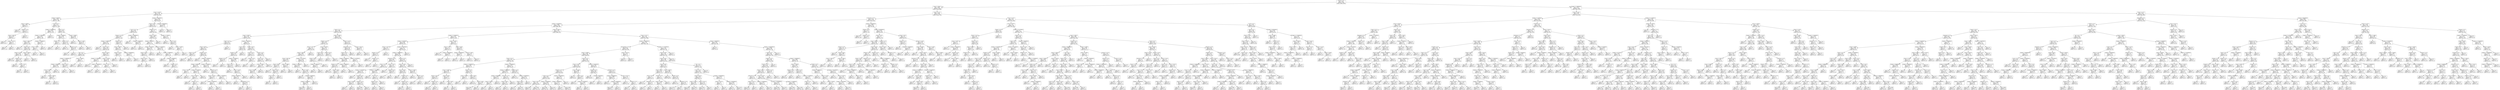 digraph Tree {
node [shape=box] ;
0 [label="Drama <= 0.5\ngini = 0.491\nsamples = 4587\nvalue = [1985, 2602]"] ;
1 [label="annee <= 1984.5\ngini = 0.489\nsamples = 2318\nvalue = [1330, 988]"] ;
0 -> 1 [labeldistance=2.5, labelangle=45, headlabel="True"] ;
2 [label="annee <= 1976.5\ngini = 0.328\nsamples = 319\nvalue = [66, 253]"] ;
1 -> 2 ;
3 [label="budget <= 95000.0\ngini = 0.169\nsamples = 183\nvalue = [17, 166]"] ;
2 -> 3 ;
4 [label="annee <= 1958.5\ngini = 0.497\nsamples = 13\nvalue = [6, 7]"] ;
3 -> 4 ;
5 [label="gini = 0.0\nsamples = 5\nvalue = [0, 5]"] ;
4 -> 5 ;
6 [label="Thriller <= 0.5\ngini = 0.375\nsamples = 8\nvalue = [6, 2]"] ;
4 -> 6 ;
7 [label="Duree <= 86.0\ngini = 0.245\nsamples = 7\nvalue = [6, 1]"] ;
6 -> 7 ;
8 [label="gini = 0.0\nsamples = 5\nvalue = [5, 0]"] ;
7 -> 8 ;
9 [label="annee <= 1973.0\ngini = 0.5\nsamples = 2\nvalue = [1, 1]"] ;
7 -> 9 ;
10 [label="gini = 0.0\nsamples = 1\nvalue = [1, 0]"] ;
9 -> 10 ;
11 [label="gini = 0.0\nsamples = 1\nvalue = [0, 1]"] ;
9 -> 11 ;
12 [label="gini = 0.0\nsamples = 1\nvalue = [0, 1]"] ;
6 -> 12 ;
13 [label="Sci-Fi <= 0.5\ngini = 0.121\nsamples = 170\nvalue = [11, 159]"] ;
3 -> 13 ;
14 [label="budget <= 22000000.0\ngini = 0.054\nsamples = 145\nvalue = [4, 141]"] ;
13 -> 14 ;
15 [label="budget <= 11000000.0\ngini = 0.041\nsamples = 144\nvalue = [3, 141]"] ;
14 -> 15 ;
16 [label="annee <= 1965.5\ngini = 0.029\nsamples = 137\nvalue = [2, 135]"] ;
15 -> 16 ;
17 [label="gini = 0.0\nsamples = 77\nvalue = [0, 77]"] ;
16 -> 17 ;
18 [label="Family <= 0.5\ngini = 0.064\nsamples = 60\nvalue = [2, 58]"] ;
16 -> 18 ;
19 [label="Duree <= 124.0\ngini = 0.035\nsamples = 56\nvalue = [1, 55]"] ;
18 -> 19 ;
20 [label="gini = 0.0\nsamples = 45\nvalue = [0, 45]"] ;
19 -> 20 ;
21 [label="Thriller <= 0.5\ngini = 0.165\nsamples = 11\nvalue = [1, 10]"] ;
19 -> 21 ;
22 [label="gini = 0.0\nsamples = 9\nvalue = [0, 9]"] ;
21 -> 22 ;
23 [label="Duree <= 133.5\ngini = 0.5\nsamples = 2\nvalue = [1, 1]"] ;
21 -> 23 ;
24 [label="gini = 0.0\nsamples = 1\nvalue = [1, 0]"] ;
23 -> 24 ;
25 [label="gini = 0.0\nsamples = 1\nvalue = [0, 1]"] ;
23 -> 25 ;
26 [label="annee <= 1967.0\ngini = 0.375\nsamples = 4\nvalue = [1, 3]"] ;
18 -> 26 ;
27 [label="gini = 0.0\nsamples = 1\nvalue = [1, 0]"] ;
26 -> 27 ;
28 [label="gini = 0.0\nsamples = 3\nvalue = [0, 3]"] ;
26 -> 28 ;
29 [label="budget <= 12500000.0\ngini = 0.245\nsamples = 7\nvalue = [1, 6]"] ;
15 -> 29 ;
30 [label="Duree <= 138.5\ngini = 0.5\nsamples = 2\nvalue = [1, 1]"] ;
29 -> 30 ;
31 [label="gini = 0.0\nsamples = 1\nvalue = [1, 0]"] ;
30 -> 31 ;
32 [label="gini = 0.0\nsamples = 1\nvalue = [0, 1]"] ;
30 -> 32 ;
33 [label="gini = 0.0\nsamples = 5\nvalue = [0, 5]"] ;
29 -> 33 ;
34 [label="gini = 0.0\nsamples = 1\nvalue = [1, 0]"] ;
14 -> 34 ;
35 [label="Action <= 0.5\ngini = 0.403\nsamples = 25\nvalue = [7, 18]"] ;
13 -> 35 ;
36 [label="budget <= 265500.0\ngini = 0.208\nsamples = 17\nvalue = [2, 15]"] ;
35 -> 36 ;
37 [label="Thriller <= 0.5\ngini = 0.5\nsamples = 2\nvalue = [1, 1]"] ;
36 -> 37 ;
38 [label="gini = 0.0\nsamples = 1\nvalue = [0, 1]"] ;
37 -> 38 ;
39 [label="gini = 0.0\nsamples = 1\nvalue = [1, 0]"] ;
37 -> 39 ;
40 [label="Fantasy <= 0.5\ngini = 0.124\nsamples = 15\nvalue = [1, 14]"] ;
36 -> 40 ;
41 [label="gini = 0.0\nsamples = 12\nvalue = [0, 12]"] ;
40 -> 41 ;
42 [label="Romance <= 0.5\ngini = 0.444\nsamples = 3\nvalue = [1, 2]"] ;
40 -> 42 ;
43 [label="gini = 0.0\nsamples = 1\nvalue = [1, 0]"] ;
42 -> 43 ;
44 [label="gini = 0.0\nsamples = 2\nvalue = [0, 2]"] ;
42 -> 44 ;
45 [label="annee <= 1963.0\ngini = 0.469\nsamples = 8\nvalue = [5, 3]"] ;
35 -> 45 ;
46 [label="gini = 0.0\nsamples = 2\nvalue = [0, 2]"] ;
45 -> 46 ;
47 [label="Duree <= 108.5\ngini = 0.278\nsamples = 6\nvalue = [5, 1]"] ;
45 -> 47 ;
48 [label="gini = 0.0\nsamples = 5\nvalue = [5, 0]"] ;
47 -> 48 ;
49 [label="gini = 0.0\nsamples = 1\nvalue = [0, 1]"] ;
47 -> 49 ;
50 [label="budget <= 33250000.0\ngini = 0.461\nsamples = 136\nvalue = [49, 87]"] ;
2 -> 50 ;
51 [label="Horror <= 0.5\ngini = 0.443\nsamples = 127\nvalue = [42, 85]"] ;
50 -> 51 ;
52 [label="Sci-Fi <= 0.5\ngini = 0.362\nsamples = 80\nvalue = [19, 61]"] ;
51 -> 52 ;
53 [label="Fantasy <= 0.5\ngini = 0.419\nsamples = 57\nvalue = [17, 40]"] ;
52 -> 53 ;
54 [label="budget <= 1390000.0\ngini = 0.351\nsamples = 44\nvalue = [10, 34]"] ;
53 -> 54 ;
55 [label="gini = 0.0\nsamples = 2\nvalue = [2, 0]"] ;
54 -> 55 ;
56 [label="Action <= 0.5\ngini = 0.308\nsamples = 42\nvalue = [8, 34]"] ;
54 -> 56 ;
57 [label="War <= 0.5\ngini = 0.191\nsamples = 28\nvalue = [3, 25]"] ;
56 -> 57 ;
58 [label="budget <= 13500000.0\ngini = 0.142\nsamples = 26\nvalue = [2, 24]"] ;
57 -> 58 ;
59 [label="budget <= 4250000.0\ngini = 0.083\nsamples = 23\nvalue = [1, 22]"] ;
58 -> 59 ;
60 [label="annee <= 1980.5\ngini = 0.18\nsamples = 10\nvalue = [1, 9]"] ;
59 -> 60 ;
61 [label="gini = 0.0\nsamples = 5\nvalue = [0, 5]"] ;
60 -> 61 ;
62 [label="annee <= 1982.0\ngini = 0.32\nsamples = 5\nvalue = [1, 4]"] ;
60 -> 62 ;
63 [label="gini = 0.0\nsamples = 1\nvalue = [1, 0]"] ;
62 -> 63 ;
64 [label="gini = 0.0\nsamples = 4\nvalue = [0, 4]"] ;
62 -> 64 ;
65 [label="gini = 0.0\nsamples = 13\nvalue = [0, 13]"] ;
59 -> 65 ;
66 [label="Duree <= 91.5\ngini = 0.444\nsamples = 3\nvalue = [1, 2]"] ;
58 -> 66 ;
67 [label="gini = 0.0\nsamples = 1\nvalue = [1, 0]"] ;
66 -> 67 ;
68 [label="gini = 0.0\nsamples = 2\nvalue = [0, 2]"] ;
66 -> 68 ;
69 [label="annee <= 1980.5\ngini = 0.5\nsamples = 2\nvalue = [1, 1]"] ;
57 -> 69 ;
70 [label="gini = 0.0\nsamples = 1\nvalue = [1, 0]"] ;
69 -> 70 ;
71 [label="gini = 0.0\nsamples = 1\nvalue = [0, 1]"] ;
69 -> 71 ;
72 [label="Duree <= 102.0\ngini = 0.459\nsamples = 14\nvalue = [5, 9]"] ;
56 -> 72 ;
73 [label="budget <= 11500000.0\ngini = 0.32\nsamples = 5\nvalue = [4, 1]"] ;
72 -> 73 ;
74 [label="gini = 0.0\nsamples = 3\nvalue = [3, 0]"] ;
73 -> 74 ;
75 [label="budget <= 16000000.0\ngini = 0.5\nsamples = 2\nvalue = [1, 1]"] ;
73 -> 75 ;
76 [label="gini = 0.0\nsamples = 1\nvalue = [0, 1]"] ;
75 -> 76 ;
77 [label="gini = 0.0\nsamples = 1\nvalue = [1, 0]"] ;
75 -> 77 ;
78 [label="annee <= 1979.0\ngini = 0.198\nsamples = 9\nvalue = [1, 8]"] ;
72 -> 78 ;
79 [label="annee <= 1977.5\ngini = 0.5\nsamples = 2\nvalue = [1, 1]"] ;
78 -> 79 ;
80 [label="gini = 0.0\nsamples = 1\nvalue = [0, 1]"] ;
79 -> 80 ;
81 [label="gini = 0.0\nsamples = 1\nvalue = [1, 0]"] ;
79 -> 81 ;
82 [label="gini = 0.0\nsamples = 7\nvalue = [0, 7]"] ;
78 -> 82 ;
83 [label="Musical <= 0.5\ngini = 0.497\nsamples = 13\nvalue = [7, 6]"] ;
53 -> 83 ;
84 [label="annee <= 1982.5\ngini = 0.48\nsamples = 10\nvalue = [4, 6]"] ;
83 -> 84 ;
85 [label="Duree <= 130.5\ngini = 0.278\nsamples = 6\nvalue = [1, 5]"] ;
84 -> 85 ;
86 [label="gini = 0.0\nsamples = 5\nvalue = [0, 5]"] ;
85 -> 86 ;
87 [label="gini = 0.0\nsamples = 1\nvalue = [1, 0]"] ;
85 -> 87 ;
88 [label="budget <= 29500000.0\ngini = 0.375\nsamples = 4\nvalue = [3, 1]"] ;
84 -> 88 ;
89 [label="gini = 0.0\nsamples = 3\nvalue = [3, 0]"] ;
88 -> 89 ;
90 [label="gini = 0.0\nsamples = 1\nvalue = [0, 1]"] ;
88 -> 90 ;
91 [label="gini = 0.0\nsamples = 3\nvalue = [3, 0]"] ;
83 -> 91 ;
92 [label="budget <= 19000000.0\ngini = 0.159\nsamples = 23\nvalue = [2, 21]"] ;
52 -> 92 ;
93 [label="gini = 0.0\nsamples = 17\nvalue = [0, 17]"] ;
92 -> 93 ;
94 [label="budget <= 24500000.0\ngini = 0.444\nsamples = 6\nvalue = [2, 4]"] ;
92 -> 94 ;
95 [label="gini = 0.0\nsamples = 2\nvalue = [2, 0]"] ;
94 -> 95 ;
96 [label="gini = 0.0\nsamples = 4\nvalue = [0, 4]"] ;
94 -> 96 ;
97 [label="Thriller <= 0.5\ngini = 0.5\nsamples = 47\nvalue = [23, 24]"] ;
51 -> 97 ;
98 [label="Duree <= 108.0\ngini = 0.482\nsamples = 37\nvalue = [15, 22]"] ;
97 -> 98 ;
99 [label="budget <= 900000.0\ngini = 0.5\nsamples = 30\nvalue = [15, 15]"] ;
98 -> 99 ;
100 [label="budget <= 437500.0\ngini = 0.444\nsamples = 15\nvalue = [10, 5]"] ;
99 -> 100 ;
101 [label="Duree <= 87.0\ngini = 0.494\nsamples = 9\nvalue = [4, 5]"] ;
100 -> 101 ;
102 [label="Duree <= 83.0\ngini = 0.32\nsamples = 5\nvalue = [4, 1]"] ;
101 -> 102 ;
103 [label="gini = 0.0\nsamples = 1\nvalue = [0, 1]"] ;
102 -> 103 ;
104 [label="gini = 0.0\nsamples = 4\nvalue = [4, 0]"] ;
102 -> 104 ;
105 [label="gini = 0.0\nsamples = 4\nvalue = [0, 4]"] ;
101 -> 105 ;
106 [label="gini = 0.0\nsamples = 6\nvalue = [6, 0]"] ;
100 -> 106 ;
107 [label="budget <= 2250000.0\ngini = 0.444\nsamples = 15\nvalue = [5, 10]"] ;
99 -> 107 ;
108 [label="gini = 0.0\nsamples = 5\nvalue = [0, 5]"] ;
107 -> 108 ;
109 [label="budget <= 2890000.0\ngini = 0.5\nsamples = 10\nvalue = [5, 5]"] ;
107 -> 109 ;
110 [label="gini = 0.0\nsamples = 2\nvalue = [2, 0]"] ;
109 -> 110 ;
111 [label="budget <= 6440000.0\ngini = 0.469\nsamples = 8\nvalue = [3, 5]"] ;
109 -> 111 ;
112 [label="gini = 0.0\nsamples = 3\nvalue = [0, 3]"] ;
111 -> 112 ;
113 [label="Comedy <= 0.5\ngini = 0.48\nsamples = 5\nvalue = [3, 2]"] ;
111 -> 113 ;
114 [label="gini = 0.0\nsamples = 3\nvalue = [3, 0]"] ;
113 -> 114 ;
115 [label="gini = 0.0\nsamples = 2\nvalue = [0, 2]"] ;
113 -> 115 ;
116 [label="gini = 0.0\nsamples = 7\nvalue = [0, 7]"] ;
98 -> 116 ;
117 [label="budget <= 775000.0\ngini = 0.32\nsamples = 10\nvalue = [8, 2]"] ;
97 -> 117 ;
118 [label="gini = 0.0\nsamples = 1\nvalue = [0, 1]"] ;
117 -> 118 ;
119 [label="Sci-Fi <= 0.5\ngini = 0.198\nsamples = 9\nvalue = [8, 1]"] ;
117 -> 119 ;
120 [label="gini = 0.0\nsamples = 7\nvalue = [7, 0]"] ;
119 -> 120 ;
121 [label="annee <= 1983.5\ngini = 0.5\nsamples = 2\nvalue = [1, 1]"] ;
119 -> 121 ;
122 [label="gini = 0.0\nsamples = 1\nvalue = [0, 1]"] ;
121 -> 122 ;
123 [label="gini = 0.0\nsamples = 1\nvalue = [1, 0]"] ;
121 -> 123 ;
124 [label="budget <= 39500000.0\ngini = 0.346\nsamples = 9\nvalue = [7, 2]"] ;
50 -> 124 ;
125 [label="gini = 0.0\nsamples = 7\nvalue = [7, 0]"] ;
124 -> 125 ;
126 [label="gini = 0.0\nsamples = 2\nvalue = [0, 2]"] ;
124 -> 126 ;
127 [label="Duree <= 110.5\ngini = 0.465\nsamples = 1999\nvalue = [1264, 735]"] ;
1 -> 127 ;
128 [label="Animation <= 0.5\ngini = 0.418\nsamples = 1487\nvalue = [1045, 442]"] ;
127 -> 128 ;
129 [label="budget <= 6160000.0\ngini = 0.384\nsamples = 1335\nvalue = [989, 346]"] ;
128 -> 129 ;
130 [label="Horror <= 0.5\ngini = 0.494\nsamples = 222\nvalue = [123, 99]"] ;
129 -> 130 ;
131 [label="annee <= 2003.5\ngini = 0.478\nsamples = 104\nvalue = [41, 63]"] ;
130 -> 131 ;
132 [label="Sport <= 0.5\ngini = 0.343\nsamples = 41\nvalue = [9, 32]"] ;
131 -> 132 ;
133 [label="Duree <= 86.5\ngini = 0.32\nsamples = 40\nvalue = [8, 32]"] ;
132 -> 133 ;
134 [label="Action <= 0.5\ngini = 0.48\nsamples = 5\nvalue = [2, 3]"] ;
133 -> 134 ;
135 [label="gini = 0.0\nsamples = 3\nvalue = [0, 3]"] ;
134 -> 135 ;
136 [label="gini = 0.0\nsamples = 2\nvalue = [2, 0]"] ;
134 -> 136 ;
137 [label="Comedy <= 0.5\ngini = 0.284\nsamples = 35\nvalue = [6, 29]"] ;
133 -> 137 ;
138 [label="gini = 0.0\nsamples = 7\nvalue = [0, 7]"] ;
137 -> 138 ;
139 [label="budget <= 3433000.0\ngini = 0.337\nsamples = 28\nvalue = [6, 22]"] ;
137 -> 139 ;
140 [label="budget <= 450000.0\ngini = 0.231\nsamples = 15\nvalue = [2, 13]"] ;
139 -> 140 ;
141 [label="annee <= 1991.5\ngini = 0.5\nsamples = 2\nvalue = [1, 1]"] ;
140 -> 141 ;
142 [label="gini = 0.0\nsamples = 1\nvalue = [1, 0]"] ;
141 -> 142 ;
143 [label="gini = 0.0\nsamples = 1\nvalue = [0, 1]"] ;
141 -> 143 ;
144 [label="budget <= 1100000.0\ngini = 0.142\nsamples = 13\nvalue = [1, 12]"] ;
140 -> 144 ;
145 [label="annee <= 1995.5\ngini = 0.32\nsamples = 5\nvalue = [1, 4]"] ;
144 -> 145 ;
146 [label="gini = 0.0\nsamples = 3\nvalue = [0, 3]"] ;
145 -> 146 ;
147 [label="Fantasy <= 0.5\ngini = 0.5\nsamples = 2\nvalue = [1, 1]"] ;
145 -> 147 ;
148 [label="gini = 0.0\nsamples = 1\nvalue = [1, 0]"] ;
147 -> 148 ;
149 [label="gini = 0.0\nsamples = 1\nvalue = [0, 1]"] ;
147 -> 149 ;
150 [label="gini = 0.0\nsamples = 8\nvalue = [0, 8]"] ;
144 -> 150 ;
151 [label="budget <= 3750000.0\ngini = 0.426\nsamples = 13\nvalue = [4, 9]"] ;
139 -> 151 ;
152 [label="gini = 0.0\nsamples = 1\nvalue = [1, 0]"] ;
151 -> 152 ;
153 [label="Romance <= 0.5\ngini = 0.375\nsamples = 12\nvalue = [3, 9]"] ;
151 -> 153 ;
154 [label="Duree <= 104.0\ngini = 0.219\nsamples = 8\nvalue = [1, 7]"] ;
153 -> 154 ;
155 [label="gini = 0.0\nsamples = 6\nvalue = [0, 6]"] ;
154 -> 155 ;
156 [label="budget <= 4500000.0\ngini = 0.5\nsamples = 2\nvalue = [1, 1]"] ;
154 -> 156 ;
157 [label="gini = 0.0\nsamples = 1\nvalue = [0, 1]"] ;
156 -> 157 ;
158 [label="gini = 0.0\nsamples = 1\nvalue = [1, 0]"] ;
156 -> 158 ;
159 [label="budget <= 5500000.0\ngini = 0.5\nsamples = 4\nvalue = [2, 2]"] ;
153 -> 159 ;
160 [label="gini = 0.0\nsamples = 2\nvalue = [0, 2]"] ;
159 -> 160 ;
161 [label="gini = 0.0\nsamples = 2\nvalue = [2, 0]"] ;
159 -> 161 ;
162 [label="gini = 0.0\nsamples = 1\nvalue = [1, 0]"] ;
132 -> 162 ;
163 [label="budget <= 2950000.0\ngini = 0.5\nsamples = 63\nvalue = [32, 31]"] ;
131 -> 163 ;
164 [label="Crime <= 0.5\ngini = 0.436\nsamples = 28\nvalue = [9, 19]"] ;
163 -> 164 ;
165 [label="Comedy <= 0.5\ngini = 0.476\nsamples = 23\nvalue = [9, 14]"] ;
164 -> 165 ;
166 [label="Mystery <= 0.5\ngini = 0.219\nsamples = 8\nvalue = [1, 7]"] ;
165 -> 166 ;
167 [label="gini = 0.0\nsamples = 7\nvalue = [0, 7]"] ;
166 -> 167 ;
168 [label="gini = 0.0\nsamples = 1\nvalue = [1, 0]"] ;
166 -> 168 ;
169 [label="budget <= 2250000.0\ngini = 0.498\nsamples = 15\nvalue = [8, 7]"] ;
165 -> 169 ;
170 [label="Duree <= 57.5\ngini = 0.444\nsamples = 12\nvalue = [8, 4]"] ;
169 -> 170 ;
171 [label="gini = 0.0\nsamples = 1\nvalue = [0, 1]"] ;
170 -> 171 ;
172 [label="Duree <= 105.0\ngini = 0.397\nsamples = 11\nvalue = [8, 3]"] ;
170 -> 172 ;
173 [label="budget <= 450000.0\ngini = 0.32\nsamples = 10\nvalue = [8, 2]"] ;
172 -> 173 ;
174 [label="gini = 0.0\nsamples = 1\nvalue = [0, 1]"] ;
173 -> 174 ;
175 [label="Documentary <= 0.5\ngini = 0.198\nsamples = 9\nvalue = [8, 1]"] ;
173 -> 175 ;
176 [label="gini = 0.0\nsamples = 7\nvalue = [7, 0]"] ;
175 -> 176 ;
177 [label="gini = 0.5\nsamples = 2\nvalue = [1, 1]"] ;
175 -> 177 ;
178 [label="gini = 0.0\nsamples = 1\nvalue = [0, 1]"] ;
172 -> 178 ;
179 [label="gini = 0.0\nsamples = 3\nvalue = [0, 3]"] ;
169 -> 179 ;
180 [label="gini = 0.0\nsamples = 5\nvalue = [0, 5]"] ;
164 -> 180 ;
181 [label="Duree <= 93.5\ngini = 0.451\nsamples = 35\nvalue = [23, 12]"] ;
163 -> 181 ;
182 [label="Sci-Fi <= 0.5\ngini = 0.124\nsamples = 15\nvalue = [14, 1]"] ;
181 -> 182 ;
183 [label="gini = 0.0\nsamples = 13\nvalue = [13, 0]"] ;
182 -> 183 ;
184 [label="Duree <= 91.0\ngini = 0.5\nsamples = 2\nvalue = [1, 1]"] ;
182 -> 184 ;
185 [label="gini = 0.0\nsamples = 1\nvalue = [0, 1]"] ;
184 -> 185 ;
186 [label="gini = 0.0\nsamples = 1\nvalue = [1, 0]"] ;
184 -> 186 ;
187 [label="Action <= 0.5\ngini = 0.495\nsamples = 20\nvalue = [9, 11]"] ;
181 -> 187 ;
188 [label="Sci-Fi <= 0.5\ngini = 0.391\nsamples = 15\nvalue = [4, 11]"] ;
187 -> 188 ;
189 [label="annee <= 2009.5\ngini = 0.26\nsamples = 13\nvalue = [2, 11]"] ;
188 -> 189 ;
190 [label="annee <= 2006.5\ngini = 0.48\nsamples = 5\nvalue = [2, 3]"] ;
189 -> 190 ;
191 [label="gini = 0.0\nsamples = 3\nvalue = [0, 3]"] ;
190 -> 191 ;
192 [label="gini = 0.0\nsamples = 2\nvalue = [2, 0]"] ;
190 -> 192 ;
193 [label="gini = 0.0\nsamples = 8\nvalue = [0, 8]"] ;
189 -> 193 ;
194 [label="gini = 0.0\nsamples = 2\nvalue = [2, 0]"] ;
188 -> 194 ;
195 [label="gini = 0.0\nsamples = 5\nvalue = [5, 0]"] ;
187 -> 195 ;
196 [label="annee <= 2008.5\ngini = 0.424\nsamples = 118\nvalue = [82, 36]"] ;
130 -> 196 ;
197 [label="Thriller <= 0.5\ngini = 0.486\nsamples = 72\nvalue = [42, 30]"] ;
196 -> 197 ;
198 [label="Duree <= 101.5\ngini = 0.5\nsamples = 49\nvalue = [24, 25]"] ;
197 -> 198 ;
199 [label="annee <= 1987.5\ngini = 0.485\nsamples = 41\nvalue = [24, 17]"] ;
198 -> 199 ;
200 [label="Duree <= 88.5\ngini = 0.444\nsamples = 12\nvalue = [4, 8]"] ;
199 -> 200 ;
201 [label="Duree <= 86.5\ngini = 0.219\nsamples = 8\nvalue = [1, 7]"] ;
200 -> 201 ;
202 [label="gini = 0.0\nsamples = 5\nvalue = [0, 5]"] ;
201 -> 202 ;
203 [label="Duree <= 87.5\ngini = 0.444\nsamples = 3\nvalue = [1, 2]"] ;
201 -> 203 ;
204 [label="Action <= 0.5\ngini = 0.5\nsamples = 2\nvalue = [1, 1]"] ;
203 -> 204 ;
205 [label="gini = 0.0\nsamples = 1\nvalue = [1, 0]"] ;
204 -> 205 ;
206 [label="gini = 0.0\nsamples = 1\nvalue = [0, 1]"] ;
204 -> 206 ;
207 [label="gini = 0.0\nsamples = 1\nvalue = [0, 1]"] ;
203 -> 207 ;
208 [label="annee <= 1986.5\ngini = 0.375\nsamples = 4\nvalue = [3, 1]"] ;
200 -> 208 ;
209 [label="gini = 0.0\nsamples = 3\nvalue = [3, 0]"] ;
208 -> 209 ;
210 [label="gini = 0.0\nsamples = 1\nvalue = [0, 1]"] ;
208 -> 210 ;
211 [label="budget <= 5177500.0\ngini = 0.428\nsamples = 29\nvalue = [20, 9]"] ;
199 -> 211 ;
212 [label="budget <= 1100000.0\ngini = 0.384\nsamples = 27\nvalue = [20, 7]"] ;
211 -> 212 ;
213 [label="gini = 0.0\nsamples = 7\nvalue = [7, 0]"] ;
212 -> 213 ;
214 [label="Duree <= 88.5\ngini = 0.455\nsamples = 20\nvalue = [13, 7]"] ;
212 -> 214 ;
215 [label="gini = 0.0\nsamples = 4\nvalue = [4, 0]"] ;
214 -> 215 ;
216 [label="budget <= 4400000.0\ngini = 0.492\nsamples = 16\nvalue = [9, 7]"] ;
214 -> 216 ;
217 [label="budget <= 2243000.0\ngini = 0.486\nsamples = 12\nvalue = [5, 7]"] ;
216 -> 217 ;
218 [label="gini = 0.469\nsamples = 8\nvalue = [5, 3]"] ;
217 -> 218 ;
219 [label="gini = 0.0\nsamples = 4\nvalue = [0, 4]"] ;
217 -> 219 ;
220 [label="gini = 0.0\nsamples = 4\nvalue = [4, 0]"] ;
216 -> 220 ;
221 [label="gini = 0.0\nsamples = 2\nvalue = [0, 2]"] ;
211 -> 221 ;
222 [label="gini = 0.0\nsamples = 8\nvalue = [0, 8]"] ;
198 -> 222 ;
223 [label="annee <= 2006.5\ngini = 0.34\nsamples = 23\nvalue = [18, 5]"] ;
197 -> 223 ;
224 [label="Crime <= 0.5\ngini = 0.198\nsamples = 18\nvalue = [16, 2]"] ;
223 -> 224 ;
225 [label="Duree <= 86.5\ngini = 0.111\nsamples = 17\nvalue = [16, 1]"] ;
224 -> 225 ;
226 [label="budget <= 3850000.0\ngini = 0.32\nsamples = 5\nvalue = [4, 1]"] ;
225 -> 226 ;
227 [label="gini = 0.0\nsamples = 4\nvalue = [4, 0]"] ;
226 -> 227 ;
228 [label="gini = 0.0\nsamples = 1\nvalue = [0, 1]"] ;
226 -> 228 ;
229 [label="gini = 0.0\nsamples = 12\nvalue = [12, 0]"] ;
225 -> 229 ;
230 [label="gini = 0.0\nsamples = 1\nvalue = [0, 1]"] ;
224 -> 230 ;
231 [label="Duree <= 97.5\ngini = 0.48\nsamples = 5\nvalue = [2, 3]"] ;
223 -> 231 ;
232 [label="gini = 0.0\nsamples = 3\nvalue = [0, 3]"] ;
231 -> 232 ;
233 [label="gini = 0.0\nsamples = 2\nvalue = [2, 0]"] ;
231 -> 233 ;
234 [label="Duree <= 105.5\ngini = 0.227\nsamples = 46\nvalue = [40, 6]"] ;
196 -> 234 ;
235 [label="Adventure <= 0.5\ngini = 0.169\nsamples = 43\nvalue = [39, 4]"] ;
234 -> 235 ;
236 [label="Action <= 0.5\ngini = 0.133\nsamples = 42\nvalue = [39, 3]"] ;
235 -> 236 ;
237 [label="budget <= 5300000.0\ngini = 0.095\nsamples = 40\nvalue = [38, 2]"] ;
236 -> 237 ;
238 [label="Mystery <= 0.5\ngini = 0.054\nsamples = 36\nvalue = [35, 1]"] ;
237 -> 238 ;
239 [label="gini = 0.0\nsamples = 30\nvalue = [30, 0]"] ;
238 -> 239 ;
240 [label="Duree <= 96.0\ngini = 0.278\nsamples = 6\nvalue = [5, 1]"] ;
238 -> 240 ;
241 [label="gini = 0.0\nsamples = 5\nvalue = [5, 0]"] ;
240 -> 241 ;
242 [label="gini = 0.0\nsamples = 1\nvalue = [0, 1]"] ;
240 -> 242 ;
243 [label="budget <= 5800000.0\ngini = 0.375\nsamples = 4\nvalue = [3, 1]"] ;
237 -> 243 ;
244 [label="gini = 0.0\nsamples = 1\nvalue = [0, 1]"] ;
243 -> 244 ;
245 [label="gini = 0.0\nsamples = 3\nvalue = [3, 0]"] ;
243 -> 245 ;
246 [label="budget <= 4275000.0\ngini = 0.5\nsamples = 2\nvalue = [1, 1]"] ;
236 -> 246 ;
247 [label="gini = 0.0\nsamples = 1\nvalue = [1, 0]"] ;
246 -> 247 ;
248 [label="gini = 0.0\nsamples = 1\nvalue = [0, 1]"] ;
246 -> 248 ;
249 [label="gini = 0.0\nsamples = 1\nvalue = [0, 1]"] ;
235 -> 249 ;
250 [label="annee <= 2011.5\ngini = 0.444\nsamples = 3\nvalue = [1, 2]"] ;
234 -> 250 ;
251 [label="gini = 0.0\nsamples = 1\nvalue = [1, 0]"] ;
250 -> 251 ;
252 [label="gini = 0.0\nsamples = 2\nvalue = [0, 2]"] ;
250 -> 252 ;
253 [label="annee <= 1991.5\ngini = 0.345\nsamples = 1113\nvalue = [866, 247]"] ;
129 -> 253 ;
254 [label="budget <= 27400000.0\ngini = 0.478\nsamples = 124\nvalue = [75, 49]"] ;
253 -> 254 ;
255 [label="budget <= 8750000.0\ngini = 0.494\nsamples = 99\nvalue = [55, 44]"] ;
254 -> 255 ;
256 [label="Duree <= 107.0\ngini = 0.32\nsamples = 15\nvalue = [12, 3]"] ;
255 -> 256 ;
257 [label="Fantasy <= 0.5\ngini = 0.142\nsamples = 13\nvalue = [12, 1]"] ;
256 -> 257 ;
258 [label="gini = 0.0\nsamples = 11\nvalue = [11, 0]"] ;
257 -> 258 ;
259 [label="Comedy <= 0.5\ngini = 0.5\nsamples = 2\nvalue = [1, 1]"] ;
257 -> 259 ;
260 [label="gini = 0.0\nsamples = 1\nvalue = [1, 0]"] ;
259 -> 260 ;
261 [label="gini = 0.0\nsamples = 1\nvalue = [0, 1]"] ;
259 -> 261 ;
262 [label="gini = 0.0\nsamples = 2\nvalue = [0, 2]"] ;
256 -> 262 ;
263 [label="budget <= 25500000.0\ngini = 0.5\nsamples = 84\nvalue = [43, 41]"] ;
255 -> 263 ;
264 [label="budget <= 16950000.0\ngini = 0.498\nsamples = 81\nvalue = [43, 38]"] ;
263 -> 264 ;
265 [label="Adventure <= 0.5\ngini = 0.494\nsamples = 47\nvalue = [21, 26]"] ;
264 -> 265 ;
266 [label="Duree <= 101.0\ngini = 0.5\nsamples = 37\nvalue = [19, 18]"] ;
265 -> 266 ;
267 [label="budget <= 10750000.0\ngini = 0.473\nsamples = 26\nvalue = [16, 10]"] ;
266 -> 267 ;
268 [label="gini = 0.0\nsamples = 7\nvalue = [7, 0]"] ;
267 -> 268 ;
269 [label="Comedy <= 0.5\ngini = 0.499\nsamples = 19\nvalue = [9, 10]"] ;
267 -> 269 ;
270 [label="annee <= 1987.5\ngini = 0.32\nsamples = 5\nvalue = [4, 1]"] ;
269 -> 270 ;
271 [label="gini = 0.0\nsamples = 1\nvalue = [0, 1]"] ;
270 -> 271 ;
272 [label="gini = 0.0\nsamples = 4\nvalue = [4, 0]"] ;
270 -> 272 ;
273 [label="Fantasy <= 0.5\ngini = 0.459\nsamples = 14\nvalue = [5, 9]"] ;
269 -> 273 ;
274 [label="gini = 0.496\nsamples = 11\nvalue = [5, 6]"] ;
273 -> 274 ;
275 [label="gini = 0.0\nsamples = 3\nvalue = [0, 3]"] ;
273 -> 275 ;
276 [label="budget <= 13000000.0\ngini = 0.397\nsamples = 11\nvalue = [3, 8]"] ;
266 -> 276 ;
277 [label="gini = 0.0\nsamples = 5\nvalue = [0, 5]"] ;
276 -> 277 ;
278 [label="Sci-Fi <= 0.5\ngini = 0.5\nsamples = 6\nvalue = [3, 3]"] ;
276 -> 278 ;
279 [label="Family <= 0.5\ngini = 0.375\nsamples = 4\nvalue = [3, 1]"] ;
278 -> 279 ;
280 [label="gini = 0.0\nsamples = 3\nvalue = [3, 0]"] ;
279 -> 280 ;
281 [label="gini = 0.0\nsamples = 1\nvalue = [0, 1]"] ;
279 -> 281 ;
282 [label="gini = 0.0\nsamples = 2\nvalue = [0, 2]"] ;
278 -> 282 ;
283 [label="Duree <= 102.5\ngini = 0.32\nsamples = 10\nvalue = [2, 8]"] ;
265 -> 283 ;
284 [label="gini = 0.0\nsamples = 7\nvalue = [0, 7]"] ;
283 -> 284 ;
285 [label="Fantasy <= 0.5\ngini = 0.444\nsamples = 3\nvalue = [2, 1]"] ;
283 -> 285 ;
286 [label="gini = 0.0\nsamples = 2\nvalue = [2, 0]"] ;
285 -> 286 ;
287 [label="gini = 0.0\nsamples = 1\nvalue = [0, 1]"] ;
285 -> 287 ;
288 [label="Musical <= 0.5\ngini = 0.457\nsamples = 34\nvalue = [22, 12]"] ;
264 -> 288 ;
289 [label="Duree <= 106.5\ngini = 0.43\nsamples = 32\nvalue = [22, 10]"] ;
288 -> 289 ;
290 [label="Duree <= 86.5\ngini = 0.355\nsamples = 26\nvalue = [20, 6]"] ;
289 -> 290 ;
291 [label="gini = 0.0\nsamples = 1\nvalue = [0, 1]"] ;
290 -> 291 ;
292 [label="Comedy <= 0.5\ngini = 0.32\nsamples = 25\nvalue = [20, 5]"] ;
290 -> 292 ;
293 [label="gini = 0.0\nsamples = 7\nvalue = [7, 0]"] ;
292 -> 293 ;
294 [label="Thriller <= 0.5\ngini = 0.401\nsamples = 18\nvalue = [13, 5]"] ;
292 -> 294 ;
295 [label="gini = 0.36\nsamples = 17\nvalue = [13, 4]"] ;
294 -> 295 ;
296 [label="gini = 0.0\nsamples = 1\nvalue = [0, 1]"] ;
294 -> 296 ;
297 [label="annee <= 1985.5\ngini = 0.444\nsamples = 6\nvalue = [2, 4]"] ;
289 -> 297 ;
298 [label="gini = 0.0\nsamples = 3\nvalue = [0, 3]"] ;
297 -> 298 ;
299 [label="Thriller <= 0.5\ngini = 0.444\nsamples = 3\nvalue = [2, 1]"] ;
297 -> 299 ;
300 [label="gini = 0.0\nsamples = 2\nvalue = [2, 0]"] ;
299 -> 300 ;
301 [label="gini = 0.0\nsamples = 1\nvalue = [0, 1]"] ;
299 -> 301 ;
302 [label="gini = 0.0\nsamples = 2\nvalue = [0, 2]"] ;
288 -> 302 ;
303 [label="gini = 0.0\nsamples = 3\nvalue = [0, 3]"] ;
263 -> 303 ;
304 [label="annee <= 1990.5\ngini = 0.32\nsamples = 25\nvalue = [20, 5]"] ;
254 -> 304 ;
305 [label="Duree <= 107.5\ngini = 0.117\nsamples = 16\nvalue = [15, 1]"] ;
304 -> 305 ;
306 [label="gini = 0.0\nsamples = 13\nvalue = [13, 0]"] ;
305 -> 306 ;
307 [label="budget <= 38500000.0\ngini = 0.444\nsamples = 3\nvalue = [2, 1]"] ;
305 -> 307 ;
308 [label="gini = 0.0\nsamples = 2\nvalue = [2, 0]"] ;
307 -> 308 ;
309 [label="gini = 0.0\nsamples = 1\nvalue = [0, 1]"] ;
307 -> 309 ;
310 [label="Duree <= 99.5\ngini = 0.494\nsamples = 9\nvalue = [5, 4]"] ;
304 -> 310 ;
311 [label="budget <= 39000000.0\ngini = 0.375\nsamples = 4\nvalue = [1, 3]"] ;
310 -> 311 ;
312 [label="gini = 0.0\nsamples = 3\nvalue = [0, 3]"] ;
311 -> 312 ;
313 [label="gini = 0.0\nsamples = 1\nvalue = [1, 0]"] ;
311 -> 313 ;
314 [label="Duree <= 109.5\ngini = 0.32\nsamples = 5\nvalue = [4, 1]"] ;
310 -> 314 ;
315 [label="gini = 0.0\nsamples = 4\nvalue = [4, 0]"] ;
314 -> 315 ;
316 [label="gini = 0.0\nsamples = 1\nvalue = [0, 1]"] ;
314 -> 316 ;
317 [label="Duree <= 101.5\ngini = 0.32\nsamples = 989\nvalue = [791, 198]"] ;
253 -> 317 ;
318 [label="budget <= 33950000.0\ngini = 0.28\nsamples = 702\nvalue = [584, 118]"] ;
317 -> 318 ;
319 [label="Documentary <= 0.5\ngini = 0.334\nsamples = 453\nvalue = [357, 96]"] ;
318 -> 319 ;
320 [label="annee <= 1999.5\ngini = 0.326\nsamples = 448\nvalue = [356, 92]"] ;
319 -> 320 ;
321 [label="Duree <= 91.5\ngini = 0.421\nsamples = 116\nvalue = [81, 35]"] ;
320 -> 321 ;
322 [label="budget <= 12500000.0\ngini = 0.268\nsamples = 44\nvalue = [37, 7]"] ;
321 -> 322 ;
323 [label="annee <= 1996.5\ngini = 0.444\nsamples = 15\nvalue = [10, 5]"] ;
322 -> 323 ;
324 [label="Duree <= 78.5\ngini = 0.298\nsamples = 11\nvalue = [9, 2]"] ;
323 -> 324 ;
325 [label="gini = 0.0\nsamples = 1\nvalue = [0, 1]"] ;
324 -> 325 ;
326 [label="Thriller <= 0.5\ngini = 0.18\nsamples = 10\nvalue = [9, 1]"] ;
324 -> 326 ;
327 [label="gini = 0.0\nsamples = 8\nvalue = [8, 0]"] ;
326 -> 327 ;
328 [label="gini = 0.5\nsamples = 2\nvalue = [1, 1]"] ;
326 -> 328 ;
329 [label="Duree <= 86.5\ngini = 0.375\nsamples = 4\nvalue = [1, 3]"] ;
323 -> 329 ;
330 [label="gini = 0.0\nsamples = 2\nvalue = [0, 2]"] ;
329 -> 330 ;
331 [label="Duree <= 88.0\ngini = 0.5\nsamples = 2\nvalue = [1, 1]"] ;
329 -> 331 ;
332 [label="gini = 0.0\nsamples = 1\nvalue = [1, 0]"] ;
331 -> 332 ;
333 [label="gini = 0.0\nsamples = 1\nvalue = [0, 1]"] ;
331 -> 333 ;
334 [label="Duree <= 75.5\ngini = 0.128\nsamples = 29\nvalue = [27, 2]"] ;
322 -> 334 ;
335 [label="annee <= 1997.0\ngini = 0.5\nsamples = 2\nvalue = [1, 1]"] ;
334 -> 335 ;
336 [label="gini = 0.0\nsamples = 1\nvalue = [1, 0]"] ;
335 -> 336 ;
337 [label="gini = 0.0\nsamples = 1\nvalue = [0, 1]"] ;
335 -> 337 ;
338 [label="Duree <= 88.5\ngini = 0.071\nsamples = 27\nvalue = [26, 1]"] ;
334 -> 338 ;
339 [label="gini = 0.0\nsamples = 20\nvalue = [20, 0]"] ;
338 -> 339 ;
340 [label="Duree <= 89.5\ngini = 0.245\nsamples = 7\nvalue = [6, 1]"] ;
338 -> 340 ;
341 [label="gini = 0.444\nsamples = 3\nvalue = [2, 1]"] ;
340 -> 341 ;
342 [label="gini = 0.0\nsamples = 4\nvalue = [4, 0]"] ;
340 -> 342 ;
343 [label="budget <= 16500000.0\ngini = 0.475\nsamples = 72\nvalue = [44, 28]"] ;
321 -> 343 ;
344 [label="budget <= 10500000.0\ngini = 0.495\nsamples = 31\nvalue = [14, 17]"] ;
343 -> 344 ;
345 [label="budget <= 8250000.0\ngini = 0.397\nsamples = 11\nvalue = [8, 3]"] ;
344 -> 345 ;
346 [label="annee <= 1993.0\ngini = 0.48\nsamples = 5\nvalue = [2, 3]"] ;
345 -> 346 ;
347 [label="gini = 0.0\nsamples = 2\nvalue = [2, 0]"] ;
346 -> 347 ;
348 [label="gini = 0.0\nsamples = 3\nvalue = [0, 3]"] ;
346 -> 348 ;
349 [label="gini = 0.0\nsamples = 6\nvalue = [6, 0]"] ;
345 -> 349 ;
350 [label="Romance <= 0.5\ngini = 0.42\nsamples = 20\nvalue = [6, 14]"] ;
344 -> 350 ;
351 [label="Duree <= 99.5\ngini = 0.48\nsamples = 15\nvalue = [6, 9]"] ;
350 -> 351 ;
352 [label="gini = 0.5\nsamples = 12\nvalue = [6, 6]"] ;
351 -> 352 ;
353 [label="gini = 0.0\nsamples = 3\nvalue = [0, 3]"] ;
351 -> 353 ;
354 [label="gini = 0.0\nsamples = 5\nvalue = [0, 5]"] ;
350 -> 354 ;
355 [label="Comedy <= 0.5\ngini = 0.393\nsamples = 41\nvalue = [30, 11]"] ;
343 -> 355 ;
356 [label="gini = 0.0\nsamples = 12\nvalue = [12, 0]"] ;
355 -> 356 ;
357 [label="budget <= 32000000.0\ngini = 0.471\nsamples = 29\nvalue = [18, 11]"] ;
355 -> 357 ;
358 [label="Duree <= 93.5\ngini = 0.444\nsamples = 27\nvalue = [18, 9]"] ;
357 -> 358 ;
359 [label="gini = 0.0\nsamples = 6\nvalue = [6, 0]"] ;
358 -> 359 ;
360 [label="gini = 0.49\nsamples = 21\nvalue = [12, 9]"] ;
358 -> 360 ;
361 [label="gini = 0.0\nsamples = 2\nvalue = [0, 2]"] ;
357 -> 361 ;
362 [label="Horror <= 0.5\ngini = 0.284\nsamples = 332\nvalue = [275, 57]"] ;
320 -> 362 ;
363 [label="Duree <= 100.5\ngini = 0.331\nsamples = 239\nvalue = [189, 50]"] ;
362 -> 363 ;
364 [label="Mystery <= 0.5\ngini = 0.317\nsamples = 228\nvalue = [183, 45]"] ;
363 -> 364 ;
365 [label="Crime <= 0.5\ngini = 0.299\nsamples = 213\nvalue = [174, 39]"] ;
364 -> 365 ;
366 [label="Duree <= 82.5\ngini = 0.26\nsamples = 163\nvalue = [138, 25]"] ;
365 -> 366 ;
367 [label="gini = 0.463\nsamples = 11\nvalue = [7, 4]"] ;
366 -> 367 ;
368 [label="gini = 0.238\nsamples = 152\nvalue = [131, 21]"] ;
366 -> 368 ;
369 [label="budget <= 24500000.0\ngini = 0.403\nsamples = 50\nvalue = [36, 14]"] ;
365 -> 369 ;
370 [label="gini = 0.461\nsamples = 36\nvalue = [23, 13]"] ;
369 -> 370 ;
371 [label="gini = 0.133\nsamples = 14\nvalue = [13, 1]"] ;
369 -> 371 ;
372 [label="budget <= 26420000.0\ngini = 0.48\nsamples = 15\nvalue = [9, 6]"] ;
364 -> 372 ;
373 [label="budget <= 8050000.0\ngini = 0.375\nsamples = 12\nvalue = [9, 3]"] ;
372 -> 373 ;
374 [label="gini = 0.0\nsamples = 1\nvalue = [0, 1]"] ;
373 -> 374 ;
375 [label="gini = 0.298\nsamples = 11\nvalue = [9, 2]"] ;
373 -> 375 ;
376 [label="gini = 0.0\nsamples = 3\nvalue = [0, 3]"] ;
372 -> 376 ;
377 [label="annee <= 2006.0\ngini = 0.496\nsamples = 11\nvalue = [6, 5]"] ;
363 -> 377 ;
378 [label="gini = 0.0\nsamples = 4\nvalue = [4, 0]"] ;
377 -> 378 ;
379 [label="Action <= 0.5\ngini = 0.408\nsamples = 7\nvalue = [2, 5]"] ;
377 -> 379 ;
380 [label="gini = 0.0\nsamples = 4\nvalue = [0, 4]"] ;
379 -> 380 ;
381 [label="budget <= 16780000.0\ngini = 0.444\nsamples = 3\nvalue = [2, 1]"] ;
379 -> 381 ;
382 [label="gini = 0.0\nsamples = 2\nvalue = [2, 0]"] ;
381 -> 382 ;
383 [label="gini = 0.0\nsamples = 1\nvalue = [0, 1]"] ;
381 -> 383 ;
384 [label="budget <= 21991000.0\ngini = 0.139\nsamples = 93\nvalue = [86, 7]"] ;
362 -> 384 ;
385 [label="Comedy <= 0.5\ngini = 0.029\nsamples = 69\nvalue = [68, 1]"] ;
384 -> 385 ;
386 [label="gini = 0.0\nsamples = 64\nvalue = [64, 0]"] ;
385 -> 386 ;
387 [label="budget <= 8825000.0\ngini = 0.32\nsamples = 5\nvalue = [4, 1]"] ;
385 -> 387 ;
388 [label="gini = 0.0\nsamples = 1\nvalue = [0, 1]"] ;
387 -> 388 ;
389 [label="gini = 0.0\nsamples = 4\nvalue = [4, 0]"] ;
387 -> 389 ;
390 [label="Thriller <= 0.5\ngini = 0.375\nsamples = 24\nvalue = [18, 6]"] ;
384 -> 390 ;
391 [label="budget <= 23800000.0\ngini = 0.496\nsamples = 11\nvalue = [6, 5]"] ;
390 -> 391 ;
392 [label="gini = 0.0\nsamples = 2\nvalue = [0, 2]"] ;
391 -> 392 ;
393 [label="budget <= 29000000.0\ngini = 0.444\nsamples = 9\nvalue = [6, 3]"] ;
391 -> 393 ;
394 [label="gini = 0.245\nsamples = 7\nvalue = [6, 1]"] ;
393 -> 394 ;
395 [label="gini = 0.0\nsamples = 2\nvalue = [0, 2]"] ;
393 -> 395 ;
396 [label="annee <= 2011.5\ngini = 0.142\nsamples = 13\nvalue = [12, 1]"] ;
390 -> 396 ;
397 [label="gini = 0.0\nsamples = 11\nvalue = [11, 0]"] ;
396 -> 397 ;
398 [label="Mystery <= 0.5\ngini = 0.5\nsamples = 2\nvalue = [1, 1]"] ;
396 -> 398 ;
399 [label="gini = 0.0\nsamples = 1\nvalue = [1, 0]"] ;
398 -> 399 ;
400 [label="gini = 0.0\nsamples = 1\nvalue = [0, 1]"] ;
398 -> 400 ;
401 [label="annee <= 2011.0\ngini = 0.32\nsamples = 5\nvalue = [1, 4]"] ;
319 -> 401 ;
402 [label="gini = 0.0\nsamples = 4\nvalue = [0, 4]"] ;
401 -> 402 ;
403 [label="gini = 0.0\nsamples = 1\nvalue = [1, 0]"] ;
401 -> 403 ;
404 [label="budget <= 177500000.0\ngini = 0.161\nsamples = 249\nvalue = [227, 22]"] ;
318 -> 404 ;
405 [label="Duree <= 99.5\ngini = 0.155\nsamples = 248\nvalue = [227, 21]"] ;
404 -> 405 ;
406 [label="Duree <= 94.5\ngini = 0.188\nsamples = 200\nvalue = [179, 21]"] ;
405 -> 406 ;
407 [label="Duree <= 86.5\ngini = 0.114\nsamples = 115\nvalue = [108, 7]"] ;
406 -> 407 ;
408 [label="Duree <= 85.5\ngini = 0.269\nsamples = 25\nvalue = [21, 4]"] ;
407 -> 408 ;
409 [label="Duree <= 84.5\ngini = 0.1\nsamples = 19\nvalue = [18, 1]"] ;
408 -> 409 ;
410 [label="gini = 0.0\nsamples = 14\nvalue = [14, 0]"] ;
409 -> 410 ;
411 [label="Adventure <= 0.5\ngini = 0.32\nsamples = 5\nvalue = [4, 1]"] ;
409 -> 411 ;
412 [label="gini = 0.0\nsamples = 3\nvalue = [3, 0]"] ;
411 -> 412 ;
413 [label="gini = 0.5\nsamples = 2\nvalue = [1, 1]"] ;
411 -> 413 ;
414 [label="Thriller <= 0.5\ngini = 0.5\nsamples = 6\nvalue = [3, 3]"] ;
408 -> 414 ;
415 [label="annee <= 1999.5\ngini = 0.375\nsamples = 4\nvalue = [3, 1]"] ;
414 -> 415 ;
416 [label="gini = 0.0\nsamples = 1\nvalue = [0, 1]"] ;
415 -> 416 ;
417 [label="gini = 0.0\nsamples = 3\nvalue = [3, 0]"] ;
415 -> 417 ;
418 [label="gini = 0.0\nsamples = 2\nvalue = [0, 2]"] ;
414 -> 418 ;
419 [label="annee <= 2008.5\ngini = 0.064\nsamples = 90\nvalue = [87, 3]"] ;
407 -> 419 ;
420 [label="gini = 0.0\nsamples = 64\nvalue = [64, 0]"] ;
419 -> 420 ;
421 [label="Thriller <= 0.5\ngini = 0.204\nsamples = 26\nvalue = [23, 3]"] ;
419 -> 421 ;
422 [label="gini = 0.0\nsamples = 13\nvalue = [13, 0]"] ;
421 -> 422 ;
423 [label="Adventure <= 0.5\ngini = 0.355\nsamples = 13\nvalue = [10, 3]"] ;
421 -> 423 ;
424 [label="gini = 0.278\nsamples = 12\nvalue = [10, 2]"] ;
423 -> 424 ;
425 [label="gini = 0.0\nsamples = 1\nvalue = [0, 1]"] ;
423 -> 425 ;
426 [label="War <= 0.5\ngini = 0.275\nsamples = 85\nvalue = [71, 14]"] ;
406 -> 426 ;
427 [label="Action <= 0.5\ngini = 0.262\nsamples = 84\nvalue = [71, 13]"] ;
426 -> 427 ;
428 [label="Duree <= 97.0\ngini = 0.359\nsamples = 47\nvalue = [36, 11]"] ;
427 -> 428 ;
429 [label="annee <= 2003.5\ngini = 0.463\nsamples = 22\nvalue = [14, 8]"] ;
428 -> 429 ;
430 [label="gini = 0.198\nsamples = 9\nvalue = [8, 1]"] ;
429 -> 430 ;
431 [label="gini = 0.497\nsamples = 13\nvalue = [6, 7]"] ;
429 -> 431 ;
432 [label="annee <= 2012.5\ngini = 0.211\nsamples = 25\nvalue = [22, 3]"] ;
428 -> 432 ;
433 [label="gini = 0.159\nsamples = 23\nvalue = [21, 2]"] ;
432 -> 433 ;
434 [label="gini = 0.5\nsamples = 2\nvalue = [1, 1]"] ;
432 -> 434 ;
435 [label="budget <= 36500000.0\ngini = 0.102\nsamples = 37\nvalue = [35, 2]"] ;
427 -> 435 ;
436 [label="annee <= 2013.5\ngini = 0.5\nsamples = 2\nvalue = [1, 1]"] ;
435 -> 436 ;
437 [label="gini = 0.0\nsamples = 1\nvalue = [0, 1]"] ;
436 -> 437 ;
438 [label="gini = 0.0\nsamples = 1\nvalue = [1, 0]"] ;
436 -> 438 ;
439 [label="budget <= 92500000.0\ngini = 0.056\nsamples = 35\nvalue = [34, 1]"] ;
435 -> 439 ;
440 [label="gini = 0.0\nsamples = 31\nvalue = [31, 0]"] ;
439 -> 440 ;
441 [label="gini = 0.375\nsamples = 4\nvalue = [3, 1]"] ;
439 -> 441 ;
442 [label="gini = 0.0\nsamples = 1\nvalue = [0, 1]"] ;
426 -> 442 ;
443 [label="gini = 0.0\nsamples = 48\nvalue = [48, 0]"] ;
405 -> 443 ;
444 [label="gini = 0.0\nsamples = 1\nvalue = [0, 1]"] ;
404 -> 444 ;
445 [label="budget <= 6950000.0\ngini = 0.402\nsamples = 287\nvalue = [207, 80]"] ;
317 -> 445 ;
446 [label="gini = 0.0\nsamples = 2\nvalue = [0, 2]"] ;
445 -> 446 ;
447 [label="budget <= 205000000.0\ngini = 0.398\nsamples = 285\nvalue = [207, 78]"] ;
445 -> 447 ;
448 [label="Crime <= 0.5\ngini = 0.393\nsamples = 283\nvalue = [207, 76]"] ;
447 -> 448 ;
449 [label="History <= 0.5\ngini = 0.366\nsamples = 224\nvalue = [170, 54]"] ;
448 -> 449 ;
450 [label="Musical <= 0.5\ngini = 0.362\nsamples = 223\nvalue = [170, 53]"] ;
449 -> 450 ;
451 [label="Duree <= 103.5\ngini = 0.356\nsamples = 220\nvalue = [169, 51]"] ;
450 -> 451 ;
452 [label="Adventure <= 0.5\ngini = 0.21\nsamples = 42\nvalue = [37, 5]"] ;
451 -> 452 ;
453 [label="annee <= 2012.5\ngini = 0.121\nsamples = 31\nvalue = [29, 2]"] ;
452 -> 453 ;
454 [label="gini = 0.067\nsamples = 29\nvalue = [28, 1]"] ;
453 -> 454 ;
455 [label="gini = 0.5\nsamples = 2\nvalue = [1, 1]"] ;
453 -> 455 ;
456 [label="budget <= 25000000.0\ngini = 0.397\nsamples = 11\nvalue = [8, 3]"] ;
452 -> 456 ;
457 [label="gini = 0.0\nsamples = 1\nvalue = [0, 1]"] ;
456 -> 457 ;
458 [label="gini = 0.32\nsamples = 10\nvalue = [8, 2]"] ;
456 -> 458 ;
459 [label="Duree <= 104.5\ngini = 0.383\nsamples = 178\nvalue = [132, 46]"] ;
451 -> 459 ;
460 [label="budget <= 62500000.0\ngini = 0.475\nsamples = 31\nvalue = [19, 12]"] ;
459 -> 460 ;
461 [label="gini = 0.426\nsamples = 26\nvalue = [18, 8]"] ;
460 -> 461 ;
462 [label="gini = 0.32\nsamples = 5\nvalue = [1, 4]"] ;
460 -> 462 ;
463 [label="budget <= 21000000.0\ngini = 0.356\nsamples = 147\nvalue = [113, 34]"] ;
459 -> 463 ;
464 [label="gini = 0.198\nsamples = 36\nvalue = [32, 4]"] ;
463 -> 464 ;
465 [label="gini = 0.394\nsamples = 111\nvalue = [81, 30]"] ;
463 -> 465 ;
466 [label="Romance <= 0.5\ngini = 0.444\nsamples = 3\nvalue = [1, 2]"] ;
450 -> 466 ;
467 [label="gini = 0.0\nsamples = 2\nvalue = [0, 2]"] ;
466 -> 467 ;
468 [label="gini = 0.0\nsamples = 1\nvalue = [1, 0]"] ;
466 -> 468 ;
469 [label="gini = 0.0\nsamples = 1\nvalue = [0, 1]"] ;
449 -> 469 ;
470 [label="budget <= 19500000.0\ngini = 0.468\nsamples = 59\nvalue = [37, 22]"] ;
448 -> 470 ;
471 [label="annee <= 2006.0\ngini = 0.444\nsamples = 15\nvalue = [5, 10]"] ;
470 -> 471 ;
472 [label="Fantasy <= 0.5\ngini = 0.198\nsamples = 9\nvalue = [1, 8]"] ;
471 -> 472 ;
473 [label="gini = 0.0\nsamples = 8\nvalue = [0, 8]"] ;
472 -> 473 ;
474 [label="gini = 0.0\nsamples = 1\nvalue = [1, 0]"] ;
472 -> 474 ;
475 [label="Thriller <= 0.5\ngini = 0.444\nsamples = 6\nvalue = [4, 2]"] ;
471 -> 475 ;
476 [label="gini = 0.0\nsamples = 1\nvalue = [0, 1]"] ;
475 -> 476 ;
477 [label="budget <= 11250000.0\ngini = 0.32\nsamples = 5\nvalue = [4, 1]"] ;
475 -> 477 ;
478 [label="Action <= 0.5\ngini = 0.5\nsamples = 2\nvalue = [1, 1]"] ;
477 -> 478 ;
479 [label="gini = 0.0\nsamples = 1\nvalue = [1, 0]"] ;
478 -> 479 ;
480 [label="gini = 0.0\nsamples = 1\nvalue = [0, 1]"] ;
478 -> 480 ;
481 [label="gini = 0.0\nsamples = 3\nvalue = [3, 0]"] ;
477 -> 481 ;
482 [label="Thriller <= 0.5\ngini = 0.397\nsamples = 44\nvalue = [32, 12]"] ;
470 -> 482 ;
483 [label="budget <= 36000000.0\ngini = 0.497\nsamples = 13\nvalue = [6, 7]"] ;
482 -> 483 ;
484 [label="gini = 0.0\nsamples = 6\nvalue = [0, 6]"] ;
483 -> 484 ;
485 [label="Duree <= 108.0\ngini = 0.245\nsamples = 7\nvalue = [6, 1]"] ;
483 -> 485 ;
486 [label="gini = 0.0\nsamples = 5\nvalue = [5, 0]"] ;
485 -> 486 ;
487 [label="annee <= 2006.0\ngini = 0.5\nsamples = 2\nvalue = [1, 1]"] ;
485 -> 487 ;
488 [label="gini = 0.0\nsamples = 1\nvalue = [1, 0]"] ;
487 -> 488 ;
489 [label="gini = 0.0\nsamples = 1\nvalue = [0, 1]"] ;
487 -> 489 ;
490 [label="budget <= 30125000.0\ngini = 0.271\nsamples = 31\nvalue = [26, 5]"] ;
482 -> 490 ;
491 [label="gini = 0.0\nsamples = 15\nvalue = [15, 0]"] ;
490 -> 491 ;
492 [label="annee <= 2010.5\ngini = 0.43\nsamples = 16\nvalue = [11, 5]"] ;
490 -> 492 ;
493 [label="budget <= 32075000.0\ngini = 0.337\nsamples = 14\nvalue = [11, 3]"] ;
492 -> 493 ;
494 [label="gini = 0.0\nsamples = 1\nvalue = [0, 1]"] ;
493 -> 494 ;
495 [label="gini = 0.26\nsamples = 13\nvalue = [11, 2]"] ;
493 -> 495 ;
496 [label="gini = 0.0\nsamples = 2\nvalue = [0, 2]"] ;
492 -> 496 ;
497 [label="gini = 0.0\nsamples = 2\nvalue = [0, 2]"] ;
447 -> 497 ;
498 [label="budget <= 19000000.0\ngini = 0.465\nsamples = 152\nvalue = [56, 96]"] ;
128 -> 498 ;
499 [label="Thriller <= 0.5\ngini = 0.142\nsamples = 13\nvalue = [1, 12]"] ;
498 -> 499 ;
500 [label="gini = 0.0\nsamples = 10\nvalue = [0, 10]"] ;
499 -> 500 ;
501 [label="Fantasy <= 0.5\ngini = 0.444\nsamples = 3\nvalue = [1, 2]"] ;
499 -> 501 ;
502 [label="gini = 0.0\nsamples = 2\nvalue = [0, 2]"] ;
501 -> 502 ;
503 [label="gini = 0.0\nsamples = 1\nvalue = [1, 0]"] ;
501 -> 503 ;
504 [label="budget <= 82500000.0\ngini = 0.478\nsamples = 139\nvalue = [55, 84]"] ;
498 -> 504 ;
505 [label="Duree <= 95.5\ngini = 0.5\nsamples = 74\nvalue = [37, 37]"] ;
504 -> 505 ;
506 [label="annee <= 2000.5\ngini = 0.496\nsamples = 64\nvalue = [35, 29]"] ;
505 -> 506 ;
507 [label="Fantasy <= 0.5\ngini = 0.43\nsamples = 16\nvalue = [5, 11]"] ;
506 -> 507 ;
508 [label="gini = 0.0\nsamples = 5\nvalue = [0, 5]"] ;
507 -> 508 ;
509 [label="Duree <= 84.5\ngini = 0.496\nsamples = 11\nvalue = [5, 6]"] ;
507 -> 509 ;
510 [label="annee <= 1987.0\ngini = 0.32\nsamples = 5\nvalue = [1, 4]"] ;
509 -> 510 ;
511 [label="gini = 0.0\nsamples = 1\nvalue = [1, 0]"] ;
510 -> 511 ;
512 [label="gini = 0.0\nsamples = 4\nvalue = [0, 4]"] ;
510 -> 512 ;
513 [label="annee <= 1993.0\ngini = 0.444\nsamples = 6\nvalue = [4, 2]"] ;
509 -> 513 ;
514 [label="gini = 0.0\nsamples = 2\nvalue = [0, 2]"] ;
513 -> 514 ;
515 [label="gini = 0.0\nsamples = 4\nvalue = [4, 0]"] ;
513 -> 515 ;
516 [label="Duree <= 88.5\ngini = 0.469\nsamples = 48\nvalue = [30, 18]"] ;
506 -> 516 ;
517 [label="Fantasy <= 0.5\ngini = 0.5\nsamples = 26\nvalue = [13, 13]"] ;
516 -> 517 ;
518 [label="Duree <= 84.5\ngini = 0.444\nsamples = 18\nvalue = [6, 12]"] ;
517 -> 518 ;
519 [label="Duree <= 67.5\ngini = 0.408\nsamples = 7\nvalue = [5, 2]"] ;
518 -> 519 ;
520 [label="gini = 0.0\nsamples = 1\nvalue = [0, 1]"] ;
519 -> 520 ;
521 [label="budget <= 65000000.0\ngini = 0.278\nsamples = 6\nvalue = [5, 1]"] ;
519 -> 521 ;
522 [label="gini = 0.0\nsamples = 4\nvalue = [4, 0]"] ;
521 -> 522 ;
523 [label="Duree <= 81.5\ngini = 0.5\nsamples = 2\nvalue = [1, 1]"] ;
521 -> 523 ;
524 [label="gini = 0.0\nsamples = 1\nvalue = [1, 0]"] ;
523 -> 524 ;
525 [label="gini = 0.0\nsamples = 1\nvalue = [0, 1]"] ;
523 -> 525 ;
526 [label="annee <= 2013.0\ngini = 0.165\nsamples = 11\nvalue = [1, 10]"] ;
518 -> 526 ;
527 [label="gini = 0.0\nsamples = 9\nvalue = [0, 9]"] ;
526 -> 527 ;
528 [label="budget <= 33500000.0\ngini = 0.5\nsamples = 2\nvalue = [1, 1]"] ;
526 -> 528 ;
529 [label="gini = 0.0\nsamples = 1\nvalue = [0, 1]"] ;
528 -> 529 ;
530 [label="gini = 0.0\nsamples = 1\nvalue = [1, 0]"] ;
528 -> 530 ;
531 [label="Romance <= 0.5\ngini = 0.219\nsamples = 8\nvalue = [7, 1]"] ;
517 -> 531 ;
532 [label="gini = 0.0\nsamples = 7\nvalue = [7, 0]"] ;
531 -> 532 ;
533 [label="gini = 0.0\nsamples = 1\nvalue = [0, 1]"] ;
531 -> 533 ;
534 [label="Fantasy <= 0.5\ngini = 0.351\nsamples = 22\nvalue = [17, 5]"] ;
516 -> 534 ;
535 [label="gini = 0.0\nsamples = 11\nvalue = [11, 0]"] ;
534 -> 535 ;
536 [label="budget <= 61500000.0\ngini = 0.496\nsamples = 11\nvalue = [6, 5]"] ;
534 -> 536 ;
537 [label="Adventure <= 0.5\ngini = 0.32\nsamples = 5\nvalue = [1, 4]"] ;
536 -> 537 ;
538 [label="gini = 0.0\nsamples = 1\nvalue = [1, 0]"] ;
537 -> 538 ;
539 [label="gini = 0.0\nsamples = 4\nvalue = [0, 4]"] ;
537 -> 539 ;
540 [label="Mystery <= 0.5\ngini = 0.278\nsamples = 6\nvalue = [5, 1]"] ;
536 -> 540 ;
541 [label="gini = 0.0\nsamples = 5\nvalue = [5, 0]"] ;
540 -> 541 ;
542 [label="gini = 0.0\nsamples = 1\nvalue = [0, 1]"] ;
540 -> 542 ;
543 [label="Mystery <= 0.5\ngini = 0.32\nsamples = 10\nvalue = [2, 8]"] ;
505 -> 543 ;
544 [label="Duree <= 103.5\ngini = 0.198\nsamples = 9\nvalue = [1, 8]"] ;
543 -> 544 ;
545 [label="gini = 0.0\nsamples = 7\nvalue = [0, 7]"] ;
544 -> 545 ;
546 [label="Adventure <= 0.5\ngini = 0.5\nsamples = 2\nvalue = [1, 1]"] ;
544 -> 546 ;
547 [label="gini = 0.0\nsamples = 1\nvalue = [0, 1]"] ;
546 -> 547 ;
548 [label="gini = 0.0\nsamples = 1\nvalue = [1, 0]"] ;
546 -> 548 ;
549 [label="gini = 0.0\nsamples = 1\nvalue = [1, 0]"] ;
543 -> 549 ;
550 [label="Duree <= 84.5\ngini = 0.4\nsamples = 65\nvalue = [18, 47]"] ;
504 -> 550 ;
551 [label="Fantasy <= 0.5\ngini = 0.375\nsamples = 8\nvalue = [6, 2]"] ;
550 -> 551 ;
552 [label="gini = 0.0\nsamples = 5\nvalue = [5, 0]"] ;
551 -> 552 ;
553 [label="budget <= 110000000.0\ngini = 0.444\nsamples = 3\nvalue = [1, 2]"] ;
551 -> 553 ;
554 [label="gini = 0.0\nsamples = 2\nvalue = [0, 2]"] ;
553 -> 554 ;
555 [label="gini = 0.0\nsamples = 1\nvalue = [1, 0]"] ;
553 -> 555 ;
556 [label="Duree <= 104.5\ngini = 0.332\nsamples = 57\nvalue = [12, 45]"] ;
550 -> 556 ;
557 [label="annee <= 2006.5\ngini = 0.269\nsamples = 50\nvalue = [8, 42]"] ;
556 -> 557 ;
558 [label="gini = 0.0\nsamples = 11\nvalue = [0, 11]"] ;
557 -> 558 ;
559 [label="annee <= 2007.5\ngini = 0.326\nsamples = 39\nvalue = [8, 31]"] ;
557 -> 559 ;
560 [label="Adventure <= 0.5\ngini = 0.444\nsamples = 3\nvalue = [2, 1]"] ;
559 -> 560 ;
561 [label="gini = 0.0\nsamples = 1\nvalue = [0, 1]"] ;
560 -> 561 ;
562 [label="gini = 0.0\nsamples = 2\nvalue = [2, 0]"] ;
560 -> 562 ;
563 [label="Sport <= 0.5\ngini = 0.278\nsamples = 36\nvalue = [6, 30]"] ;
559 -> 563 ;
564 [label="Duree <= 99.0\ngini = 0.245\nsamples = 35\nvalue = [5, 30]"] ;
563 -> 564 ;
565 [label="budget <= 147500000.0\ngini = 0.153\nsamples = 24\nvalue = [2, 22]"] ;
564 -> 565 ;
566 [label="gini = 0.0\nsamples = 15\nvalue = [0, 15]"] ;
565 -> 566 ;
567 [label="Duree <= 88.5\ngini = 0.346\nsamples = 9\nvalue = [2, 7]"] ;
565 -> 567 ;
568 [label="gini = 0.0\nsamples = 1\nvalue = [1, 0]"] ;
567 -> 568 ;
569 [label="Duree <= 93.5\ngini = 0.219\nsamples = 8\nvalue = [1, 7]"] ;
567 -> 569 ;
570 [label="gini = 0.444\nsamples = 3\nvalue = [1, 2]"] ;
569 -> 570 ;
571 [label="gini = 0.0\nsamples = 5\nvalue = [0, 5]"] ;
569 -> 571 ;
572 [label="budget <= 137500000.0\ngini = 0.397\nsamples = 11\nvalue = [3, 8]"] ;
564 -> 572 ;
573 [label="Comedy <= 0.5\ngini = 0.375\nsamples = 4\nvalue = [3, 1]"] ;
572 -> 573 ;
574 [label="gini = 0.0\nsamples = 1\nvalue = [0, 1]"] ;
573 -> 574 ;
575 [label="gini = 0.0\nsamples = 3\nvalue = [3, 0]"] ;
573 -> 575 ;
576 [label="gini = 0.0\nsamples = 7\nvalue = [0, 7]"] ;
572 -> 576 ;
577 [label="gini = 0.0\nsamples = 1\nvalue = [1, 0]"] ;
563 -> 577 ;
578 [label="Duree <= 106.5\ngini = 0.49\nsamples = 7\nvalue = [4, 3]"] ;
556 -> 578 ;
579 [label="gini = 0.0\nsamples = 3\nvalue = [3, 0]"] ;
578 -> 579 ;
580 [label="annee <= 2006.5\ngini = 0.375\nsamples = 4\nvalue = [1, 3]"] ;
578 -> 580 ;
581 [label="gini = 0.0\nsamples = 1\nvalue = [1, 0]"] ;
580 -> 581 ;
582 [label="gini = 0.0\nsamples = 3\nvalue = [0, 3]"] ;
580 -> 582 ;
583 [label="Duree <= 134.5\ngini = 0.49\nsamples = 512\nvalue = [219, 293]"] ;
127 -> 583 ;
584 [label="annee <= 1992.5\ngini = 0.5\nsamples = 398\nvalue = [193, 205]"] ;
583 -> 584 ;
585 [label="Family <= 0.5\ngini = 0.355\nsamples = 39\nvalue = [9, 30]"] ;
584 -> 585 ;
586 [label="Duree <= 115.5\ngini = 0.307\nsamples = 37\nvalue = [7, 30]"] ;
585 -> 586 ;
587 [label="annee <= 1987.5\ngini = 0.5\nsamples = 8\nvalue = [4, 4]"] ;
586 -> 587 ;
588 [label="gini = 0.0\nsamples = 2\nvalue = [0, 2]"] ;
587 -> 588 ;
589 [label="budget <= 26500000.0\ngini = 0.444\nsamples = 6\nvalue = [4, 2]"] ;
587 -> 589 ;
590 [label="gini = 0.0\nsamples = 3\nvalue = [3, 0]"] ;
589 -> 590 ;
591 [label="Comedy <= 0.5\ngini = 0.444\nsamples = 3\nvalue = [1, 2]"] ;
589 -> 591 ;
592 [label="gini = 0.0\nsamples = 1\nvalue = [0, 1]"] ;
591 -> 592 ;
593 [label="annee <= 1990.5\ngini = 0.5\nsamples = 2\nvalue = [1, 1]"] ;
591 -> 593 ;
594 [label="gini = 0.0\nsamples = 1\nvalue = [1, 0]"] ;
593 -> 594 ;
595 [label="gini = 0.0\nsamples = 1\nvalue = [0, 1]"] ;
593 -> 595 ;
596 [label="Horror <= 0.5\ngini = 0.185\nsamples = 29\nvalue = [3, 26]"] ;
586 -> 596 ;
597 [label="annee <= 1985.5\ngini = 0.071\nsamples = 27\nvalue = [1, 26]"] ;
596 -> 597 ;
598 [label="Comedy <= 0.5\ngini = 0.5\nsamples = 2\nvalue = [1, 1]"] ;
597 -> 598 ;
599 [label="gini = 0.0\nsamples = 1\nvalue = [1, 0]"] ;
598 -> 599 ;
600 [label="gini = 0.0\nsamples = 1\nvalue = [0, 1]"] ;
598 -> 600 ;
601 [label="gini = 0.0\nsamples = 25\nvalue = [0, 25]"] ;
597 -> 601 ;
602 [label="gini = 0.0\nsamples = 2\nvalue = [2, 0]"] ;
596 -> 602 ;
603 [label="gini = 0.0\nsamples = 2\nvalue = [2, 0]"] ;
585 -> 603 ;
604 [label="budget <= 21170000.0\ngini = 0.5\nsamples = 359\nvalue = [184, 175]"] ;
584 -> 604 ;
605 [label="Horror <= 0.5\ngini = 0.448\nsamples = 56\nvalue = [19, 37]"] ;
604 -> 605 ;
606 [label="Action <= 0.5\ngini = 0.381\nsamples = 43\nvalue = [11, 32]"] ;
605 -> 606 ;
607 [label="budget <= 19105000.0\ngini = 0.313\nsamples = 36\nvalue = [7, 29]"] ;
606 -> 607 ;
608 [label="Comedy <= 0.5\ngini = 0.257\nsamples = 33\nvalue = [5, 28]"] ;
607 -> 608 ;
609 [label="Duree <= 126.0\ngini = 0.391\nsamples = 15\nvalue = [4, 11]"] ;
608 -> 609 ;
610 [label="Music <= 0.5\ngini = 0.337\nsamples = 14\nvalue = [3, 11]"] ;
609 -> 610 ;
611 [label="Mystery <= 0.5\ngini = 0.26\nsamples = 13\nvalue = [2, 11]"] ;
610 -> 611 ;
612 [label="gini = 0.0\nsamples = 8\nvalue = [0, 8]"] ;
611 -> 612 ;
613 [label="annee <= 2001.5\ngini = 0.48\nsamples = 5\nvalue = [2, 3]"] ;
611 -> 613 ;
614 [label="gini = 0.0\nsamples = 2\nvalue = [0, 2]"] ;
613 -> 614 ;
615 [label="Romance <= 0.5\ngini = 0.444\nsamples = 3\nvalue = [2, 1]"] ;
613 -> 615 ;
616 [label="gini = 0.0\nsamples = 2\nvalue = [2, 0]"] ;
615 -> 616 ;
617 [label="gini = 0.0\nsamples = 1\nvalue = [0, 1]"] ;
615 -> 617 ;
618 [label="gini = 0.0\nsamples = 1\nvalue = [1, 0]"] ;
610 -> 618 ;
619 [label="gini = 0.0\nsamples = 1\nvalue = [1, 0]"] ;
609 -> 619 ;
620 [label="Fantasy <= 0.5\ngini = 0.105\nsamples = 18\nvalue = [1, 17]"] ;
608 -> 620 ;
621 [label="gini = 0.0\nsamples = 14\nvalue = [0, 14]"] ;
620 -> 621 ;
622 [label="Romance <= 0.5\ngini = 0.375\nsamples = 4\nvalue = [1, 3]"] ;
620 -> 622 ;
623 [label="gini = 0.0\nsamples = 3\nvalue = [0, 3]"] ;
622 -> 623 ;
624 [label="gini = 0.0\nsamples = 1\nvalue = [1, 0]"] ;
622 -> 624 ;
625 [label="annee <= 2009.0\ngini = 0.444\nsamples = 3\nvalue = [2, 1]"] ;
607 -> 625 ;
626 [label="gini = 0.0\nsamples = 1\nvalue = [0, 1]"] ;
625 -> 626 ;
627 [label="gini = 0.0\nsamples = 2\nvalue = [2, 0]"] ;
625 -> 627 ;
628 [label="budget <= 11120000.0\ngini = 0.49\nsamples = 7\nvalue = [4, 3]"] ;
606 -> 628 ;
629 [label="gini = 0.0\nsamples = 3\nvalue = [3, 0]"] ;
628 -> 629 ;
630 [label="annee <= 2000.0\ngini = 0.375\nsamples = 4\nvalue = [1, 3]"] ;
628 -> 630 ;
631 [label="gini = 0.0\nsamples = 1\nvalue = [1, 0]"] ;
630 -> 631 ;
632 [label="gini = 0.0\nsamples = 3\nvalue = [0, 3]"] ;
630 -> 632 ;
633 [label="budget <= 16500000.0\ngini = 0.473\nsamples = 13\nvalue = [8, 5]"] ;
605 -> 633 ;
634 [label="Duree <= 116.5\ngini = 0.397\nsamples = 11\nvalue = [8, 3]"] ;
633 -> 634 ;
635 [label="Thriller <= 0.5\ngini = 0.5\nsamples = 6\nvalue = [3, 3]"] ;
634 -> 635 ;
636 [label="gini = 0.0\nsamples = 2\nvalue = [0, 2]"] ;
635 -> 636 ;
637 [label="budget <= 13250000.0\ngini = 0.375\nsamples = 4\nvalue = [3, 1]"] ;
635 -> 637 ;
638 [label="gini = 0.0\nsamples = 3\nvalue = [3, 0]"] ;
637 -> 638 ;
639 [label="gini = 0.0\nsamples = 1\nvalue = [0, 1]"] ;
637 -> 639 ;
640 [label="gini = 0.0\nsamples = 5\nvalue = [5, 0]"] ;
634 -> 640 ;
641 [label="gini = 0.0\nsamples = 2\nvalue = [0, 2]"] ;
633 -> 641 ;
642 [label="annee <= 2005.5\ngini = 0.496\nsamples = 303\nvalue = [165, 138]"] ;
604 -> 642 ;
643 [label="Comedy <= 0.5\ngini = 0.465\nsamples = 147\nvalue = [93, 54]"] ;
642 -> 643 ;
644 [label="budget <= 49000000.0\ngini = 0.489\nsamples = 101\nvalue = [58, 43]"] ;
643 -> 644 ;
645 [label="annee <= 2000.5\ngini = 0.488\nsamples = 26\nvalue = [11, 15]"] ;
644 -> 645 ;
646 [label="annee <= 1999.5\ngini = 0.494\nsamples = 18\nvalue = [10, 8]"] ;
645 -> 646 ;
647 [label="Thriller <= 0.5\ngini = 0.498\nsamples = 15\nvalue = [7, 8]"] ;
646 -> 647 ;
648 [label="annee <= 1998.5\ngini = 0.32\nsamples = 5\nvalue = [4, 1]"] ;
647 -> 648 ;
649 [label="gini = 0.0\nsamples = 4\nvalue = [4, 0]"] ;
648 -> 649 ;
650 [label="gini = 0.0\nsamples = 1\nvalue = [0, 1]"] ;
648 -> 650 ;
651 [label="Duree <= 115.5\ngini = 0.42\nsamples = 10\nvalue = [3, 7]"] ;
647 -> 651 ;
652 [label="annee <= 1995.5\ngini = 0.48\nsamples = 5\nvalue = [3, 2]"] ;
651 -> 652 ;
653 [label="gini = 0.0\nsamples = 2\nvalue = [2, 0]"] ;
652 -> 653 ;
654 [label="budget <= 35000000.0\ngini = 0.444\nsamples = 3\nvalue = [1, 2]"] ;
652 -> 654 ;
655 [label="gini = 0.0\nsamples = 1\nvalue = [1, 0]"] ;
654 -> 655 ;
656 [label="gini = 0.0\nsamples = 2\nvalue = [0, 2]"] ;
654 -> 656 ;
657 [label="gini = 0.0\nsamples = 5\nvalue = [0, 5]"] ;
651 -> 657 ;
658 [label="gini = 0.0\nsamples = 3\nvalue = [3, 0]"] ;
646 -> 658 ;
659 [label="annee <= 2004.0\ngini = 0.219\nsamples = 8\nvalue = [1, 7]"] ;
645 -> 659 ;
660 [label="gini = 0.0\nsamples = 6\nvalue = [0, 6]"] ;
659 -> 660 ;
661 [label="Horror <= 0.5\ngini = 0.5\nsamples = 2\nvalue = [1, 1]"] ;
659 -> 661 ;
662 [label="gini = 0.0\nsamples = 1\nvalue = [0, 1]"] ;
661 -> 662 ;
663 [label="gini = 0.0\nsamples = 1\nvalue = [1, 0]"] ;
661 -> 663 ;
664 [label="War <= 0.5\ngini = 0.468\nsamples = 75\nvalue = [47, 28]"] ;
644 -> 664 ;
665 [label="Horror <= 0.5\ngini = 0.459\nsamples = 73\nvalue = [47, 26]"] ;
664 -> 665 ;
666 [label="annee <= 2004.5\ngini = 0.472\nsamples = 68\nvalue = [42, 26]"] ;
665 -> 666 ;
667 [label="annee <= 2000.5\ngini = 0.485\nsamples = 63\nvalue = [37, 26]"] ;
666 -> 667 ;
668 [label="annee <= 1994.5\ngini = 0.431\nsamples = 35\nvalue = [24, 11]"] ;
667 -> 668 ;
669 [label="Sci-Fi <= 0.5\ngini = 0.375\nsamples = 4\nvalue = [1, 3]"] ;
668 -> 669 ;
670 [label="gini = 0.0\nsamples = 1\nvalue = [1, 0]"] ;
669 -> 670 ;
671 [label="gini = 0.0\nsamples = 3\nvalue = [0, 3]"] ;
669 -> 671 ;
672 [label="Duree <= 120.0\ngini = 0.383\nsamples = 31\nvalue = [23, 8]"] ;
668 -> 672 ;
673 [label="gini = 0.0\nsamples = 7\nvalue = [7, 0]"] ;
672 -> 673 ;
674 [label="gini = 0.444\nsamples = 24\nvalue = [16, 8]"] ;
672 -> 674 ;
675 [label="Duree <= 115.5\ngini = 0.497\nsamples = 28\nvalue = [13, 15]"] ;
667 -> 675 ;
676 [label="gini = 0.0\nsamples = 4\nvalue = [0, 4]"] ;
675 -> 676 ;
677 [label="Duree <= 133.5\ngini = 0.497\nsamples = 24\nvalue = [13, 11]"] ;
675 -> 677 ;
678 [label="gini = 0.483\nsamples = 22\nvalue = [13, 9]"] ;
677 -> 678 ;
679 [label="gini = 0.0\nsamples = 2\nvalue = [0, 2]"] ;
677 -> 679 ;
680 [label="gini = 0.0\nsamples = 5\nvalue = [5, 0]"] ;
666 -> 680 ;
681 [label="gini = 0.0\nsamples = 5\nvalue = [5, 0]"] ;
665 -> 681 ;
682 [label="gini = 0.0\nsamples = 2\nvalue = [0, 2]"] ;
664 -> 682 ;
683 [label="annee <= 1998.5\ngini = 0.364\nsamples = 46\nvalue = [35, 11]"] ;
643 -> 683 ;
684 [label="annee <= 1993.5\ngini = 0.5\nsamples = 12\nvalue = [6, 6]"] ;
683 -> 684 ;
685 [label="gini = 0.0\nsamples = 2\nvalue = [2, 0]"] ;
684 -> 685 ;
686 [label="budget <= 35500000.0\ngini = 0.48\nsamples = 10\nvalue = [4, 6]"] ;
684 -> 686 ;
687 [label="annee <= 1997.0\ngini = 0.32\nsamples = 5\nvalue = [1, 4]"] ;
686 -> 687 ;
688 [label="gini = 0.0\nsamples = 4\nvalue = [0, 4]"] ;
687 -> 688 ;
689 [label="gini = 0.0\nsamples = 1\nvalue = [1, 0]"] ;
687 -> 689 ;
690 [label="budget <= 46500000.0\ngini = 0.48\nsamples = 5\nvalue = [3, 2]"] ;
686 -> 690 ;
691 [label="gini = 0.0\nsamples = 2\nvalue = [2, 0]"] ;
690 -> 691 ;
692 [label="budget <= 86500000.0\ngini = 0.444\nsamples = 3\nvalue = [1, 2]"] ;
690 -> 692 ;
693 [label="gini = 0.0\nsamples = 2\nvalue = [0, 2]"] ;
692 -> 693 ;
694 [label="gini = 0.0\nsamples = 1\nvalue = [1, 0]"] ;
692 -> 694 ;
695 [label="Duree <= 127.5\ngini = 0.251\nsamples = 34\nvalue = [29, 5]"] ;
683 -> 695 ;
696 [label="Musical <= 0.5\ngini = 0.175\nsamples = 31\nvalue = [28, 3]"] ;
695 -> 696 ;
697 [label="budget <= 140000000.0\ngini = 0.124\nsamples = 30\nvalue = [28, 2]"] ;
696 -> 697 ;
698 [label="annee <= 2004.5\ngini = 0.067\nsamples = 29\nvalue = [28, 1]"] ;
697 -> 698 ;
699 [label="gini = 0.0\nsamples = 21\nvalue = [21, 0]"] ;
698 -> 699 ;
700 [label="Romance <= 0.5\ngini = 0.219\nsamples = 8\nvalue = [7, 1]"] ;
698 -> 700 ;
701 [label="gini = 0.0\nsamples = 6\nvalue = [6, 0]"] ;
700 -> 701 ;
702 [label="Action <= 0.5\ngini = 0.5\nsamples = 2\nvalue = [1, 1]"] ;
700 -> 702 ;
703 [label="gini = 0.0\nsamples = 1\nvalue = [0, 1]"] ;
702 -> 703 ;
704 [label="gini = 0.0\nsamples = 1\nvalue = [1, 0]"] ;
702 -> 704 ;
705 [label="gini = 0.0\nsamples = 1\nvalue = [0, 1]"] ;
697 -> 705 ;
706 [label="gini = 0.0\nsamples = 1\nvalue = [0, 1]"] ;
696 -> 706 ;
707 [label="Duree <= 133.5\ngini = 0.444\nsamples = 3\nvalue = [1, 2]"] ;
695 -> 707 ;
708 [label="gini = 0.0\nsamples = 2\nvalue = [0, 2]"] ;
707 -> 708 ;
709 [label="gini = 0.0\nsamples = 1\nvalue = [1, 0]"] ;
707 -> 709 ;
710 [label="Action <= 0.5\ngini = 0.497\nsamples = 156\nvalue = [72, 84]"] ;
642 -> 710 ;
711 [label="annee <= 2007.5\ngini = 0.465\nsamples = 57\nvalue = [36, 21]"] ;
710 -> 711 ;
712 [label="Duree <= 116.5\ngini = 0.444\nsamples = 12\nvalue = [4, 8]"] ;
711 -> 712 ;
713 [label="Adventure <= 0.5\ngini = 0.5\nsamples = 8\nvalue = [4, 4]"] ;
712 -> 713 ;
714 [label="Duree <= 114.5\ngini = 0.444\nsamples = 6\nvalue = [2, 4]"] ;
713 -> 714 ;
715 [label="gini = 0.0\nsamples = 4\nvalue = [0, 4]"] ;
714 -> 715 ;
716 [label="gini = 0.0\nsamples = 2\nvalue = [2, 0]"] ;
714 -> 716 ;
717 [label="gini = 0.0\nsamples = 2\nvalue = [2, 0]"] ;
713 -> 717 ;
718 [label="gini = 0.0\nsamples = 4\nvalue = [0, 4]"] ;
712 -> 718 ;
719 [label="Duree <= 119.5\ngini = 0.411\nsamples = 45\nvalue = [32, 13]"] ;
711 -> 719 ;
720 [label="Music <= 0.5\ngini = 0.285\nsamples = 29\nvalue = [24, 5]"] ;
719 -> 720 ;
721 [label="Sci-Fi <= 0.5\ngini = 0.198\nsamples = 27\nvalue = [24, 3]"] ;
720 -> 721 ;
722 [label="annee <= 2011.5\ngini = 0.147\nsamples = 25\nvalue = [23, 2]"] ;
721 -> 722 ;
723 [label="gini = 0.0\nsamples = 13\nvalue = [13, 0]"] ;
722 -> 723 ;
724 [label="annee <= 2012.5\ngini = 0.278\nsamples = 12\nvalue = [10, 2]"] ;
722 -> 724 ;
725 [label="budget <= 60000000.0\ngini = 0.5\nsamples = 4\nvalue = [2, 2]"] ;
724 -> 725 ;
726 [label="gini = 0.0\nsamples = 2\nvalue = [0, 2]"] ;
725 -> 726 ;
727 [label="gini = 0.0\nsamples = 2\nvalue = [2, 0]"] ;
725 -> 727 ;
728 [label="gini = 0.0\nsamples = 8\nvalue = [8, 0]"] ;
724 -> 728 ;
729 [label="Duree <= 115.5\ngini = 0.5\nsamples = 2\nvalue = [1, 1]"] ;
721 -> 729 ;
730 [label="gini = 0.0\nsamples = 1\nvalue = [0, 1]"] ;
729 -> 730 ;
731 [label="gini = 0.0\nsamples = 1\nvalue = [1, 0]"] ;
729 -> 731 ;
732 [label="gini = 0.0\nsamples = 2\nvalue = [0, 2]"] ;
720 -> 732 ;
733 [label="Duree <= 124.5\ngini = 0.5\nsamples = 16\nvalue = [8, 8]"] ;
719 -> 733 ;
734 [label="Crime <= 0.5\ngini = 0.278\nsamples = 6\nvalue = [1, 5]"] ;
733 -> 734 ;
735 [label="gini = 0.0\nsamples = 5\nvalue = [0, 5]"] ;
734 -> 735 ;
736 [label="gini = 0.0\nsamples = 1\nvalue = [1, 0]"] ;
734 -> 736 ;
737 [label="annee <= 2014.5\ngini = 0.42\nsamples = 10\nvalue = [7, 3]"] ;
733 -> 737 ;
738 [label="Mystery <= 0.5\ngini = 0.346\nsamples = 9\nvalue = [7, 2]"] ;
737 -> 738 ;
739 [label="budget <= 33750000.0\ngini = 0.219\nsamples = 8\nvalue = [7, 1]"] ;
738 -> 739 ;
740 [label="Duree <= 128.0\ngini = 0.5\nsamples = 2\nvalue = [1, 1]"] ;
739 -> 740 ;
741 [label="gini = 0.0\nsamples = 1\nvalue = [0, 1]"] ;
740 -> 741 ;
742 [label="gini = 0.0\nsamples = 1\nvalue = [1, 0]"] ;
740 -> 742 ;
743 [label="gini = 0.0\nsamples = 6\nvalue = [6, 0]"] ;
739 -> 743 ;
744 [label="gini = 0.0\nsamples = 1\nvalue = [0, 1]"] ;
738 -> 744 ;
745 [label="gini = 0.0\nsamples = 1\nvalue = [0, 1]"] ;
737 -> 745 ;
746 [label="Romance <= 0.5\ngini = 0.463\nsamples = 99\nvalue = [36, 63]"] ;
710 -> 746 ;
747 [label="Thriller <= 0.5\ngini = 0.447\nsamples = 92\nvalue = [31, 61]"] ;
746 -> 747 ;
748 [label="annee <= 2008.5\ngini = 0.363\nsamples = 42\nvalue = [10, 32]"] ;
747 -> 748 ;
749 [label="budget <= 145000000.0\ngini = 0.496\nsamples = 11\nvalue = [5, 6]"] ;
748 -> 749 ;
750 [label="Duree <= 114.0\ngini = 0.444\nsamples = 9\nvalue = [3, 6]"] ;
749 -> 750 ;
751 [label="gini = 0.0\nsamples = 1\nvalue = [1, 0]"] ;
750 -> 751 ;
752 [label="Sport <= 0.5\ngini = 0.375\nsamples = 8\nvalue = [2, 6]"] ;
750 -> 752 ;
753 [label="Duree <= 116.0\ngini = 0.245\nsamples = 7\nvalue = [1, 6]"] ;
752 -> 753 ;
754 [label="gini = 0.5\nsamples = 2\nvalue = [1, 1]"] ;
753 -> 754 ;
755 [label="gini = 0.0\nsamples = 5\nvalue = [0, 5]"] ;
753 -> 755 ;
756 [label="gini = 0.0\nsamples = 1\nvalue = [1, 0]"] ;
752 -> 756 ;
757 [label="gini = 0.0\nsamples = 2\nvalue = [2, 0]"] ;
749 -> 757 ;
758 [label="annee <= 2014.5\ngini = 0.271\nsamples = 31\nvalue = [5, 26]"] ;
748 -> 758 ;
759 [label="budget <= 80000000.0\ngini = 0.204\nsamples = 26\nvalue = [3, 23]"] ;
758 -> 759 ;
760 [label="budget <= 60000000.0\ngini = 0.444\nsamples = 9\nvalue = [3, 6]"] ;
759 -> 760 ;
761 [label="annee <= 2012.0\ngini = 0.245\nsamples = 7\nvalue = [1, 6]"] ;
760 -> 761 ;
762 [label="gini = 0.444\nsamples = 3\nvalue = [1, 2]"] ;
761 -> 762 ;
763 [label="gini = 0.0\nsamples = 4\nvalue = [0, 4]"] ;
761 -> 763 ;
764 [label="gini = 0.0\nsamples = 2\nvalue = [2, 0]"] ;
760 -> 764 ;
765 [label="gini = 0.0\nsamples = 17\nvalue = [0, 17]"] ;
759 -> 765 ;
766 [label="budget <= 153000000.0\ngini = 0.48\nsamples = 5\nvalue = [2, 3]"] ;
758 -> 766 ;
767 [label="gini = 0.0\nsamples = 3\nvalue = [0, 3]"] ;
766 -> 767 ;
768 [label="gini = 0.0\nsamples = 2\nvalue = [2, 0]"] ;
766 -> 768 ;
769 [label="annee <= 2014.5\ngini = 0.487\nsamples = 50\nvalue = [21, 29]"] ;
747 -> 769 ;
770 [label="Sci-Fi <= 0.5\ngini = 0.499\nsamples = 44\nvalue = [21, 23]"] ;
769 -> 770 ;
771 [label="Fantasy <= 0.5\ngini = 0.452\nsamples = 29\nvalue = [10, 19]"] ;
770 -> 771 ;
772 [label="budget <= 49000000.0\ngini = 0.417\nsamples = 27\nvalue = [8, 19]"] ;
771 -> 772 ;
773 [label="budget <= 32500000.0\ngini = 0.48\nsamples = 5\nvalue = [3, 2]"] ;
772 -> 773 ;
774 [label="gini = 0.0\nsamples = 2\nvalue = [0, 2]"] ;
773 -> 774 ;
775 [label="gini = 0.0\nsamples = 3\nvalue = [3, 0]"] ;
773 -> 775 ;
776 [label="Duree <= 133.5\ngini = 0.351\nsamples = 22\nvalue = [5, 17]"] ;
772 -> 776 ;
777 [label="gini = 0.308\nsamples = 21\nvalue = [4, 17]"] ;
776 -> 777 ;
778 [label="gini = 0.0\nsamples = 1\nvalue = [1, 0]"] ;
776 -> 778 ;
779 [label="gini = 0.0\nsamples = 2\nvalue = [2, 0]"] ;
771 -> 779 ;
780 [label="budget <= 36000000.0\ngini = 0.391\nsamples = 15\nvalue = [11, 4]"] ;
770 -> 780 ;
781 [label="annee <= 2011.0\ngini = 0.444\nsamples = 3\nvalue = [1, 2]"] ;
780 -> 781 ;
782 [label="gini = 0.0\nsamples = 1\nvalue = [1, 0]"] ;
781 -> 782 ;
783 [label="gini = 0.0\nsamples = 2\nvalue = [0, 2]"] ;
781 -> 783 ;
784 [label="annee <= 2007.5\ngini = 0.278\nsamples = 12\nvalue = [10, 2]"] ;
780 -> 784 ;
785 [label="gini = 0.0\nsamples = 1\nvalue = [0, 1]"] ;
784 -> 785 ;
786 [label="Horror <= 0.5\ngini = 0.165\nsamples = 11\nvalue = [10, 1]"] ;
784 -> 786 ;
787 [label="gini = 0.0\nsamples = 10\nvalue = [10, 0]"] ;
786 -> 787 ;
788 [label="gini = 0.0\nsamples = 1\nvalue = [0, 1]"] ;
786 -> 788 ;
789 [label="gini = 0.0\nsamples = 6\nvalue = [0, 6]"] ;
769 -> 789 ;
790 [label="Fantasy <= 0.5\ngini = 0.408\nsamples = 7\nvalue = [5, 2]"] ;
746 -> 790 ;
791 [label="gini = 0.0\nsamples = 4\nvalue = [4, 0]"] ;
790 -> 791 ;
792 [label="Duree <= 123.0\ngini = 0.444\nsamples = 3\nvalue = [1, 2]"] ;
790 -> 792 ;
793 [label="gini = 0.0\nsamples = 2\nvalue = [0, 2]"] ;
792 -> 793 ;
794 [label="gini = 0.0\nsamples = 1\nvalue = [1, 0]"] ;
792 -> 794 ;
795 [label="Sci-Fi <= 0.5\ngini = 0.352\nsamples = 114\nvalue = [26, 88]"] ;
583 -> 795 ;
796 [label="Sport <= 0.5\ngini = 0.248\nsamples = 69\nvalue = [10, 59]"] ;
795 -> 796 ;
797 [label="Duree <= 156.5\ngini = 0.23\nsamples = 68\nvalue = [9, 59]"] ;
796 -> 797 ;
798 [label="Duree <= 145.0\ngini = 0.305\nsamples = 48\nvalue = [9, 39]"] ;
797 -> 798 ;
799 [label="annee <= 2012.5\ngini = 0.128\nsamples = 29\nvalue = [2, 27]"] ;
798 -> 799 ;
800 [label="gini = 0.0\nsamples = 26\nvalue = [0, 26]"] ;
799 -> 800 ;
801 [label="Action <= 0.5\ngini = 0.444\nsamples = 3\nvalue = [2, 1]"] ;
799 -> 801 ;
802 [label="gini = 0.0\nsamples = 2\nvalue = [2, 0]"] ;
801 -> 802 ;
803 [label="gini = 0.0\nsamples = 1\nvalue = [0, 1]"] ;
801 -> 803 ;
804 [label="Western <= 0.5\ngini = 0.465\nsamples = 19\nvalue = [7, 12]"] ;
798 -> 804 ;
805 [label="annee <= 2007.5\ngini = 0.415\nsamples = 17\nvalue = [5, 12]"] ;
804 -> 805 ;
806 [label="annee <= 2002.5\ngini = 0.5\nsamples = 10\nvalue = [5, 5]"] ;
805 -> 806 ;
807 [label="gini = 0.0\nsamples = 3\nvalue = [0, 3]"] ;
806 -> 807 ;
808 [label="budget <= 22800000.0\ngini = 0.408\nsamples = 7\nvalue = [5, 2]"] ;
806 -> 808 ;
809 [label="gini = 0.0\nsamples = 2\nvalue = [2, 0]"] ;
808 -> 809 ;
810 [label="Fantasy <= 0.5\ngini = 0.48\nsamples = 5\nvalue = [3, 2]"] ;
808 -> 810 ;
811 [label="budget <= 82500000.0\ngini = 0.375\nsamples = 4\nvalue = [3, 1]"] ;
810 -> 811 ;
812 [label="gini = 0.0\nsamples = 1\nvalue = [0, 1]"] ;
811 -> 812 ;
813 [label="gini = 0.0\nsamples = 3\nvalue = [3, 0]"] ;
811 -> 813 ;
814 [label="gini = 0.0\nsamples = 1\nvalue = [0, 1]"] ;
810 -> 814 ;
815 [label="gini = 0.0\nsamples = 7\nvalue = [0, 7]"] ;
805 -> 815 ;
816 [label="gini = 0.0\nsamples = 2\nvalue = [2, 0]"] ;
804 -> 816 ;
817 [label="gini = 0.0\nsamples = 20\nvalue = [0, 20]"] ;
797 -> 817 ;
818 [label="gini = 0.0\nsamples = 1\nvalue = [1, 0]"] ;
796 -> 818 ;
819 [label="budget <= 65500000.0\ngini = 0.458\nsamples = 45\nvalue = [16, 29]"] ;
795 -> 819 ;
820 [label="annee <= 1986.5\ngini = 0.486\nsamples = 12\nvalue = [7, 5]"] ;
819 -> 820 ;
821 [label="gini = 0.0\nsamples = 2\nvalue = [0, 2]"] ;
820 -> 821 ;
822 [label="Musical <= 0.5\ngini = 0.42\nsamples = 10\nvalue = [7, 3]"] ;
820 -> 822 ;
823 [label="Duree <= 171.0\ngini = 0.346\nsamples = 9\nvalue = [7, 2]"] ;
822 -> 823 ;
824 [label="budget <= 61500000.0\ngini = 0.219\nsamples = 8\nvalue = [7, 1]"] ;
823 -> 824 ;
825 [label="gini = 0.0\nsamples = 6\nvalue = [6, 0]"] ;
824 -> 825 ;
826 [label="annee <= 1995.5\ngini = 0.5\nsamples = 2\nvalue = [1, 1]"] ;
824 -> 826 ;
827 [label="gini = 0.0\nsamples = 1\nvalue = [1, 0]"] ;
826 -> 827 ;
828 [label="gini = 0.0\nsamples = 1\nvalue = [0, 1]"] ;
826 -> 828 ;
829 [label="gini = 0.0\nsamples = 1\nvalue = [0, 1]"] ;
823 -> 829 ;
830 [label="gini = 0.0\nsamples = 1\nvalue = [0, 1]"] ;
822 -> 830 ;
831 [label="budget <= 172500000.0\ngini = 0.397\nsamples = 33\nvalue = [9, 24]"] ;
819 -> 831 ;
832 [label="annee <= 2004.0\ngini = 0.255\nsamples = 20\nvalue = [3, 17]"] ;
831 -> 832 ;
833 [label="Duree <= 140.0\ngini = 0.42\nsamples = 10\nvalue = [3, 7]"] ;
832 -> 833 ;
834 [label="budget <= 97500000.0\ngini = 0.48\nsamples = 5\nvalue = [3, 2]"] ;
833 -> 834 ;
835 [label="gini = 0.0\nsamples = 1\nvalue = [0, 1]"] ;
834 -> 835 ;
836 [label="budget <= 143500000.0\ngini = 0.375\nsamples = 4\nvalue = [3, 1]"] ;
834 -> 836 ;
837 [label="gini = 0.0\nsamples = 3\nvalue = [3, 0]"] ;
836 -> 837 ;
838 [label="gini = 0.0\nsamples = 1\nvalue = [0, 1]"] ;
836 -> 838 ;
839 [label="gini = 0.0\nsamples = 5\nvalue = [0, 5]"] ;
833 -> 839 ;
840 [label="gini = 0.0\nsamples = 10\nvalue = [0, 10]"] ;
832 -> 840 ;
841 [label="annee <= 2011.5\ngini = 0.497\nsamples = 13\nvalue = [6, 7]"] ;
831 -> 841 ;
842 [label="Duree <= 177.0\ngini = 0.278\nsamples = 6\nvalue = [5, 1]"] ;
841 -> 842 ;
843 [label="gini = 0.0\nsamples = 5\nvalue = [5, 0]"] ;
842 -> 843 ;
844 [label="gini = 0.0\nsamples = 1\nvalue = [0, 1]"] ;
842 -> 844 ;
845 [label="Duree <= 157.0\ngini = 0.245\nsamples = 7\nvalue = [1, 6]"] ;
841 -> 845 ;
846 [label="gini = 0.0\nsamples = 3\nvalue = [0, 3]"] ;
845 -> 846 ;
847 [label="Duree <= 169.0\ngini = 0.375\nsamples = 4\nvalue = [1, 3]"] ;
845 -> 847 ;
848 [label="gini = 0.0\nsamples = 1\nvalue = [1, 0]"] ;
847 -> 848 ;
849 [label="gini = 0.0\nsamples = 3\nvalue = [0, 3]"] ;
847 -> 849 ;
850 [label="budget <= 15660000.0\ngini = 0.411\nsamples = 2269\nvalue = [655, 1614]"] ;
0 -> 850 [labeldistance=2.5, labelangle=-45, headlabel="False"] ;
851 [label="Duree <= 104.5\ngini = 0.283\nsamples = 1113\nvalue = [190, 923]"] ;
850 -> 851 ;
852 [label="budget <= 2750000.0\ngini = 0.387\nsamples = 480\nvalue = [126, 354]"] ;
851 -> 852 ;
853 [label="annee <= 2004.5\ngini = 0.209\nsamples = 177\nvalue = [21, 156]"] ;
852 -> 853 ;
854 [label="Music <= 0.5\ngini = 0.069\nsamples = 112\nvalue = [4, 108]"] ;
853 -> 854 ;
855 [label="Biography <= 0.5\ngini = 0.053\nsamples = 110\nvalue = [3, 107]"] ;
854 -> 855 ;
856 [label="budget <= 1140000.0\ngini = 0.037\nsamples = 106\nvalue = [2, 104]"] ;
855 -> 856 ;
857 [label="gini = 0.0\nsamples = 72\nvalue = [0, 72]"] ;
856 -> 857 ;
858 [label="budget <= 1225000.0\ngini = 0.111\nsamples = 34\nvalue = [2, 32]"] ;
856 -> 858 ;
859 [label="Comedy <= 0.5\ngini = 0.444\nsamples = 3\nvalue = [1, 2]"] ;
858 -> 859 ;
860 [label="gini = 0.0\nsamples = 2\nvalue = [0, 2]"] ;
859 -> 860 ;
861 [label="gini = 0.0\nsamples = 1\nvalue = [1, 0]"] ;
859 -> 861 ;
862 [label="Thriller <= 0.5\ngini = 0.062\nsamples = 31\nvalue = [1, 30]"] ;
858 -> 862 ;
863 [label="gini = 0.0\nsamples = 25\nvalue = [0, 25]"] ;
862 -> 863 ;
864 [label="annee <= 1982.0\ngini = 0.278\nsamples = 6\nvalue = [1, 5]"] ;
862 -> 864 ;
865 [label="gini = 0.0\nsamples = 5\nvalue = [0, 5]"] ;
864 -> 865 ;
866 [label="gini = 0.0\nsamples = 1\nvalue = [1, 0]"] ;
864 -> 866 ;
867 [label="Thriller <= 0.5\ngini = 0.375\nsamples = 4\nvalue = [1, 3]"] ;
855 -> 867 ;
868 [label="gini = 0.0\nsamples = 3\nvalue = [0, 3]"] ;
867 -> 868 ;
869 [label="gini = 0.0\nsamples = 1\nvalue = [1, 0]"] ;
867 -> 869 ;
870 [label="budget <= 1415000.0\ngini = 0.5\nsamples = 2\nvalue = [1, 1]"] ;
854 -> 870 ;
871 [label="gini = 0.0\nsamples = 1\nvalue = [0, 1]"] ;
870 -> 871 ;
872 [label="gini = 0.0\nsamples = 1\nvalue = [1, 0]"] ;
870 -> 872 ;
873 [label="Horror <= 0.5\ngini = 0.386\nsamples = 65\nvalue = [17, 48]"] ;
853 -> 873 ;
874 [label="Action <= 0.5\ngini = 0.306\nsamples = 53\nvalue = [10, 43]"] ;
873 -> 874 ;
875 [label="Duree <= 78.5\ngini = 0.286\nsamples = 52\nvalue = [9, 43]"] ;
874 -> 875 ;
876 [label="gini = 0.0\nsamples = 1\nvalue = [1, 0]"] ;
875 -> 876 ;
877 [label="Thriller <= 0.5\ngini = 0.265\nsamples = 51\nvalue = [8, 43]"] ;
875 -> 877 ;
878 [label="Duree <= 89.5\ngini = 0.206\nsamples = 43\nvalue = [5, 38]"] ;
877 -> 878 ;
879 [label="gini = 0.0\nsamples = 11\nvalue = [0, 11]"] ;
878 -> 879 ;
880 [label="budget <= 2317500.0\ngini = 0.264\nsamples = 32\nvalue = [5, 27]"] ;
878 -> 880 ;
881 [label="Duree <= 94.5\ngini = 0.231\nsamples = 30\nvalue = [4, 26]"] ;
880 -> 881 ;
882 [label="budget <= 487500.0\ngini = 0.397\nsamples = 11\nvalue = [3, 8]"] ;
881 -> 882 ;
883 [label="gini = 0.0\nsamples = 4\nvalue = [0, 4]"] ;
882 -> 883 ;
884 [label="budget <= 1780000.0\ngini = 0.49\nsamples = 7\nvalue = [3, 4]"] ;
882 -> 884 ;
885 [label="Animation <= 0.5\ngini = 0.48\nsamples = 5\nvalue = [3, 2]"] ;
884 -> 885 ;
886 [label="gini = 0.375\nsamples = 4\nvalue = [3, 1]"] ;
885 -> 886 ;
887 [label="gini = 0.0\nsamples = 1\nvalue = [0, 1]"] ;
885 -> 887 ;
888 [label="gini = 0.0\nsamples = 2\nvalue = [0, 2]"] ;
884 -> 888 ;
889 [label="budget <= 124300.0\ngini = 0.1\nsamples = 19\nvalue = [1, 18]"] ;
881 -> 889 ;
890 [label="Comedy <= 0.5\ngini = 0.5\nsamples = 2\nvalue = [1, 1]"] ;
889 -> 890 ;
891 [label="gini = 0.0\nsamples = 1\nvalue = [0, 1]"] ;
890 -> 891 ;
892 [label="gini = 0.0\nsamples = 1\nvalue = [1, 0]"] ;
890 -> 892 ;
893 [label="gini = 0.0\nsamples = 17\nvalue = [0, 17]"] ;
889 -> 893 ;
894 [label="annee <= 2012.0\ngini = 0.5\nsamples = 2\nvalue = [1, 1]"] ;
880 -> 894 ;
895 [label="gini = 0.0\nsamples = 1\nvalue = [1, 0]"] ;
894 -> 895 ;
896 [label="gini = 0.0\nsamples = 1\nvalue = [0, 1]"] ;
894 -> 896 ;
897 [label="budget <= 925000.0\ngini = 0.469\nsamples = 8\nvalue = [3, 5]"] ;
877 -> 897 ;
898 [label="gini = 0.0\nsamples = 3\nvalue = [3, 0]"] ;
897 -> 898 ;
899 [label="gini = 0.0\nsamples = 5\nvalue = [0, 5]"] ;
897 -> 899 ;
900 [label="gini = 0.0\nsamples = 1\nvalue = [1, 0]"] ;
874 -> 900 ;
901 [label="Duree <= 100.5\ngini = 0.486\nsamples = 12\nvalue = [7, 5]"] ;
873 -> 901 ;
902 [label="budget <= 1825000.0\ngini = 0.42\nsamples = 10\nvalue = [7, 3]"] ;
901 -> 902 ;
903 [label="Crime <= 0.5\ngini = 0.245\nsamples = 7\nvalue = [6, 1]"] ;
902 -> 903 ;
904 [label="gini = 0.0\nsamples = 6\nvalue = [6, 0]"] ;
903 -> 904 ;
905 [label="gini = 0.0\nsamples = 1\nvalue = [0, 1]"] ;
903 -> 905 ;
906 [label="Duree <= 90.0\ngini = 0.444\nsamples = 3\nvalue = [1, 2]"] ;
902 -> 906 ;
907 [label="gini = 0.0\nsamples = 1\nvalue = [1, 0]"] ;
906 -> 907 ;
908 [label="gini = 0.0\nsamples = 2\nvalue = [0, 2]"] ;
906 -> 908 ;
909 [label="gini = 0.0\nsamples = 2\nvalue = [0, 2]"] ;
901 -> 909 ;
910 [label="Thriller <= 0.5\ngini = 0.453\nsamples = 303\nvalue = [105, 198]"] ;
852 -> 910 ;
911 [label="Animation <= 0.5\ngini = 0.411\nsamples = 218\nvalue = [63, 155]"] ;
910 -> 911 ;
912 [label="Adventure <= 0.5\ngini = 0.42\nsamples = 210\nvalue = [63, 147]"] ;
911 -> 912 ;
913 [label="annee <= 2009.5\ngini = 0.408\nsamples = 196\nvalue = [56, 140]"] ;
912 -> 913 ;
914 [label="Comedy <= 0.5\ngini = 0.366\nsamples = 137\nvalue = [33, 104]"] ;
913 -> 914 ;
915 [label="Music <= 0.5\ngini = 0.278\nsamples = 66\nvalue = [11, 55]"] ;
914 -> 915 ;
916 [label="budget <= 5907000.0\ngini = 0.231\nsamples = 60\nvalue = [8, 52]"] ;
915 -> 916 ;
917 [label="gini = 0.0\nsamples = 20\nvalue = [0, 20]"] ;
916 -> 917 ;
918 [label="annee <= 2006.5\ngini = 0.32\nsamples = 40\nvalue = [8, 32]"] ;
916 -> 918 ;
919 [label="annee <= 2000.5\ngini = 0.391\nsamples = 30\nvalue = [8, 22]"] ;
918 -> 919 ;
920 [label="Duree <= 96.0\ngini = 0.198\nsamples = 18\nvalue = [2, 16]"] ;
919 -> 920 ;
921 [label="annee <= 1984.0\ngini = 0.408\nsamples = 7\nvalue = [2, 5]"] ;
920 -> 921 ;
922 [label="gini = 0.0\nsamples = 3\nvalue = [0, 3]"] ;
921 -> 922 ;
923 [label="gini = 0.5\nsamples = 4\nvalue = [2, 2]"] ;
921 -> 923 ;
924 [label="gini = 0.0\nsamples = 11\nvalue = [0, 11]"] ;
920 -> 924 ;
925 [label="Romance <= 0.5\ngini = 0.5\nsamples = 12\nvalue = [6, 6]"] ;
919 -> 925 ;
926 [label="History <= 0.5\ngini = 0.444\nsamples = 9\nvalue = [6, 3]"] ;
925 -> 926 ;
927 [label="gini = 0.375\nsamples = 8\nvalue = [6, 2]"] ;
926 -> 927 ;
928 [label="gini = 0.0\nsamples = 1\nvalue = [0, 1]"] ;
926 -> 928 ;
929 [label="gini = 0.0\nsamples = 3\nvalue = [0, 3]"] ;
925 -> 929 ;
930 [label="gini = 0.0\nsamples = 10\nvalue = [0, 10]"] ;
918 -> 930 ;
931 [label="Duree <= 96.0\ngini = 0.5\nsamples = 6\nvalue = [3, 3]"] ;
915 -> 931 ;
932 [label="gini = 0.0\nsamples = 2\nvalue = [2, 0]"] ;
931 -> 932 ;
933 [label="Crime <= 0.5\ngini = 0.375\nsamples = 4\nvalue = [1, 3]"] ;
931 -> 933 ;
934 [label="gini = 0.0\nsamples = 3\nvalue = [0, 3]"] ;
933 -> 934 ;
935 [label="gini = 0.0\nsamples = 1\nvalue = [1, 0]"] ;
933 -> 935 ;
936 [label="Crime <= 0.5\ngini = 0.428\nsamples = 71\nvalue = [22, 49]"] ;
914 -> 936 ;
937 [label="Duree <= 88.5\ngini = 0.461\nsamples = 61\nvalue = [22, 39]"] ;
936 -> 937 ;
938 [label="gini = 0.0\nsamples = 2\nvalue = [2, 0]"] ;
937 -> 938 ;
939 [label="annee <= 2003.0\ngini = 0.448\nsamples = 59\nvalue = [20, 39]"] ;
937 -> 939 ;
940 [label="Sport <= 0.5\ngini = 0.493\nsamples = 34\nvalue = [15, 19]"] ;
939 -> 940 ;
941 [label="annee <= 1998.5\ngini = 0.475\nsamples = 31\nvalue = [12, 19]"] ;
940 -> 941 ;
942 [label="Duree <= 101.0\ngini = 0.36\nsamples = 17\nvalue = [4, 13]"] ;
941 -> 942 ;
943 [label="gini = 0.142\nsamples = 13\nvalue = [1, 12]"] ;
942 -> 943 ;
944 [label="gini = 0.375\nsamples = 4\nvalue = [3, 1]"] ;
942 -> 944 ;
945 [label="Duree <= 102.5\ngini = 0.49\nsamples = 14\nvalue = [8, 6]"] ;
941 -> 945 ;
946 [label="gini = 0.444\nsamples = 12\nvalue = [8, 4]"] ;
945 -> 946 ;
947 [label="gini = 0.0\nsamples = 2\nvalue = [0, 2]"] ;
945 -> 947 ;
948 [label="gini = 0.0\nsamples = 3\nvalue = [3, 0]"] ;
940 -> 948 ;
949 [label="budget <= 13350000.0\ngini = 0.32\nsamples = 25\nvalue = [5, 20]"] ;
939 -> 949 ;
950 [label="budget <= 3025500.0\ngini = 0.227\nsamples = 23\nvalue = [3, 20]"] ;
949 -> 950 ;
951 [label="gini = 0.0\nsamples = 1\nvalue = [1, 0]"] ;
950 -> 951 ;
952 [label="Duree <= 96.5\ngini = 0.165\nsamples = 22\nvalue = [2, 20]"] ;
950 -> 952 ;
953 [label="gini = 0.278\nsamples = 12\nvalue = [2, 10]"] ;
952 -> 953 ;
954 [label="gini = 0.0\nsamples = 10\nvalue = [0, 10]"] ;
952 -> 954 ;
955 [label="gini = 0.0\nsamples = 2\nvalue = [2, 0]"] ;
949 -> 955 ;
956 [label="gini = 0.0\nsamples = 10\nvalue = [0, 10]"] ;
936 -> 956 ;
957 [label="Duree <= 97.5\ngini = 0.476\nsamples = 59\nvalue = [23, 36]"] ;
913 -> 957 ;
958 [label="Duree <= 96.5\ngini = 0.497\nsamples = 28\nvalue = [15, 13]"] ;
957 -> 958 ;
959 [label="annee <= 2013.5\ngini = 0.496\nsamples = 22\nvalue = [10, 12]"] ;
958 -> 959 ;
960 [label="Biography <= 0.5\ngini = 0.499\nsamples = 19\nvalue = [10, 9]"] ;
959 -> 960 ;
961 [label="budget <= 13000000.0\ngini = 0.498\nsamples = 17\nvalue = [8, 9]"] ;
960 -> 961 ;
962 [label="budget <= 6815000.0\ngini = 0.498\nsamples = 15\nvalue = [8, 7]"] ;
961 -> 962 ;
963 [label="Duree <= 90.5\ngini = 0.48\nsamples = 10\nvalue = [4, 6]"] ;
962 -> 963 ;
964 [label="gini = 0.375\nsamples = 4\nvalue = [3, 1]"] ;
963 -> 964 ;
965 [label="gini = 0.278\nsamples = 6\nvalue = [1, 5]"] ;
963 -> 965 ;
966 [label="annee <= 2012.5\ngini = 0.32\nsamples = 5\nvalue = [4, 1]"] ;
962 -> 966 ;
967 [label="gini = 0.0\nsamples = 4\nvalue = [4, 0]"] ;
966 -> 967 ;
968 [label="gini = 0.0\nsamples = 1\nvalue = [0, 1]"] ;
966 -> 968 ;
969 [label="gini = 0.0\nsamples = 2\nvalue = [0, 2]"] ;
961 -> 969 ;
970 [label="gini = 0.0\nsamples = 2\nvalue = [2, 0]"] ;
960 -> 970 ;
971 [label="gini = 0.0\nsamples = 3\nvalue = [0, 3]"] ;
959 -> 971 ;
972 [label="Crime <= 0.5\ngini = 0.278\nsamples = 6\nvalue = [5, 1]"] ;
958 -> 972 ;
973 [label="gini = 0.0\nsamples = 5\nvalue = [5, 0]"] ;
972 -> 973 ;
974 [label="gini = 0.0\nsamples = 1\nvalue = [0, 1]"] ;
972 -> 974 ;
975 [label="annee <= 2013.5\ngini = 0.383\nsamples = 31\nvalue = [8, 23]"] ;
957 -> 975 ;
976 [label="History <= 0.5\ngini = 0.269\nsamples = 25\nvalue = [4, 21]"] ;
975 -> 976 ;
977 [label="annee <= 2011.5\ngini = 0.219\nsamples = 24\nvalue = [3, 21]"] ;
976 -> 977 ;
978 [label="budget <= 12250000.0\ngini = 0.32\nsamples = 15\nvalue = [3, 12]"] ;
977 -> 978 ;
979 [label="Duree <= 101.5\ngini = 0.42\nsamples = 10\nvalue = [3, 7]"] ;
978 -> 979 ;
980 [label="budget <= 7500000.0\ngini = 0.245\nsamples = 7\nvalue = [1, 6]"] ;
979 -> 980 ;
981 [label="gini = 0.444\nsamples = 3\nvalue = [1, 2]"] ;
980 -> 981 ;
982 [label="gini = 0.0\nsamples = 4\nvalue = [0, 4]"] ;
980 -> 982 ;
983 [label="annee <= 2010.5\ngini = 0.444\nsamples = 3\nvalue = [2, 1]"] ;
979 -> 983 ;
984 [label="gini = 0.0\nsamples = 1\nvalue = [1, 0]"] ;
983 -> 984 ;
985 [label="gini = 0.5\nsamples = 2\nvalue = [1, 1]"] ;
983 -> 985 ;
986 [label="gini = 0.0\nsamples = 5\nvalue = [0, 5]"] ;
978 -> 986 ;
987 [label="gini = 0.0\nsamples = 9\nvalue = [0, 9]"] ;
977 -> 987 ;
988 [label="gini = 0.0\nsamples = 1\nvalue = [1, 0]"] ;
976 -> 988 ;
989 [label="budget <= 12625000.0\ngini = 0.444\nsamples = 6\nvalue = [4, 2]"] ;
975 -> 989 ;
990 [label="Duree <= 101.5\ngini = 0.32\nsamples = 5\nvalue = [4, 1]"] ;
989 -> 990 ;
991 [label="budget <= 8050000.0\ngini = 0.5\nsamples = 2\nvalue = [1, 1]"] ;
990 -> 991 ;
992 [label="gini = 0.0\nsamples = 1\nvalue = [0, 1]"] ;
991 -> 992 ;
993 [label="gini = 0.0\nsamples = 1\nvalue = [1, 0]"] ;
991 -> 993 ;
994 [label="gini = 0.0\nsamples = 3\nvalue = [3, 0]"] ;
990 -> 994 ;
995 [label="gini = 0.0\nsamples = 1\nvalue = [0, 1]"] ;
989 -> 995 ;
996 [label="Duree <= 101.5\ngini = 0.5\nsamples = 14\nvalue = [7, 7]"] ;
912 -> 996 ;
997 [label="Fantasy <= 0.5\ngini = 0.42\nsamples = 10\nvalue = [3, 7]"] ;
996 -> 997 ;
998 [label="Family <= 0.5\ngini = 0.245\nsamples = 7\nvalue = [1, 6]"] ;
997 -> 998 ;
999 [label="gini = 0.0\nsamples = 5\nvalue = [0, 5]"] ;
998 -> 999 ;
1000 [label="budget <= 6060000.0\ngini = 0.5\nsamples = 2\nvalue = [1, 1]"] ;
998 -> 1000 ;
1001 [label="gini = 0.0\nsamples = 1\nvalue = [1, 0]"] ;
1000 -> 1001 ;
1002 [label="gini = 0.0\nsamples = 1\nvalue = [0, 1]"] ;
1000 -> 1002 ;
1003 [label="budget <= 5060000.0\ngini = 0.444\nsamples = 3\nvalue = [2, 1]"] ;
997 -> 1003 ;
1004 [label="gini = 0.0\nsamples = 1\nvalue = [0, 1]"] ;
1003 -> 1004 ;
1005 [label="gini = 0.0\nsamples = 2\nvalue = [2, 0]"] ;
1003 -> 1005 ;
1006 [label="gini = 0.0\nsamples = 4\nvalue = [4, 0]"] ;
996 -> 1006 ;
1007 [label="gini = 0.0\nsamples = 8\nvalue = [0, 8]"] ;
911 -> 1007 ;
1008 [label="annee <= 2005.5\ngini = 0.5\nsamples = 85\nvalue = [42, 43]"] ;
910 -> 1008 ;
1009 [label="Duree <= 95.5\ngini = 0.457\nsamples = 48\nvalue = [17, 31]"] ;
1008 -> 1009 ;
1010 [label="annee <= 1987.5\ngini = 0.496\nsamples = 22\nvalue = [12, 10]"] ;
1009 -> 1010 ;
1011 [label="gini = 0.0\nsamples = 4\nvalue = [0, 4]"] ;
1010 -> 1011 ;
1012 [label="Duree <= 83.0\ngini = 0.444\nsamples = 18\nvalue = [12, 6]"] ;
1010 -> 1012 ;
1013 [label="gini = 0.0\nsamples = 2\nvalue = [0, 2]"] ;
1012 -> 1013 ;
1014 [label="budget <= 5500000.0\ngini = 0.375\nsamples = 16\nvalue = [12, 4]"] ;
1012 -> 1014 ;
1015 [label="annee <= 2001.5\ngini = 0.5\nsamples = 6\nvalue = [3, 3]"] ;
1014 -> 1015 ;
1016 [label="Action <= 0.5\ngini = 0.375\nsamples = 4\nvalue = [3, 1]"] ;
1015 -> 1016 ;
1017 [label="gini = 0.0\nsamples = 3\nvalue = [3, 0]"] ;
1016 -> 1017 ;
1018 [label="gini = 0.0\nsamples = 1\nvalue = [0, 1]"] ;
1016 -> 1018 ;
1019 [label="gini = 0.0\nsamples = 2\nvalue = [0, 2]"] ;
1015 -> 1019 ;
1020 [label="Mystery <= 0.5\ngini = 0.18\nsamples = 10\nvalue = [9, 1]"] ;
1014 -> 1020 ;
1021 [label="gini = 0.0\nsamples = 8\nvalue = [8, 0]"] ;
1020 -> 1021 ;
1022 [label="Crime <= 0.5\ngini = 0.5\nsamples = 2\nvalue = [1, 1]"] ;
1020 -> 1022 ;
1023 [label="gini = 0.0\nsamples = 1\nvalue = [1, 0]"] ;
1022 -> 1023 ;
1024 [label="gini = 0.0\nsamples = 1\nvalue = [0, 1]"] ;
1022 -> 1024 ;
1025 [label="Horror <= 0.5\ngini = 0.311\nsamples = 26\nvalue = [5, 21]"] ;
1009 -> 1025 ;
1026 [label="Biography <= 0.5\ngini = 0.219\nsamples = 24\nvalue = [3, 21]"] ;
1025 -> 1026 ;
1027 [label="budget <= 2945000.0\ngini = 0.159\nsamples = 23\nvalue = [2, 21]"] ;
1026 -> 1027 ;
1028 [label="gini = 0.0\nsamples = 1\nvalue = [1, 0]"] ;
1027 -> 1028 ;
1029 [label="Action <= 0.5\ngini = 0.087\nsamples = 22\nvalue = [1, 21]"] ;
1027 -> 1029 ;
1030 [label="gini = 0.0\nsamples = 19\nvalue = [0, 19]"] ;
1029 -> 1030 ;
1031 [label="Duree <= 98.5\ngini = 0.444\nsamples = 3\nvalue = [1, 2]"] ;
1029 -> 1031 ;
1032 [label="gini = 0.0\nsamples = 1\nvalue = [1, 0]"] ;
1031 -> 1032 ;
1033 [label="gini = 0.0\nsamples = 2\nvalue = [0, 2]"] ;
1031 -> 1033 ;
1034 [label="gini = 0.0\nsamples = 1\nvalue = [1, 0]"] ;
1026 -> 1034 ;
1035 [label="gini = 0.0\nsamples = 2\nvalue = [2, 0]"] ;
1025 -> 1035 ;
1036 [label="Horror <= 0.5\ngini = 0.438\nsamples = 37\nvalue = [25, 12]"] ;
1008 -> 1036 ;
1037 [label="Duree <= 94.5\ngini = 0.488\nsamples = 26\nvalue = [15, 11]"] ;
1036 -> 1037 ;
1038 [label="Crime <= 0.5\ngini = 0.375\nsamples = 12\nvalue = [9, 3]"] ;
1037 -> 1038 ;
1039 [label="Mystery <= 0.5\ngini = 0.48\nsamples = 5\nvalue = [2, 3]"] ;
1038 -> 1039 ;
1040 [label="gini = 0.0\nsamples = 3\nvalue = [0, 3]"] ;
1039 -> 1040 ;
1041 [label="gini = 0.0\nsamples = 2\nvalue = [2, 0]"] ;
1039 -> 1041 ;
1042 [label="gini = 0.0\nsamples = 7\nvalue = [7, 0]"] ;
1038 -> 1042 ;
1043 [label="Duree <= 102.5\ngini = 0.49\nsamples = 14\nvalue = [6, 8]"] ;
1037 -> 1043 ;
1044 [label="Fantasy <= 0.5\ngini = 0.444\nsamples = 12\nvalue = [4, 8]"] ;
1043 -> 1044 ;
1045 [label="annee <= 2011.5\ngini = 0.397\nsamples = 11\nvalue = [3, 8]"] ;
1044 -> 1045 ;
1046 [label="Mystery <= 0.5\ngini = 0.219\nsamples = 8\nvalue = [1, 7]"] ;
1045 -> 1046 ;
1047 [label="gini = 0.0\nsamples = 6\nvalue = [0, 6]"] ;
1046 -> 1047 ;
1048 [label="annee <= 2009.5\ngini = 0.5\nsamples = 2\nvalue = [1, 1]"] ;
1046 -> 1048 ;
1049 [label="gini = 0.0\nsamples = 1\nvalue = [1, 0]"] ;
1048 -> 1049 ;
1050 [label="gini = 0.0\nsamples = 1\nvalue = [0, 1]"] ;
1048 -> 1050 ;
1051 [label="Duree <= 98.0\ngini = 0.444\nsamples = 3\nvalue = [2, 1]"] ;
1045 -> 1051 ;
1052 [label="gini = 0.0\nsamples = 2\nvalue = [2, 0]"] ;
1051 -> 1052 ;
1053 [label="gini = 0.0\nsamples = 1\nvalue = [0, 1]"] ;
1051 -> 1053 ;
1054 [label="gini = 0.0\nsamples = 1\nvalue = [1, 0]"] ;
1044 -> 1054 ;
1055 [label="gini = 0.0\nsamples = 2\nvalue = [2, 0]"] ;
1043 -> 1055 ;
1056 [label="Duree <= 101.5\ngini = 0.165\nsamples = 11\nvalue = [10, 1]"] ;
1036 -> 1056 ;
1057 [label="gini = 0.0\nsamples = 8\nvalue = [8, 0]"] ;
1056 -> 1057 ;
1058 [label="budget <= 4750000.0\ngini = 0.444\nsamples = 3\nvalue = [2, 1]"] ;
1056 -> 1058 ;
1059 [label="gini = 0.0\nsamples = 2\nvalue = [2, 0]"] ;
1058 -> 1059 ;
1060 [label="gini = 0.0\nsamples = 1\nvalue = [0, 1]"] ;
1058 -> 1060 ;
1061 [label="budget <= 11158052.5\ngini = 0.182\nsamples = 633\nvalue = [64, 569]"] ;
851 -> 1061 ;
1062 [label="budget <= 17805.0\ngini = 0.104\nsamples = 456\nvalue = [25, 431]"] ;
1061 -> 1062 ;
1063 [label="gini = 0.0\nsamples = 1\nvalue = [1, 0]"] ;
1062 -> 1063 ;
1064 [label="Animation <= 0.5\ngini = 0.1\nsamples = 455\nvalue = [24, 431]"] ;
1062 -> 1064 ;
1065 [label="Sci-Fi <= 0.5\ngini = 0.096\nsamples = 454\nvalue = [23, 431]"] ;
1064 -> 1065 ;
1066 [label="budget <= 4570000.0\ngini = 0.084\nsamples = 435\nvalue = [19, 416]"] ;
1065 -> 1066 ;
1067 [label="annee <= 2011.5\ngini = 0.026\nsamples = 224\nvalue = [3, 221]"] ;
1066 -> 1067 ;
1068 [label="budget <= 517750.0\ngini = 0.009\nsamples = 211\nvalue = [1, 210]"] ;
1067 -> 1068 ;
1069 [label="annee <= 2007.0\ngini = 0.117\nsamples = 16\nvalue = [1, 15]"] ;
1068 -> 1069 ;
1070 [label="gini = 0.0\nsamples = 14\nvalue = [0, 14]"] ;
1069 -> 1070 ;
1071 [label="Romance <= 0.5\ngini = 0.5\nsamples = 2\nvalue = [1, 1]"] ;
1069 -> 1071 ;
1072 [label="gini = 0.0\nsamples = 1\nvalue = [0, 1]"] ;
1071 -> 1072 ;
1073 [label="gini = 0.0\nsamples = 1\nvalue = [1, 0]"] ;
1071 -> 1073 ;
1074 [label="gini = 0.0\nsamples = 195\nvalue = [0, 195]"] ;
1068 -> 1074 ;
1075 [label="Duree <= 114.0\ngini = 0.26\nsamples = 13\nvalue = [2, 11]"] ;
1067 -> 1075 ;
1076 [label="budget <= 3180000.0\ngini = 0.5\nsamples = 4\nvalue = [2, 2]"] ;
1075 -> 1076 ;
1077 [label="gini = 0.0\nsamples = 2\nvalue = [2, 0]"] ;
1076 -> 1077 ;
1078 [label="gini = 0.0\nsamples = 2\nvalue = [0, 2]"] ;
1076 -> 1078 ;
1079 [label="gini = 0.0\nsamples = 9\nvalue = [0, 9]"] ;
1075 -> 1079 ;
1080 [label="budget <= 4614391.5\ngini = 0.14\nsamples = 211\nvalue = [16, 195]"] ;
1066 -> 1080 ;
1081 [label="gini = 0.0\nsamples = 1\nvalue = [1, 0]"] ;
1080 -> 1081 ;
1082 [label="Romance <= 0.5\ngini = 0.133\nsamples = 210\nvalue = [15, 195]"] ;
1080 -> 1082 ;
1083 [label="Sport <= 0.5\ngini = 0.089\nsamples = 150\nvalue = [7, 143]"] ;
1082 -> 1083 ;
1084 [label="Duree <= 105.5\ngini = 0.068\nsamples = 142\nvalue = [5, 137]"] ;
1083 -> 1084 ;
1085 [label="budget <= 8500000.0\ngini = 0.32\nsamples = 5\nvalue = [1, 4]"] ;
1084 -> 1085 ;
1086 [label="gini = 0.0\nsamples = 3\nvalue = [0, 3]"] ;
1085 -> 1086 ;
1087 [label="annee <= 2007.5\ngini = 0.5\nsamples = 2\nvalue = [1, 1]"] ;
1085 -> 1087 ;
1088 [label="gini = 0.0\nsamples = 1\nvalue = [0, 1]"] ;
1087 -> 1088 ;
1089 [label="gini = 0.0\nsamples = 1\nvalue = [1, 0]"] ;
1087 -> 1089 ;
1090 [label="Action <= 0.5\ngini = 0.057\nsamples = 137\nvalue = [4, 133]"] ;
1084 -> 1090 ;
1091 [label="Mystery <= 0.5\ngini = 0.033\nsamples = 120\nvalue = [2, 118]"] ;
1090 -> 1091 ;
1092 [label="annee <= 2011.5\ngini = 0.019\nsamples = 105\nvalue = [1, 104]"] ;
1091 -> 1092 ;
1093 [label="gini = 0.0\nsamples = 90\nvalue = [0, 90]"] ;
1092 -> 1093 ;
1094 [label="gini = 0.124\nsamples = 15\nvalue = [1, 14]"] ;
1092 -> 1094 ;
1095 [label="budget <= 7697540.0\ngini = 0.124\nsamples = 15\nvalue = [1, 14]"] ;
1091 -> 1095 ;
1096 [label="gini = 0.0\nsamples = 10\nvalue = [0, 10]"] ;
1095 -> 1096 ;
1097 [label="gini = 0.32\nsamples = 5\nvalue = [1, 4]"] ;
1095 -> 1097 ;
1098 [label="Comedy <= 0.5\ngini = 0.208\nsamples = 17\nvalue = [2, 15]"] ;
1090 -> 1098 ;
1099 [label="budget <= 5350000.0\ngini = 0.117\nsamples = 16\nvalue = [1, 15]"] ;
1098 -> 1099 ;
1100 [label="gini = 0.5\nsamples = 2\nvalue = [1, 1]"] ;
1099 -> 1100 ;
1101 [label="gini = 0.0\nsamples = 14\nvalue = [0, 14]"] ;
1099 -> 1101 ;
1102 [label="gini = 0.0\nsamples = 1\nvalue = [1, 0]"] ;
1098 -> 1102 ;
1103 [label="annee <= 1989.0\ngini = 0.375\nsamples = 8\nvalue = [2, 6]"] ;
1083 -> 1103 ;
1104 [label="gini = 0.0\nsamples = 5\nvalue = [0, 5]"] ;
1103 -> 1104 ;
1105 [label="annee <= 2007.5\ngini = 0.444\nsamples = 3\nvalue = [2, 1]"] ;
1103 -> 1105 ;
1106 [label="gini = 0.0\nsamples = 2\nvalue = [2, 0]"] ;
1105 -> 1106 ;
1107 [label="gini = 0.0\nsamples = 1\nvalue = [0, 1]"] ;
1105 -> 1107 ;
1108 [label="Duree <= 117.5\ngini = 0.231\nsamples = 60\nvalue = [8, 52]"] ;
1082 -> 1108 ;
1109 [label="annee <= 1988.5\ngini = 0.363\nsamples = 21\nvalue = [5, 16]"] ;
1108 -> 1109 ;
1110 [label="gini = 0.0\nsamples = 2\nvalue = [2, 0]"] ;
1109 -> 1110 ;
1111 [label="Family <= 0.5\ngini = 0.266\nsamples = 19\nvalue = [3, 16]"] ;
1109 -> 1111 ;
1112 [label="Duree <= 115.5\ngini = 0.198\nsamples = 18\nvalue = [2, 16]"] ;
1111 -> 1112 ;
1113 [label="Thriller <= 0.5\ngini = 0.111\nsamples = 17\nvalue = [1, 16]"] ;
1112 -> 1113 ;
1114 [label="gini = 0.0\nsamples = 13\nvalue = [0, 13]"] ;
1113 -> 1114 ;
1115 [label="gini = 0.375\nsamples = 4\nvalue = [1, 3]"] ;
1113 -> 1115 ;
1116 [label="gini = 0.0\nsamples = 1\nvalue = [1, 0]"] ;
1112 -> 1116 ;
1117 [label="gini = 0.0\nsamples = 1\nvalue = [1, 0]"] ;
1111 -> 1117 ;
1118 [label="War <= 0.5\ngini = 0.142\nsamples = 39\nvalue = [3, 36]"] ;
1108 -> 1118 ;
1119 [label="Comedy <= 0.5\ngini = 0.105\nsamples = 36\nvalue = [2, 34]"] ;
1118 -> 1119 ;
1120 [label="annee <= 1978.0\ngini = 0.062\nsamples = 31\nvalue = [1, 30]"] ;
1119 -> 1120 ;
1121 [label="annee <= 1973.0\ngini = 0.18\nsamples = 10\nvalue = [1, 9]"] ;
1120 -> 1121 ;
1122 [label="gini = 0.0\nsamples = 9\nvalue = [0, 9]"] ;
1121 -> 1122 ;
1123 [label="gini = 0.0\nsamples = 1\nvalue = [1, 0]"] ;
1121 -> 1123 ;
1124 [label="gini = 0.0\nsamples = 21\nvalue = [0, 21]"] ;
1120 -> 1124 ;
1125 [label="Musical <= 0.5\ngini = 0.32\nsamples = 5\nvalue = [1, 4]"] ;
1119 -> 1125 ;
1126 [label="gini = 0.0\nsamples = 4\nvalue = [0, 4]"] ;
1125 -> 1126 ;
1127 [label="gini = 0.0\nsamples = 1\nvalue = [1, 0]"] ;
1125 -> 1127 ;
1128 [label="Duree <= 132.0\ngini = 0.444\nsamples = 3\nvalue = [1, 2]"] ;
1118 -> 1128 ;
1129 [label="gini = 0.0\nsamples = 1\nvalue = [1, 0]"] ;
1128 -> 1129 ;
1130 [label="gini = 0.0\nsamples = 2\nvalue = [0, 2]"] ;
1128 -> 1130 ;
1131 [label="Duree <= 112.5\ngini = 0.332\nsamples = 19\nvalue = [4, 15]"] ;
1065 -> 1131 ;
1132 [label="Action <= 0.5\ngini = 0.5\nsamples = 6\nvalue = [3, 3]"] ;
1131 -> 1132 ;
1133 [label="annee <= 1970.0\ngini = 0.375\nsamples = 4\nvalue = [3, 1]"] ;
1132 -> 1133 ;
1134 [label="gini = 0.0\nsamples = 1\nvalue = [0, 1]"] ;
1133 -> 1134 ;
1135 [label="gini = 0.0\nsamples = 3\nvalue = [3, 0]"] ;
1133 -> 1135 ;
1136 [label="gini = 0.0\nsamples = 2\nvalue = [0, 2]"] ;
1132 -> 1136 ;
1137 [label="budget <= 8200000.0\ngini = 0.142\nsamples = 13\nvalue = [1, 12]"] ;
1131 -> 1137 ;
1138 [label="gini = 0.0\nsamples = 11\nvalue = [0, 11]"] ;
1137 -> 1138 ;
1139 [label="Duree <= 135.5\ngini = 0.5\nsamples = 2\nvalue = [1, 1]"] ;
1137 -> 1139 ;
1140 [label="gini = 0.0\nsamples = 1\nvalue = [0, 1]"] ;
1139 -> 1140 ;
1141 [label="gini = 0.0\nsamples = 1\nvalue = [1, 0]"] ;
1139 -> 1141 ;
1142 [label="gini = 0.0\nsamples = 1\nvalue = [1, 0]"] ;
1064 -> 1142 ;
1143 [label="annee <= 2009.5\ngini = 0.344\nsamples = 177\nvalue = [39, 138]"] ;
1061 -> 1143 ;
1144 [label="Comedy <= 0.5\ngini = 0.263\nsamples = 135\nvalue = [21, 114]"] ;
1143 -> 1144 ;
1145 [label="budget <= 11250000.0\ngini = 0.194\nsamples = 110\nvalue = [12, 98]"] ;
1144 -> 1145 ;
1146 [label="gini = 0.0\nsamples = 1\nvalue = [1, 0]"] ;
1145 -> 1146 ;
1147 [label="Horror <= 0.5\ngini = 0.181\nsamples = 109\nvalue = [11, 98]"] ;
1145 -> 1147 ;
1148 [label="Music <= 0.5\ngini = 0.168\nsamples = 108\nvalue = [10, 98]"] ;
1147 -> 1148 ;
1149 [label="Duree <= 111.5\ngini = 0.129\nsamples = 101\nvalue = [7, 94]"] ;
1148 -> 1149 ;
1150 [label="annee <= 2001.0\ngini = 0.351\nsamples = 22\nvalue = [5, 17]"] ;
1149 -> 1150 ;
1151 [label="annee <= 1996.0\ngini = 0.494\nsamples = 9\nvalue = [4, 5]"] ;
1150 -> 1151 ;
1152 [label="Duree <= 108.5\ngini = 0.408\nsamples = 7\nvalue = [2, 5]"] ;
1151 -> 1152 ;
1153 [label="gini = 0.0\nsamples = 4\nvalue = [0, 4]"] ;
1152 -> 1153 ;
1154 [label="budget <= 13500000.0\ngini = 0.444\nsamples = 3\nvalue = [2, 1]"] ;
1152 -> 1154 ;
1155 [label="gini = 0.0\nsamples = 2\nvalue = [2, 0]"] ;
1154 -> 1155 ;
1156 [label="gini = 0.0\nsamples = 1\nvalue = [0, 1]"] ;
1154 -> 1156 ;
1157 [label="gini = 0.0\nsamples = 2\nvalue = [2, 0]"] ;
1151 -> 1157 ;
1158 [label="Thriller <= 0.5\ngini = 0.142\nsamples = 13\nvalue = [1, 12]"] ;
1150 -> 1158 ;
1159 [label="gini = 0.0\nsamples = 8\nvalue = [0, 8]"] ;
1158 -> 1159 ;
1160 [label="Action <= 0.5\ngini = 0.32\nsamples = 5\nvalue = [1, 4]"] ;
1158 -> 1160 ;
1161 [label="annee <= 2007.5\ngini = 0.444\nsamples = 3\nvalue = [1, 2]"] ;
1160 -> 1161 ;
1162 [label="gini = 0.0\nsamples = 1\nvalue = [1, 0]"] ;
1161 -> 1162 ;
1163 [label="gini = 0.0\nsamples = 2\nvalue = [0, 2]"] ;
1161 -> 1163 ;
1164 [label="gini = 0.0\nsamples = 2\nvalue = [0, 2]"] ;
1160 -> 1164 ;
1165 [label="Romance <= 0.5\ngini = 0.049\nsamples = 79\nvalue = [2, 77]"] ;
1149 -> 1165 ;
1166 [label="gini = 0.0\nsamples = 54\nvalue = [0, 54]"] ;
1165 -> 1166 ;
1167 [label="Duree <= 130.5\ngini = 0.147\nsamples = 25\nvalue = [2, 23]"] ;
1165 -> 1167 ;
1168 [label="gini = 0.0\nsamples = 18\nvalue = [0, 18]"] ;
1167 -> 1168 ;
1169 [label="Duree <= 133.0\ngini = 0.408\nsamples = 7\nvalue = [2, 5]"] ;
1167 -> 1169 ;
1170 [label="gini = 0.0\nsamples = 1\nvalue = [1, 0]"] ;
1169 -> 1170 ;
1171 [label="Duree <= 141.5\ngini = 0.278\nsamples = 6\nvalue = [1, 5]"] ;
1169 -> 1171 ;
1172 [label="Duree <= 134.5\ngini = 0.444\nsamples = 3\nvalue = [1, 2]"] ;
1171 -> 1172 ;
1173 [label="gini = 0.0\nsamples = 2\nvalue = [0, 2]"] ;
1172 -> 1173 ;
1174 [label="gini = 0.0\nsamples = 1\nvalue = [1, 0]"] ;
1172 -> 1174 ;
1175 [label="gini = 0.0\nsamples = 3\nvalue = [0, 3]"] ;
1171 -> 1175 ;
1176 [label="annee <= 1993.5\ngini = 0.49\nsamples = 7\nvalue = [3, 4]"] ;
1148 -> 1176 ;
1177 [label="gini = 0.0\nsamples = 2\nvalue = [0, 2]"] ;
1176 -> 1177 ;
1178 [label="annee <= 2003.5\ngini = 0.48\nsamples = 5\nvalue = [3, 2]"] ;
1176 -> 1178 ;
1179 [label="gini = 0.0\nsamples = 2\nvalue = [2, 0]"] ;
1178 -> 1179 ;
1180 [label="budget <= 13000000.0\ngini = 0.444\nsamples = 3\nvalue = [1, 2]"] ;
1178 -> 1180 ;
1181 [label="gini = 0.0\nsamples = 1\nvalue = [0, 1]"] ;
1180 -> 1181 ;
1182 [label="budget <= 14500000.0\ngini = 0.5\nsamples = 2\nvalue = [1, 1]"] ;
1180 -> 1182 ;
1183 [label="gini = 0.0\nsamples = 1\nvalue = [1, 0]"] ;
1182 -> 1183 ;
1184 [label="gini = 0.0\nsamples = 1\nvalue = [0, 1]"] ;
1182 -> 1184 ;
1185 [label="gini = 0.0\nsamples = 1\nvalue = [1, 0]"] ;
1147 -> 1185 ;
1186 [label="Duree <= 124.5\ngini = 0.461\nsamples = 25\nvalue = [9, 16]"] ;
1144 -> 1186 ;
1187 [label="Duree <= 109.0\ngini = 0.499\nsamples = 19\nvalue = [9, 10]"] ;
1186 -> 1187 ;
1188 [label="gini = 0.0\nsamples = 3\nvalue = [0, 3]"] ;
1187 -> 1188 ;
1189 [label="Duree <= 121.5\ngini = 0.492\nsamples = 16\nvalue = [9, 7]"] ;
1187 -> 1189 ;
1190 [label="Duree <= 119.0\ngini = 0.5\nsamples = 14\nvalue = [7, 7]"] ;
1189 -> 1190 ;
1191 [label="War <= 0.5\ngini = 0.444\nsamples = 9\nvalue = [6, 3]"] ;
1190 -> 1191 ;
1192 [label="Mystery <= 0.5\ngini = 0.375\nsamples = 8\nvalue = [6, 2]"] ;
1191 -> 1192 ;
1193 [label="Fantasy <= 0.5\ngini = 0.245\nsamples = 7\nvalue = [6, 1]"] ;
1192 -> 1193 ;
1194 [label="gini = 0.0\nsamples = 5\nvalue = [5, 0]"] ;
1193 -> 1194 ;
1195 [label="Adventure <= 0.5\ngini = 0.5\nsamples = 2\nvalue = [1, 1]"] ;
1193 -> 1195 ;
1196 [label="gini = 0.0\nsamples = 1\nvalue = [0, 1]"] ;
1195 -> 1196 ;
1197 [label="gini = 0.0\nsamples = 1\nvalue = [1, 0]"] ;
1195 -> 1197 ;
1198 [label="gini = 0.0\nsamples = 1\nvalue = [0, 1]"] ;
1192 -> 1198 ;
1199 [label="gini = 0.0\nsamples = 1\nvalue = [0, 1]"] ;
1191 -> 1199 ;
1200 [label="Romance <= 0.5\ngini = 0.32\nsamples = 5\nvalue = [1, 4]"] ;
1190 -> 1200 ;
1201 [label="budget <= 14000000.0\ngini = 0.5\nsamples = 2\nvalue = [1, 1]"] ;
1200 -> 1201 ;
1202 [label="gini = 0.0\nsamples = 1\nvalue = [0, 1]"] ;
1201 -> 1202 ;
1203 [label="gini = 0.0\nsamples = 1\nvalue = [1, 0]"] ;
1201 -> 1203 ;
1204 [label="gini = 0.0\nsamples = 3\nvalue = [0, 3]"] ;
1200 -> 1204 ;
1205 [label="gini = 0.0\nsamples = 2\nvalue = [2, 0]"] ;
1189 -> 1205 ;
1206 [label="gini = 0.0\nsamples = 6\nvalue = [0, 6]"] ;
1186 -> 1206 ;
1207 [label="Duree <= 120.0\ngini = 0.49\nsamples = 42\nvalue = [18, 24]"] ;
1143 -> 1207 ;
1208 [label="Duree <= 106.5\ngini = 0.499\nsamples = 29\nvalue = [15, 14]"] ;
1207 -> 1208 ;
1209 [label="gini = 0.0\nsamples = 3\nvalue = [0, 3]"] ;
1208 -> 1209 ;
1210 [label="Crime <= 0.5\ngini = 0.488\nsamples = 26\nvalue = [15, 11]"] ;
1208 -> 1210 ;
1211 [label="Action <= 0.5\ngini = 0.499\nsamples = 21\nvalue = [10, 11]"] ;
1210 -> 1211 ;
1212 [label="Music <= 0.5\ngini = 0.488\nsamples = 19\nvalue = [8, 11]"] ;
1211 -> 1212 ;
1213 [label="annee <= 2011.5\ngini = 0.457\nsamples = 17\nvalue = [6, 11]"] ;
1212 -> 1213 ;
1214 [label="gini = 0.0\nsamples = 5\nvalue = [0, 5]"] ;
1213 -> 1214 ;
1215 [label="Romance <= 0.5\ngini = 0.5\nsamples = 12\nvalue = [6, 6]"] ;
1213 -> 1215 ;
1216 [label="Fantasy <= 0.5\ngini = 0.444\nsamples = 9\nvalue = [3, 6]"] ;
1215 -> 1216 ;
1217 [label="Duree <= 112.5\ngini = 0.375\nsamples = 8\nvalue = [2, 6]"] ;
1216 -> 1217 ;
1218 [label="Duree <= 109.5\ngini = 0.5\nsamples = 4\nvalue = [2, 2]"] ;
1217 -> 1218 ;
1219 [label="gini = 0.444\nsamples = 3\nvalue = [1, 2]"] ;
1218 -> 1219 ;
1220 [label="gini = 0.0\nsamples = 1\nvalue = [1, 0]"] ;
1218 -> 1220 ;
1221 [label="gini = 0.0\nsamples = 4\nvalue = [0, 4]"] ;
1217 -> 1221 ;
1222 [label="gini = 0.0\nsamples = 1\nvalue = [1, 0]"] ;
1216 -> 1222 ;
1223 [label="gini = 0.0\nsamples = 3\nvalue = [3, 0]"] ;
1215 -> 1223 ;
1224 [label="gini = 0.0\nsamples = 2\nvalue = [2, 0]"] ;
1212 -> 1224 ;
1225 [label="gini = 0.0\nsamples = 2\nvalue = [2, 0]"] ;
1211 -> 1225 ;
1226 [label="gini = 0.0\nsamples = 5\nvalue = [5, 0]"] ;
1210 -> 1226 ;
1227 [label="budget <= 14345000.0\ngini = 0.355\nsamples = 13\nvalue = [3, 10]"] ;
1207 -> 1227 ;
1228 [label="Romance <= 0.5\ngini = 0.5\nsamples = 6\nvalue = [3, 3]"] ;
1227 -> 1228 ;
1229 [label="History <= 0.5\ngini = 0.375\nsamples = 4\nvalue = [3, 1]"] ;
1228 -> 1229 ;
1230 [label="gini = 0.0\nsamples = 3\nvalue = [3, 0]"] ;
1229 -> 1230 ;
1231 [label="gini = 0.0\nsamples = 1\nvalue = [0, 1]"] ;
1229 -> 1231 ;
1232 [label="gini = 0.0\nsamples = 2\nvalue = [0, 2]"] ;
1228 -> 1232 ;
1233 [label="gini = 0.0\nsamples = 7\nvalue = [0, 7]"] ;
1227 -> 1233 ;
1234 [label="Duree <= 115.5\ngini = 0.481\nsamples = 1156\nvalue = [465, 691]"] ;
850 -> 1234 ;
1235 [label="Biography <= 0.5\ngini = 0.486\nsamples = 540\nvalue = [315, 225]"] ;
1234 -> 1235 ;
1236 [label="Thriller <= 0.5\ngini = 0.477\nsamples = 512\nvalue = [311, 201]"] ;
1235 -> 1236 ;
1237 [label="Duree <= 107.5\ngini = 0.499\nsamples = 284\nvalue = [149, 135]"] ;
1236 -> 1237 ;
1238 [label="Animation <= 0.5\ngini = 0.481\nsamples = 189\nvalue = [113, 76]"] ;
1237 -> 1238 ;
1239 [label="budget <= 32500000.0\ngini = 0.464\nsamples = 172\nvalue = [109, 63]"] ;
1238 -> 1239 ;
1240 [label="annee <= 1996.5\ngini = 0.495\nsamples = 116\nvalue = [64, 52]"] ;
1239 -> 1240 ;
1241 [label="Music <= 0.5\ngini = 0.444\nsamples = 27\nvalue = [9, 18]"] ;
1240 -> 1241 ;
1242 [label="Sci-Fi <= 0.5\ngini = 0.403\nsamples = 25\nvalue = [7, 18]"] ;
1241 -> 1242 ;
1243 [label="budget <= 26000000.0\ngini = 0.375\nsamples = 24\nvalue = [6, 18]"] ;
1242 -> 1243 ;
1244 [label="annee <= 1988.5\ngini = 0.432\nsamples = 19\nvalue = [6, 13]"] ;
1243 -> 1244 ;
1245 [label="Duree <= 101.5\ngini = 0.375\nsamples = 4\nvalue = [3, 1]"] ;
1244 -> 1245 ;
1246 [label="gini = 0.0\nsamples = 2\nvalue = [2, 0]"] ;
1245 -> 1246 ;
1247 [label="Duree <= 103.0\ngini = 0.5\nsamples = 2\nvalue = [1, 1]"] ;
1245 -> 1247 ;
1248 [label="gini = 0.0\nsamples = 1\nvalue = [0, 1]"] ;
1247 -> 1248 ;
1249 [label="gini = 0.0\nsamples = 1\nvalue = [1, 0]"] ;
1247 -> 1249 ;
1250 [label="Family <= 0.5\ngini = 0.32\nsamples = 15\nvalue = [3, 12]"] ;
1244 -> 1250 ;
1251 [label="Duree <= 96.5\ngini = 0.165\nsamples = 11\nvalue = [1, 10]"] ;
1250 -> 1251 ;
1252 [label="gini = 0.375\nsamples = 4\nvalue = [1, 3]"] ;
1251 -> 1252 ;
1253 [label="gini = 0.0\nsamples = 7\nvalue = [0, 7]"] ;
1251 -> 1253 ;
1254 [label="budget <= 19500000.0\ngini = 0.5\nsamples = 4\nvalue = [2, 2]"] ;
1250 -> 1254 ;
1255 [label="gini = 0.0\nsamples = 2\nvalue = [0, 2]"] ;
1254 -> 1255 ;
1256 [label="gini = 0.0\nsamples = 2\nvalue = [2, 0]"] ;
1254 -> 1256 ;
1257 [label="gini = 0.0\nsamples = 5\nvalue = [0, 5]"] ;
1243 -> 1257 ;
1258 [label="gini = 0.0\nsamples = 1\nvalue = [1, 0]"] ;
1242 -> 1258 ;
1259 [label="gini = 0.0\nsamples = 2\nvalue = [2, 0]"] ;
1241 -> 1259 ;
1260 [label="budget <= 17600000.0\ngini = 0.472\nsamples = 89\nvalue = [55, 34]"] ;
1240 -> 1260 ;
1261 [label="Duree <= 99.0\ngini = 0.463\nsamples = 11\nvalue = [4, 7]"] ;
1260 -> 1261 ;
1262 [label="Duree <= 88.5\ngini = 0.346\nsamples = 9\nvalue = [2, 7]"] ;
1261 -> 1262 ;
1263 [label="gini = 0.0\nsamples = 1\nvalue = [1, 0]"] ;
1262 -> 1263 ;
1264 [label="annee <= 2002.5\ngini = 0.219\nsamples = 8\nvalue = [1, 7]"] ;
1262 -> 1264 ;
1265 [label="annee <= 1999.5\ngini = 0.5\nsamples = 2\nvalue = [1, 1]"] ;
1264 -> 1265 ;
1266 [label="gini = 0.0\nsamples = 1\nvalue = [0, 1]"] ;
1265 -> 1266 ;
1267 [label="gini = 0.0\nsamples = 1\nvalue = [1, 0]"] ;
1265 -> 1267 ;
1268 [label="gini = 0.0\nsamples = 6\nvalue = [0, 6]"] ;
1264 -> 1268 ;
1269 [label="gini = 0.0\nsamples = 2\nvalue = [2, 0]"] ;
1261 -> 1269 ;
1270 [label="Duree <= 81.5\ngini = 0.453\nsamples = 78\nvalue = [51, 27]"] ;
1260 -> 1270 ;
1271 [label="gini = 0.0\nsamples = 2\nvalue = [0, 2]"] ;
1270 -> 1271 ;
1272 [label="Duree <= 94.5\ngini = 0.441\nsamples = 76\nvalue = [51, 25]"] ;
1270 -> 1272 ;
1273 [label="annee <= 2010.0\ngini = 0.153\nsamples = 12\nvalue = [11, 1]"] ;
1272 -> 1273 ;
1274 [label="gini = 0.0\nsamples = 10\nvalue = [10, 0]"] ;
1273 -> 1274 ;
1275 [label="Crime <= 0.5\ngini = 0.5\nsamples = 2\nvalue = [1, 1]"] ;
1273 -> 1275 ;
1276 [label="gini = 0.0\nsamples = 1\nvalue = [0, 1]"] ;
1275 -> 1276 ;
1277 [label="gini = 0.0\nsamples = 1\nvalue = [1, 0]"] ;
1275 -> 1277 ;
1278 [label="annee <= 2009.5\ngini = 0.469\nsamples = 64\nvalue = [40, 24]"] ;
1272 -> 1278 ;
1279 [label="Sport <= 0.5\ngini = 0.499\nsamples = 44\nvalue = [23, 21]"] ;
1278 -> 1279 ;
1280 [label="annee <= 1998.5\ngini = 0.499\nsamples = 40\nvalue = [19, 21]"] ;
1279 -> 1280 ;
1281 [label="gini = 0.0\nsamples = 3\nvalue = [3, 0]"] ;
1280 -> 1281 ;
1282 [label="gini = 0.491\nsamples = 37\nvalue = [16, 21]"] ;
1280 -> 1282 ;
1283 [label="gini = 0.0\nsamples = 4\nvalue = [4, 0]"] ;
1279 -> 1283 ;
1284 [label="budget <= 18500000.0\ngini = 0.255\nsamples = 20\nvalue = [17, 3]"] ;
1278 -> 1284 ;
1285 [label="gini = 0.0\nsamples = 1\nvalue = [0, 1]"] ;
1284 -> 1285 ;
1286 [label="annee <= 2011.5\ngini = 0.188\nsamples = 19\nvalue = [17, 2]"] ;
1284 -> 1286 ;
1287 [label="gini = 0.0\nsamples = 10\nvalue = [10, 0]"] ;
1286 -> 1287 ;
1288 [label="gini = 0.346\nsamples = 9\nvalue = [7, 2]"] ;
1286 -> 1288 ;
1289 [label="budget <= 80500000.0\ngini = 0.316\nsamples = 56\nvalue = [45, 11]"] ;
1239 -> 1289 ;
1290 [label="annee <= 2005.5\ngini = 0.269\nsamples = 50\nvalue = [42, 8]"] ;
1289 -> 1290 ;
1291 [label="Duree <= 106.5\ngini = 0.121\nsamples = 31\nvalue = [29, 2]"] ;
1290 -> 1291 ;
1292 [label="budget <= 59000000.0\ngini = 0.069\nsamples = 28\nvalue = [27, 1]"] ;
1291 -> 1292 ;
1293 [label="gini = 0.0\nsamples = 22\nvalue = [22, 0]"] ;
1292 -> 1293 ;
1294 [label="Comedy <= 0.5\ngini = 0.278\nsamples = 6\nvalue = [5, 1]"] ;
1292 -> 1294 ;
1295 [label="budget <= 67500000.0\ngini = 0.5\nsamples = 2\nvalue = [1, 1]"] ;
1294 -> 1295 ;
1296 [label="gini = 0.0\nsamples = 1\nvalue = [0, 1]"] ;
1295 -> 1296 ;
1297 [label="gini = 0.0\nsamples = 1\nvalue = [1, 0]"] ;
1295 -> 1297 ;
1298 [label="gini = 0.0\nsamples = 4\nvalue = [4, 0]"] ;
1294 -> 1298 ;
1299 [label="budget <= 40000000.0\ngini = 0.444\nsamples = 3\nvalue = [2, 1]"] ;
1291 -> 1299 ;
1300 [label="gini = 0.0\nsamples = 1\nvalue = [0, 1]"] ;
1299 -> 1300 ;
1301 [label="gini = 0.0\nsamples = 2\nvalue = [2, 0]"] ;
1299 -> 1301 ;
1302 [label="Sci-Fi <= 0.5\ngini = 0.432\nsamples = 19\nvalue = [13, 6]"] ;
1290 -> 1302 ;
1303 [label="Crime <= 0.5\ngini = 0.36\nsamples = 17\nvalue = [13, 4]"] ;
1302 -> 1303 ;
1304 [label="Adventure <= 0.5\ngini = 0.245\nsamples = 14\nvalue = [12, 2]"] ;
1303 -> 1304 ;
1305 [label="annee <= 2006.5\ngini = 0.142\nsamples = 13\nvalue = [12, 1]"] ;
1304 -> 1305 ;
1306 [label="Comedy <= 0.5\ngini = 0.444\nsamples = 3\nvalue = [2, 1]"] ;
1305 -> 1306 ;
1307 [label="gini = 0.0\nsamples = 1\nvalue = [0, 1]"] ;
1306 -> 1307 ;
1308 [label="gini = 0.0\nsamples = 2\nvalue = [2, 0]"] ;
1306 -> 1308 ;
1309 [label="gini = 0.0\nsamples = 10\nvalue = [10, 0]"] ;
1305 -> 1309 ;
1310 [label="gini = 0.0\nsamples = 1\nvalue = [0, 1]"] ;
1304 -> 1310 ;
1311 [label="Action <= 0.5\ngini = 0.444\nsamples = 3\nvalue = [1, 2]"] ;
1303 -> 1311 ;
1312 [label="gini = 0.0\nsamples = 2\nvalue = [0, 2]"] ;
1311 -> 1312 ;
1313 [label="gini = 0.0\nsamples = 1\nvalue = [1, 0]"] ;
1311 -> 1313 ;
1314 [label="gini = 0.0\nsamples = 2\nvalue = [0, 2]"] ;
1302 -> 1314 ;
1315 [label="annee <= 2010.5\ngini = 0.5\nsamples = 6\nvalue = [3, 3]"] ;
1289 -> 1315 ;
1316 [label="gini = 0.0\nsamples = 3\nvalue = [0, 3]"] ;
1315 -> 1316 ;
1317 [label="gini = 0.0\nsamples = 3\nvalue = [3, 0]"] ;
1315 -> 1317 ;
1318 [label="budget <= 42500000.0\ngini = 0.36\nsamples = 17\nvalue = [4, 13]"] ;
1238 -> 1318 ;
1319 [label="Comedy <= 0.5\ngini = 0.49\nsamples = 7\nvalue = [4, 3]"] ;
1318 -> 1319 ;
1320 [label="Action <= 0.5\ngini = 0.375\nsamples = 4\nvalue = [1, 3]"] ;
1319 -> 1320 ;
1321 [label="gini = 0.0\nsamples = 3\nvalue = [0, 3]"] ;
1320 -> 1321 ;
1322 [label="gini = 0.0\nsamples = 1\nvalue = [1, 0]"] ;
1320 -> 1322 ;
1323 [label="gini = 0.0\nsamples = 3\nvalue = [3, 0]"] ;
1319 -> 1323 ;
1324 [label="gini = 0.0\nsamples = 10\nvalue = [0, 10]"] ;
1318 -> 1324 ;
1325 [label="annee <= 2005.5\ngini = 0.471\nsamples = 95\nvalue = [36, 59]"] ;
1237 -> 1325 ;
1326 [label="annee <= 1980.5\ngini = 0.386\nsamples = 46\nvalue = [12, 34]"] ;
1325 -> 1326 ;
1327 [label="gini = 0.0\nsamples = 1\nvalue = [1, 0]"] ;
1326 -> 1327 ;
1328 [label="annee <= 1992.5\ngini = 0.369\nsamples = 45\nvalue = [11, 34]"] ;
1326 -> 1328 ;
1329 [label="gini = 0.0\nsamples = 10\nvalue = [0, 10]"] ;
1328 -> 1329 ;
1330 [label="annee <= 2001.5\ngini = 0.431\nsamples = 35\nvalue = [11, 24]"] ;
1328 -> 1330 ;
1331 [label="budget <= 61000000.0\ngini = 0.473\nsamples = 26\nvalue = [10, 16]"] ;
1330 -> 1331 ;
1332 [label="budget <= 57500000.0\ngini = 0.491\nsamples = 23\nvalue = [10, 13]"] ;
1331 -> 1332 ;
1333 [label="Duree <= 114.5\ngini = 0.472\nsamples = 21\nvalue = [8, 13]"] ;
1332 -> 1333 ;
1334 [label="budget <= 46500000.0\ngini = 0.494\nsamples = 18\nvalue = [8, 10]"] ;
1333 -> 1334 ;
1335 [label="budget <= 37500000.0\ngini = 0.5\nsamples = 16\nvalue = [8, 8]"] ;
1334 -> 1335 ;
1336 [label="gini = 0.49\nsamples = 14\nvalue = [6, 8]"] ;
1335 -> 1336 ;
1337 [label="gini = 0.0\nsamples = 2\nvalue = [2, 0]"] ;
1335 -> 1337 ;
1338 [label="gini = 0.0\nsamples = 2\nvalue = [0, 2]"] ;
1334 -> 1338 ;
1339 [label="gini = 0.0\nsamples = 3\nvalue = [0, 3]"] ;
1333 -> 1339 ;
1340 [label="gini = 0.0\nsamples = 2\nvalue = [2, 0]"] ;
1332 -> 1340 ;
1341 [label="gini = 0.0\nsamples = 3\nvalue = [0, 3]"] ;
1331 -> 1341 ;
1342 [label="budget <= 37500000.0\ngini = 0.198\nsamples = 9\nvalue = [1, 8]"] ;
1330 -> 1342 ;
1343 [label="gini = 0.0\nsamples = 6\nvalue = [0, 6]"] ;
1342 -> 1343 ;
1344 [label="Duree <= 108.5\ngini = 0.444\nsamples = 3\nvalue = [1, 2]"] ;
1342 -> 1344 ;
1345 [label="gini = 0.0\nsamples = 1\nvalue = [1, 0]"] ;
1344 -> 1345 ;
1346 [label="gini = 0.0\nsamples = 2\nvalue = [0, 2]"] ;
1344 -> 1346 ;
1347 [label="budget <= 100000000.0\ngini = 0.5\nsamples = 49\nvalue = [24, 25]"] ;
1325 -> 1347 ;
1348 [label="Music <= 0.5\ngini = 0.496\nsamples = 46\nvalue = [21, 25]"] ;
1347 -> 1348 ;
1349 [label="Family <= 0.5\ngini = 0.491\nsamples = 44\nvalue = [19, 25]"] ;
1348 -> 1349 ;
1350 [label="budget <= 51500000.0\ngini = 0.497\nsamples = 41\nvalue = [19, 22]"] ;
1349 -> 1350 ;
1351 [label="Fantasy <= 0.5\ngini = 0.486\nsamples = 36\nvalue = [15, 21]"] ;
1350 -> 1351 ;
1352 [label="Duree <= 111.5\ngini = 0.493\nsamples = 34\nvalue = [15, 19]"] ;
1351 -> 1352 ;
1353 [label="Romance <= 0.5\ngini = 0.444\nsamples = 18\nvalue = [6, 12]"] ;
1352 -> 1353 ;
1354 [label="budget <= 39000000.0\ngini = 0.18\nsamples = 10\nvalue = [1, 9]"] ;
1353 -> 1354 ;
1355 [label="gini = 0.0\nsamples = 9\nvalue = [0, 9]"] ;
1354 -> 1355 ;
1356 [label="gini = 0.0\nsamples = 1\nvalue = [1, 0]"] ;
1354 -> 1356 ;
1357 [label="budget <= 32500000.0\ngini = 0.469\nsamples = 8\nvalue = [5, 3]"] ;
1353 -> 1357 ;
1358 [label="gini = 0.32\nsamples = 5\nvalue = [4, 1]"] ;
1357 -> 1358 ;
1359 [label="gini = 0.444\nsamples = 3\nvalue = [1, 2]"] ;
1357 -> 1359 ;
1360 [label="Duree <= 112.5\ngini = 0.492\nsamples = 16\nvalue = [9, 7]"] ;
1352 -> 1360 ;
1361 [label="Romance <= 0.5\ngini = 0.32\nsamples = 5\nvalue = [4, 1]"] ;
1360 -> 1361 ;
1362 [label="gini = 0.0\nsamples = 2\nvalue = [2, 0]"] ;
1361 -> 1362 ;
1363 [label="gini = 0.444\nsamples = 3\nvalue = [2, 1]"] ;
1361 -> 1363 ;
1364 [label="budget <= 16250000.0\ngini = 0.496\nsamples = 11\nvalue = [5, 6]"] ;
1360 -> 1364 ;
1365 [label="gini = 0.0\nsamples = 2\nvalue = [0, 2]"] ;
1364 -> 1365 ;
1366 [label="gini = 0.494\nsamples = 9\nvalue = [5, 4]"] ;
1364 -> 1366 ;
1367 [label="gini = 0.0\nsamples = 2\nvalue = [0, 2]"] ;
1351 -> 1367 ;
1368 [label="Adventure <= 0.5\ngini = 0.32\nsamples = 5\nvalue = [4, 1]"] ;
1350 -> 1368 ;
1369 [label="gini = 0.0\nsamples = 4\nvalue = [4, 0]"] ;
1368 -> 1369 ;
1370 [label="gini = 0.0\nsamples = 1\nvalue = [0, 1]"] ;
1368 -> 1370 ;
1371 [label="gini = 0.0\nsamples = 3\nvalue = [0, 3]"] ;
1349 -> 1371 ;
1372 [label="gini = 0.0\nsamples = 2\nvalue = [2, 0]"] ;
1348 -> 1372 ;
1373 [label="gini = 0.0\nsamples = 3\nvalue = [3, 0]"] ;
1347 -> 1373 ;
1374 [label="Duree <= 104.5\ngini = 0.411\nsamples = 228\nvalue = [162, 66]"] ;
1236 -> 1374 ;
1375 [label="War <= 0.5\ngini = 0.308\nsamples = 105\nvalue = [85, 20]"] ;
1374 -> 1375 ;
1376 [label="Crime <= 0.5\ngini = 0.291\nsamples = 102\nvalue = [84, 18]"] ;
1375 -> 1376 ;
1377 [label="Animation <= 0.5\ngini = 0.153\nsamples = 48\nvalue = [44, 4]"] ;
1376 -> 1377 ;
1378 [label="budget <= 49000000.0\ngini = 0.12\nsamples = 47\nvalue = [44, 3]"] ;
1377 -> 1378 ;
1379 [label="Sci-Fi <= 0.5\ngini = 0.053\nsamples = 37\nvalue = [36, 1]"] ;
1378 -> 1379 ;
1380 [label="gini = 0.0\nsamples = 26\nvalue = [26, 0]"] ;
1379 -> 1380 ;
1381 [label="Duree <= 94.5\ngini = 0.165\nsamples = 11\nvalue = [10, 1]"] ;
1379 -> 1381 ;
1382 [label="budget <= 29500000.0\ngini = 0.375\nsamples = 4\nvalue = [3, 1]"] ;
1381 -> 1382 ;
1383 [label="gini = 0.0\nsamples = 1\nvalue = [0, 1]"] ;
1382 -> 1383 ;
1384 [label="gini = 0.0\nsamples = 3\nvalue = [3, 0]"] ;
1382 -> 1384 ;
1385 [label="gini = 0.0\nsamples = 7\nvalue = [7, 0]"] ;
1381 -> 1385 ;
1386 [label="budget <= 52500000.0\ngini = 0.32\nsamples = 10\nvalue = [8, 2]"] ;
1378 -> 1386 ;
1387 [label="gini = 0.0\nsamples = 1\nvalue = [0, 1]"] ;
1386 -> 1387 ;
1388 [label="Sci-Fi <= 0.5\ngini = 0.198\nsamples = 9\nvalue = [8, 1]"] ;
1386 -> 1388 ;
1389 [label="gini = 0.0\nsamples = 6\nvalue = [6, 0]"] ;
1388 -> 1389 ;
1390 [label="budget <= 120000000.0\ngini = 0.444\nsamples = 3\nvalue = [2, 1]"] ;
1388 -> 1390 ;
1391 [label="gini = 0.0\nsamples = 2\nvalue = [2, 0]"] ;
1390 -> 1391 ;
1392 [label="gini = 0.0\nsamples = 1\nvalue = [0, 1]"] ;
1390 -> 1392 ;
1393 [label="gini = 0.0\nsamples = 1\nvalue = [0, 1]"] ;
1377 -> 1393 ;
1394 [label="budget <= 21000000.0\ngini = 0.384\nsamples = 54\nvalue = [40, 14]"] ;
1376 -> 1394 ;
1395 [label="Duree <= 93.0\ngini = 0.486\nsamples = 12\nvalue = [5, 7]"] ;
1394 -> 1395 ;
1396 [label="gini = 0.0\nsamples = 2\nvalue = [2, 0]"] ;
1395 -> 1396 ;
1397 [label="budget <= 19125000.0\ngini = 0.42\nsamples = 10\nvalue = [3, 7]"] ;
1395 -> 1397 ;
1398 [label="annee <= 2007.5\ngini = 0.5\nsamples = 6\nvalue = [3, 3]"] ;
1397 -> 1398 ;
1399 [label="annee <= 1996.0\ngini = 0.375\nsamples = 4\nvalue = [1, 3]"] ;
1398 -> 1399 ;
1400 [label="gini = 0.0\nsamples = 1\nvalue = [1, 0]"] ;
1399 -> 1400 ;
1401 [label="gini = 0.0\nsamples = 3\nvalue = [0, 3]"] ;
1399 -> 1401 ;
1402 [label="gini = 0.0\nsamples = 2\nvalue = [2, 0]"] ;
1398 -> 1402 ;
1403 [label="gini = 0.0\nsamples = 4\nvalue = [0, 4]"] ;
1397 -> 1403 ;
1404 [label="annee <= 2005.5\ngini = 0.278\nsamples = 42\nvalue = [35, 7]"] ;
1394 -> 1404 ;
1405 [label="Duree <= 90.5\ngini = 0.397\nsamples = 22\nvalue = [16, 6]"] ;
1404 -> 1405 ;
1406 [label="gini = 0.0\nsamples = 1\nvalue = [0, 1]"] ;
1405 -> 1406 ;
1407 [label="Action <= 0.5\ngini = 0.363\nsamples = 21\nvalue = [16, 5]"] ;
1405 -> 1407 ;
1408 [label="budget <= 41000000.0\ngini = 0.444\nsamples = 3\nvalue = [1, 2]"] ;
1407 -> 1408 ;
1409 [label="gini = 0.0\nsamples = 2\nvalue = [0, 2]"] ;
1408 -> 1409 ;
1410 [label="gini = 0.0\nsamples = 1\nvalue = [1, 0]"] ;
1408 -> 1410 ;
1411 [label="Duree <= 102.5\ngini = 0.278\nsamples = 18\nvalue = [15, 3]"] ;
1407 -> 1411 ;
1412 [label="budget <= 37000000.0\ngini = 0.208\nsamples = 17\nvalue = [15, 2]"] ;
1411 -> 1412 ;
1413 [label="Mystery <= 0.5\ngini = 0.375\nsamples = 8\nvalue = [6, 2]"] ;
1412 -> 1413 ;
1414 [label="gini = 0.245\nsamples = 7\nvalue = [6, 1]"] ;
1413 -> 1414 ;
1415 [label="gini = 0.0\nsamples = 1\nvalue = [0, 1]"] ;
1413 -> 1415 ;
1416 [label="gini = 0.0\nsamples = 9\nvalue = [9, 0]"] ;
1412 -> 1416 ;
1417 [label="gini = 0.0\nsamples = 1\nvalue = [0, 1]"] ;
1411 -> 1417 ;
1418 [label="Duree <= 90.5\ngini = 0.095\nsamples = 20\nvalue = [19, 1]"] ;
1404 -> 1418 ;
1419 [label="budget <= 32500000.0\ngini = 0.444\nsamples = 3\nvalue = [2, 1]"] ;
1418 -> 1419 ;
1420 [label="gini = 0.0\nsamples = 2\nvalue = [2, 0]"] ;
1419 -> 1420 ;
1421 [label="gini = 0.0\nsamples = 1\nvalue = [0, 1]"] ;
1419 -> 1421 ;
1422 [label="gini = 0.0\nsamples = 17\nvalue = [17, 0]"] ;
1418 -> 1422 ;
1423 [label="budget <= 32500000.0\ngini = 0.444\nsamples = 3\nvalue = [1, 2]"] ;
1375 -> 1423 ;
1424 [label="gini = 0.0\nsamples = 2\nvalue = [0, 2]"] ;
1423 -> 1424 ;
1425 [label="gini = 0.0\nsamples = 1\nvalue = [1, 0]"] ;
1423 -> 1425 ;
1426 [label="annee <= 2004.5\ngini = 0.468\nsamples = 123\nvalue = [77, 46]"] ;
1374 -> 1426 ;
1427 [label="budget <= 37000000.0\ngini = 0.354\nsamples = 61\nvalue = [47, 14]"] ;
1426 -> 1427 ;
1428 [label="Crime <= 0.5\ngini = 0.473\nsamples = 26\nvalue = [16, 10]"] ;
1427 -> 1428 ;
1429 [label="Duree <= 110.5\ngini = 0.48\nsamples = 10\nvalue = [4, 6]"] ;
1428 -> 1429 ;
1430 [label="Duree <= 108.0\ngini = 0.49\nsamples = 7\nvalue = [4, 3]"] ;
1429 -> 1430 ;
1431 [label="Sci-Fi <= 0.5\ngini = 0.48\nsamples = 5\nvalue = [2, 3]"] ;
1430 -> 1431 ;
1432 [label="annee <= 1986.5\ngini = 0.444\nsamples = 3\nvalue = [2, 1]"] ;
1431 -> 1432 ;
1433 [label="gini = 0.0\nsamples = 1\nvalue = [0, 1]"] ;
1432 -> 1433 ;
1434 [label="gini = 0.0\nsamples = 2\nvalue = [2, 0]"] ;
1432 -> 1434 ;
1435 [label="gini = 0.0\nsamples = 2\nvalue = [0, 2]"] ;
1431 -> 1435 ;
1436 [label="gini = 0.0\nsamples = 2\nvalue = [2, 0]"] ;
1430 -> 1436 ;
1437 [label="gini = 0.0\nsamples = 3\nvalue = [0, 3]"] ;
1429 -> 1437 ;
1438 [label="budget <= 19500000.0\ngini = 0.375\nsamples = 16\nvalue = [12, 4]"] ;
1428 -> 1438 ;
1439 [label="gini = 0.0\nsamples = 1\nvalue = [0, 1]"] ;
1438 -> 1439 ;
1440 [label="budget <= 26000000.0\ngini = 0.32\nsamples = 15\nvalue = [12, 3]"] ;
1438 -> 1440 ;
1441 [label="gini = 0.0\nsamples = 8\nvalue = [8, 0]"] ;
1440 -> 1441 ;
1442 [label="annee <= 1999.0\ngini = 0.49\nsamples = 7\nvalue = [4, 3]"] ;
1440 -> 1442 ;
1443 [label="gini = 0.0\nsamples = 1\nvalue = [0, 1]"] ;
1442 -> 1443 ;
1444 [label="annee <= 2002.5\ngini = 0.444\nsamples = 6\nvalue = [4, 2]"] ;
1442 -> 1444 ;
1445 [label="Action <= 0.5\ngini = 0.48\nsamples = 5\nvalue = [3, 2]"] ;
1444 -> 1445 ;
1446 [label="Duree <= 110.5\ngini = 0.375\nsamples = 4\nvalue = [3, 1]"] ;
1445 -> 1446 ;
1447 [label="gini = 0.0\nsamples = 2\nvalue = [2, 0]"] ;
1446 -> 1447 ;
1448 [label="gini = 0.5\nsamples = 2\nvalue = [1, 1]"] ;
1446 -> 1448 ;
1449 [label="gini = 0.0\nsamples = 1\nvalue = [0, 1]"] ;
1445 -> 1449 ;
1450 [label="gini = 0.0\nsamples = 1\nvalue = [1, 0]"] ;
1444 -> 1450 ;
1451 [label="Duree <= 107.5\ngini = 0.202\nsamples = 35\nvalue = [31, 4]"] ;
1427 -> 1451 ;
1452 [label="Mystery <= 0.5\ngini = 0.42\nsamples = 10\nvalue = [7, 3]"] ;
1451 -> 1452 ;
1453 [label="budget <= 66000000.0\ngini = 0.219\nsamples = 8\nvalue = [7, 1]"] ;
1452 -> 1453 ;
1454 [label="gini = 0.0\nsamples = 6\nvalue = [6, 0]"] ;
1453 -> 1454 ;
1455 [label="Duree <= 106.5\ngini = 0.5\nsamples = 2\nvalue = [1, 1]"] ;
1453 -> 1455 ;
1456 [label="gini = 0.0\nsamples = 1\nvalue = [0, 1]"] ;
1455 -> 1456 ;
1457 [label="gini = 0.0\nsamples = 1\nvalue = [1, 0]"] ;
1455 -> 1457 ;
1458 [label="gini = 0.0\nsamples = 2\nvalue = [0, 2]"] ;
1452 -> 1458 ;
1459 [label="Horror <= 0.5\ngini = 0.077\nsamples = 25\nvalue = [24, 1]"] ;
1451 -> 1459 ;
1460 [label="gini = 0.0\nsamples = 23\nvalue = [23, 0]"] ;
1459 -> 1460 ;
1461 [label="budget <= 51000000.0\ngini = 0.5\nsamples = 2\nvalue = [1, 1]"] ;
1459 -> 1461 ;
1462 [label="gini = 0.0\nsamples = 1\nvalue = [1, 0]"] ;
1461 -> 1462 ;
1463 [label="gini = 0.0\nsamples = 1\nvalue = [0, 1]"] ;
1461 -> 1463 ;
1464 [label="budget <= 42500000.0\ngini = 0.499\nsamples = 62\nvalue = [30, 32]"] ;
1426 -> 1464 ;
1465 [label="budget <= 34450000.0\ngini = 0.478\nsamples = 48\nvalue = [29, 19]"] ;
1464 -> 1465 ;
1466 [label="annee <= 2008.5\ngini = 0.499\nsamples = 40\nvalue = [21, 19]"] ;
1465 -> 1466 ;
1467 [label="budget <= 27500000.0\ngini = 0.472\nsamples = 21\nvalue = [8, 13]"] ;
1466 -> 1467 ;
1468 [label="Comedy <= 0.5\ngini = 0.432\nsamples = 19\nvalue = [6, 13]"] ;
1467 -> 1468 ;
1469 [label="Duree <= 110.5\ngini = 0.401\nsamples = 18\nvalue = [5, 13]"] ;
1468 -> 1469 ;
1470 [label="Crime <= 0.5\ngini = 0.459\nsamples = 14\nvalue = [5, 9]"] ;
1469 -> 1470 ;
1471 [label="gini = 0.0\nsamples = 3\nvalue = [0, 3]"] ;
1470 -> 1471 ;
1472 [label="Duree <= 109.5\ngini = 0.496\nsamples = 11\nvalue = [5, 6]"] ;
1470 -> 1472 ;
1473 [label="gini = 0.48\nsamples = 10\nvalue = [4, 6]"] ;
1472 -> 1473 ;
1474 [label="gini = 0.0\nsamples = 1\nvalue = [1, 0]"] ;
1472 -> 1474 ;
1475 [label="gini = 0.0\nsamples = 4\nvalue = [0, 4]"] ;
1469 -> 1475 ;
1476 [label="gini = 0.0\nsamples = 1\nvalue = [1, 0]"] ;
1468 -> 1476 ;
1477 [label="gini = 0.0\nsamples = 2\nvalue = [2, 0]"] ;
1467 -> 1477 ;
1478 [label="budget <= 25500000.0\ngini = 0.432\nsamples = 19\nvalue = [13, 6]"] ;
1466 -> 1478 ;
1479 [label="Duree <= 109.5\ngini = 0.26\nsamples = 13\nvalue = [11, 2]"] ;
1478 -> 1479 ;
1480 [label="gini = 0.0\nsamples = 8\nvalue = [8, 0]"] ;
1479 -> 1480 ;
1481 [label="Duree <= 113.5\ngini = 0.48\nsamples = 5\nvalue = [3, 2]"] ;
1479 -> 1481 ;
1482 [label="annee <= 2013.5\ngini = 0.444\nsamples = 3\nvalue = [1, 2]"] ;
1481 -> 1482 ;
1483 [label="gini = 0.0\nsamples = 2\nvalue = [0, 2]"] ;
1482 -> 1483 ;
1484 [label="gini = 0.0\nsamples = 1\nvalue = [1, 0]"] ;
1482 -> 1484 ;
1485 [label="gini = 0.0\nsamples = 2\nvalue = [2, 0]"] ;
1481 -> 1485 ;
1486 [label="annee <= 2013.5\ngini = 0.444\nsamples = 6\nvalue = [2, 4]"] ;
1478 -> 1486 ;
1487 [label="Adventure <= 0.5\ngini = 0.32\nsamples = 5\nvalue = [1, 4]"] ;
1486 -> 1487 ;
1488 [label="gini = 0.0\nsamples = 4\nvalue = [0, 4]"] ;
1487 -> 1488 ;
1489 [label="gini = 0.0\nsamples = 1\nvalue = [1, 0]"] ;
1487 -> 1489 ;
1490 [label="gini = 0.0\nsamples = 1\nvalue = [1, 0]"] ;
1486 -> 1490 ;
1491 [label="gini = 0.0\nsamples = 8\nvalue = [8, 0]"] ;
1465 -> 1491 ;
1492 [label="budget <= 105000000.0\ngini = 0.133\nsamples = 14\nvalue = [1, 13]"] ;
1464 -> 1492 ;
1493 [label="gini = 0.0\nsamples = 12\nvalue = [0, 12]"] ;
1492 -> 1493 ;
1494 [label="budget <= 112500000.0\ngini = 0.5\nsamples = 2\nvalue = [1, 1]"] ;
1492 -> 1494 ;
1495 [label="gini = 0.0\nsamples = 1\nvalue = [1, 0]"] ;
1494 -> 1495 ;
1496 [label="gini = 0.0\nsamples = 1\nvalue = [0, 1]"] ;
1494 -> 1496 ;
1497 [label="annee <= 2011.5\ngini = 0.245\nsamples = 28\nvalue = [4, 24]"] ;
1235 -> 1497 ;
1498 [label="Fantasy <= 0.5\ngini = 0.142\nsamples = 26\nvalue = [2, 24]"] ;
1497 -> 1498 ;
1499 [label="annee <= 2010.5\ngini = 0.077\nsamples = 25\nvalue = [1, 24]"] ;
1498 -> 1499 ;
1500 [label="gini = 0.0\nsamples = 22\nvalue = [0, 22]"] ;
1499 -> 1500 ;
1501 [label="Duree <= 102.5\ngini = 0.444\nsamples = 3\nvalue = [1, 2]"] ;
1499 -> 1501 ;
1502 [label="gini = 0.0\nsamples = 1\nvalue = [1, 0]"] ;
1501 -> 1502 ;
1503 [label="gini = 0.0\nsamples = 2\nvalue = [0, 2]"] ;
1501 -> 1503 ;
1504 [label="gini = 0.0\nsamples = 1\nvalue = [1, 0]"] ;
1498 -> 1504 ;
1505 [label="gini = 0.0\nsamples = 2\nvalue = [2, 0]"] ;
1497 -> 1505 ;
1506 [label="budget <= 36500000.0\ngini = 0.368\nsamples = 616\nvalue = [150, 466]"] ;
1234 -> 1506 ;
1507 [label="Sci-Fi <= 0.5\ngini = 0.216\nsamples = 292\nvalue = [36, 256]"] ;
1506 -> 1507 ;
1508 [label="Duree <= 141.5\ngini = 0.195\nsamples = 283\nvalue = [31, 252]"] ;
1507 -> 1508 ;
1509 [label="budget <= 24750000.0\ngini = 0.238\nsamples = 225\nvalue = [31, 194]"] ;
1508 -> 1509 ;
1510 [label="Romance <= 0.5\ngini = 0.161\nsamples = 102\nvalue = [9, 93]"] ;
1509 -> 1510 ;
1511 [label="Duree <= 140.5\ngini = 0.097\nsamples = 78\nvalue = [4, 74]"] ;
1510 -> 1511 ;
1512 [label="Sport <= 0.5\ngini = 0.077\nsamples = 75\nvalue = [3, 72]"] ;
1511 -> 1512 ;
1513 [label="Mystery <= 0.5\ngini = 0.057\nsamples = 68\nvalue = [2, 66]"] ;
1512 -> 1513 ;
1514 [label="Comedy <= 0.5\ngini = 0.033\nsamples = 60\nvalue = [1, 59]"] ;
1513 -> 1514 ;
1515 [label="gini = 0.0\nsamples = 51\nvalue = [0, 51]"] ;
1514 -> 1515 ;
1516 [label="Duree <= 121.0\ngini = 0.198\nsamples = 9\nvalue = [1, 8]"] ;
1514 -> 1516 ;
1517 [label="Duree <= 119.5\ngini = 0.444\nsamples = 3\nvalue = [1, 2]"] ;
1516 -> 1517 ;
1518 [label="gini = 0.0\nsamples = 2\nvalue = [0, 2]"] ;
1517 -> 1518 ;
1519 [label="gini = 0.0\nsamples = 1\nvalue = [1, 0]"] ;
1517 -> 1519 ;
1520 [label="gini = 0.0\nsamples = 6\nvalue = [0, 6]"] ;
1516 -> 1520 ;
1521 [label="annee <= 1993.5\ngini = 0.219\nsamples = 8\nvalue = [1, 7]"] ;
1513 -> 1521 ;
1522 [label="Duree <= 122.5\ngini = 0.5\nsamples = 2\nvalue = [1, 1]"] ;
1521 -> 1522 ;
1523 [label="gini = 0.0\nsamples = 1\nvalue = [0, 1]"] ;
1522 -> 1523 ;
1524 [label="gini = 0.0\nsamples = 1\nvalue = [1, 0]"] ;
1522 -> 1524 ;
1525 [label="gini = 0.0\nsamples = 6\nvalue = [0, 6]"] ;
1521 -> 1525 ;
1526 [label="Thriller <= 0.5\ngini = 0.245\nsamples = 7\nvalue = [1, 6]"] ;
1512 -> 1526 ;
1527 [label="gini = 0.0\nsamples = 6\nvalue = [0, 6]"] ;
1526 -> 1527 ;
1528 [label="gini = 0.0\nsamples = 1\nvalue = [1, 0]"] ;
1526 -> 1528 ;
1529 [label="budget <= 21500000.0\ngini = 0.444\nsamples = 3\nvalue = [1, 2]"] ;
1511 -> 1529 ;
1530 [label="gini = 0.0\nsamples = 2\nvalue = [0, 2]"] ;
1529 -> 1530 ;
1531 [label="gini = 0.0\nsamples = 1\nvalue = [1, 0]"] ;
1529 -> 1531 ;
1532 [label="Musical <= 0.5\ngini = 0.33\nsamples = 24\nvalue = [5, 19]"] ;
1510 -> 1532 ;
1533 [label="annee <= 1986.5\ngini = 0.287\nsamples = 23\nvalue = [4, 19]"] ;
1532 -> 1533 ;
1534 [label="gini = 0.0\nsamples = 1\nvalue = [1, 0]"] ;
1533 -> 1534 ;
1535 [label="Music <= 0.5\ngini = 0.236\nsamples = 22\nvalue = [3, 19]"] ;
1533 -> 1535 ;
1536 [label="annee <= 2005.5\ngini = 0.18\nsamples = 20\nvalue = [2, 18]"] ;
1535 -> 1536 ;
1537 [label="gini = 0.0\nsamples = 11\nvalue = [0, 11]"] ;
1536 -> 1537 ;
1538 [label="annee <= 2008.5\ngini = 0.346\nsamples = 9\nvalue = [2, 7]"] ;
1536 -> 1538 ;
1539 [label="budget <= 16650000.0\ngini = 0.5\nsamples = 4\nvalue = [2, 2]"] ;
1538 -> 1539 ;
1540 [label="gini = 0.0\nsamples = 1\nvalue = [0, 1]"] ;
1539 -> 1540 ;
1541 [label="Duree <= 124.5\ngini = 0.444\nsamples = 3\nvalue = [2, 1]"] ;
1539 -> 1541 ;
1542 [label="gini = 0.0\nsamples = 2\nvalue = [2, 0]"] ;
1541 -> 1542 ;
1543 [label="gini = 0.0\nsamples = 1\nvalue = [0, 1]"] ;
1541 -> 1543 ;
1544 [label="gini = 0.0\nsamples = 5\nvalue = [0, 5]"] ;
1538 -> 1544 ;
1545 [label="Comedy <= 0.5\ngini = 0.5\nsamples = 2\nvalue = [1, 1]"] ;
1535 -> 1545 ;
1546 [label="gini = 0.0\nsamples = 1\nvalue = [0, 1]"] ;
1545 -> 1546 ;
1547 [label="gini = 0.0\nsamples = 1\nvalue = [1, 0]"] ;
1545 -> 1547 ;
1548 [label="gini = 0.0\nsamples = 1\nvalue = [1, 0]"] ;
1532 -> 1548 ;
1549 [label="annee <= 2011.5\ngini = 0.294\nsamples = 123\nvalue = [22, 101]"] ;
1509 -> 1549 ;
1550 [label="Horror <= 0.5\ngini = 0.237\nsamples = 102\nvalue = [14, 88]"] ;
1549 -> 1550 ;
1551 [label="Duree <= 140.5\ngini = 0.224\nsamples = 101\nvalue = [13, 88]"] ;
1550 -> 1551 ;
1552 [label="annee <= 2004.5\ngini = 0.211\nsamples = 100\nvalue = [12, 88]"] ;
1551 -> 1552 ;
1553 [label="Duree <= 116.5\ngini = 0.289\nsamples = 57\nvalue = [10, 47]"] ;
1552 -> 1553 ;
1554 [label="budget <= 33000000.0\ngini = 0.444\nsamples = 3\nvalue = [2, 1]"] ;
1553 -> 1554 ;
1555 [label="gini = 0.0\nsamples = 2\nvalue = [2, 0]"] ;
1554 -> 1555 ;
1556 [label="gini = 0.0\nsamples = 1\nvalue = [0, 1]"] ;
1554 -> 1556 ;
1557 [label="budget <= 30500000.0\ngini = 0.252\nsamples = 54\nvalue = [8, 46]"] ;
1553 -> 1557 ;
1558 [label="Music <= 0.5\ngini = 0.108\nsamples = 35\nvalue = [2, 33]"] ;
1557 -> 1558 ;
1559 [label="Comedy <= 0.5\ngini = 0.057\nsamples = 34\nvalue = [1, 33]"] ;
1558 -> 1559 ;
1560 [label="gini = 0.0\nsamples = 27\nvalue = [0, 27]"] ;
1559 -> 1560 ;
1561 [label="gini = 0.245\nsamples = 7\nvalue = [1, 6]"] ;
1559 -> 1561 ;
1562 [label="gini = 0.0\nsamples = 1\nvalue = [1, 0]"] ;
1558 -> 1562 ;
1563 [label="annee <= 1999.5\ngini = 0.432\nsamples = 19\nvalue = [6, 13]"] ;
1557 -> 1563 ;
1564 [label="budget <= 32500000.0\ngini = 0.26\nsamples = 13\nvalue = [2, 11]"] ;
1563 -> 1564 ;
1565 [label="gini = 0.444\nsamples = 3\nvalue = [2, 1]"] ;
1564 -> 1565 ;
1566 [label="gini = 0.0\nsamples = 10\nvalue = [0, 10]"] ;
1564 -> 1566 ;
1567 [label="Duree <= 128.0\ngini = 0.444\nsamples = 6\nvalue = [4, 2]"] ;
1563 -> 1567 ;
1568 [label="gini = 0.0\nsamples = 3\nvalue = [3, 0]"] ;
1567 -> 1568 ;
1569 [label="gini = 0.444\nsamples = 3\nvalue = [1, 2]"] ;
1567 -> 1569 ;
1570 [label="budget <= 25550000.0\ngini = 0.089\nsamples = 43\nvalue = [2, 41]"] ;
1552 -> 1570 ;
1571 [label="budget <= 25050000.0\ngini = 0.26\nsamples = 13\nvalue = [2, 11]"] ;
1570 -> 1571 ;
1572 [label="Action <= 0.5\ngini = 0.153\nsamples = 12\nvalue = [1, 11]"] ;
1571 -> 1572 ;
1573 [label="gini = 0.0\nsamples = 10\nvalue = [0, 10]"] ;
1572 -> 1573 ;
1574 [label="Adventure <= 0.5\ngini = 0.5\nsamples = 2\nvalue = [1, 1]"] ;
1572 -> 1574 ;
1575 [label="gini = 0.0\nsamples = 1\nvalue = [1, 0]"] ;
1574 -> 1575 ;
1576 [label="gini = 0.0\nsamples = 1\nvalue = [0, 1]"] ;
1574 -> 1576 ;
1577 [label="gini = 0.0\nsamples = 1\nvalue = [1, 0]"] ;
1571 -> 1577 ;
1578 [label="gini = 0.0\nsamples = 30\nvalue = [0, 30]"] ;
1570 -> 1578 ;
1579 [label="gini = 0.0\nsamples = 1\nvalue = [1, 0]"] ;
1551 -> 1579 ;
1580 [label="gini = 0.0\nsamples = 1\nvalue = [1, 0]"] ;
1550 -> 1580 ;
1581 [label="budget <= 29000000.0\ngini = 0.472\nsamples = 21\nvalue = [8, 13]"] ;
1549 -> 1581 ;
1582 [label="Duree <= 125.5\ngini = 0.463\nsamples = 11\nvalue = [7, 4]"] ;
1581 -> 1582 ;
1583 [label="Thriller <= 0.5\ngini = 0.32\nsamples = 5\nvalue = [1, 4]"] ;
1582 -> 1583 ;
1584 [label="gini = 0.0\nsamples = 4\nvalue = [0, 4]"] ;
1583 -> 1584 ;
1585 [label="gini = 0.0\nsamples = 1\nvalue = [1, 0]"] ;
1583 -> 1585 ;
1586 [label="gini = 0.0\nsamples = 6\nvalue = [6, 0]"] ;
1582 -> 1586 ;
1587 [label="War <= 0.5\ngini = 0.18\nsamples = 10\nvalue = [1, 9]"] ;
1581 -> 1587 ;
1588 [label="gini = 0.0\nsamples = 9\nvalue = [0, 9]"] ;
1587 -> 1588 ;
1589 [label="gini = 0.0\nsamples = 1\nvalue = [1, 0]"] ;
1587 -> 1589 ;
1590 [label="gini = 0.0\nsamples = 58\nvalue = [0, 58]"] ;
1508 -> 1590 ;
1591 [label="annee <= 2013.5\ngini = 0.494\nsamples = 9\nvalue = [5, 4]"] ;
1507 -> 1591 ;
1592 [label="budget <= 31500000.0\ngini = 0.49\nsamples = 7\nvalue = [3, 4]"] ;
1591 -> 1592 ;
1593 [label="Duree <= 147.5\ngini = 0.32\nsamples = 5\nvalue = [1, 4]"] ;
1592 -> 1593 ;
1594 [label="gini = 0.0\nsamples = 4\nvalue = [0, 4]"] ;
1593 -> 1594 ;
1595 [label="gini = 0.0\nsamples = 1\nvalue = [1, 0]"] ;
1593 -> 1595 ;
1596 [label="gini = 0.0\nsamples = 2\nvalue = [2, 0]"] ;
1592 -> 1596 ;
1597 [label="gini = 0.0\nsamples = 2\nvalue = [2, 0]"] ;
1591 -> 1597 ;
1598 [label="Duree <= 137.5\ngini = 0.456\nsamples = 324\nvalue = [114, 210]"] ;
1506 -> 1598 ;
1599 [label="Romance <= 0.5\ngini = 0.497\nsamples = 203\nvalue = [94, 109]"] ;
1598 -> 1599 ;
1600 [label="annee <= 1991.0\ngini = 0.473\nsamples = 151\nvalue = [58, 93]"] ;
1599 -> 1600 ;
1601 [label="gini = 0.0\nsamples = 4\nvalue = [4, 0]"] ;
1600 -> 1601 ;
1602 [label="Action <= 0.5\ngini = 0.465\nsamples = 147\nvalue = [54, 93]"] ;
1600 -> 1602 ;
1603 [label="Adventure <= 0.5\ngini = 0.431\nsamples = 105\nvalue = [33, 72]"] ;
1602 -> 1603 ;
1604 [label="Sport <= 0.5\ngini = 0.456\nsamples = 94\nvalue = [33, 61]"] ;
1603 -> 1604 ;
1605 [label="annee <= 1996.5\ngini = 0.473\nsamples = 86\nvalue = [33, 53]"] ;
1604 -> 1605 ;
1606 [label="annee <= 1994.5\ngini = 0.42\nsamples = 10\nvalue = [7, 3]"] ;
1605 -> 1606 ;
1607 [label="Comedy <= 0.5\ngini = 0.375\nsamples = 4\nvalue = [1, 3]"] ;
1606 -> 1607 ;
1608 [label="gini = 0.0\nsamples = 3\nvalue = [0, 3]"] ;
1607 -> 1608 ;
1609 [label="gini = 0.0\nsamples = 1\nvalue = [1, 0]"] ;
1607 -> 1609 ;
1610 [label="gini = 0.0\nsamples = 6\nvalue = [6, 0]"] ;
1606 -> 1610 ;
1611 [label="Duree <= 136.5\ngini = 0.45\nsamples = 76\nvalue = [26, 50]"] ;
1605 -> 1611 ;
1612 [label="budget <= 61500000.0\ngini = 0.438\nsamples = 74\nvalue = [24, 50]"] ;
1611 -> 1612 ;
1613 [label="Duree <= 133.0\ngini = 0.389\nsamples = 53\nvalue = [14, 39]"] ;
1612 -> 1613 ;
1614 [label="Duree <= 130.5\ngini = 0.429\nsamples = 45\nvalue = [14, 31]"] ;
1613 -> 1614 ;
1615 [label="gini = 0.393\nsamples = 41\nvalue = [11, 30]"] ;
1614 -> 1615 ;
1616 [label="gini = 0.375\nsamples = 4\nvalue = [3, 1]"] ;
1614 -> 1616 ;
1617 [label="gini = 0.0\nsamples = 8\nvalue = [0, 8]"] ;
1613 -> 1617 ;
1618 [label="Crime <= 0.5\ngini = 0.499\nsamples = 21\nvalue = [10, 11]"] ;
1612 -> 1618 ;
1619 [label="budget <= 90000000.0\ngini = 0.469\nsamples = 16\nvalue = [10, 6]"] ;
1618 -> 1619 ;
1620 [label="gini = 0.408\nsamples = 14\nvalue = [10, 4]"] ;
1619 -> 1620 ;
1621 [label="gini = 0.0\nsamples = 2\nvalue = [0, 2]"] ;
1619 -> 1621 ;
1622 [label="gini = 0.0\nsamples = 5\nvalue = [0, 5]"] ;
1618 -> 1622 ;
1623 [label="gini = 0.0\nsamples = 2\nvalue = [2, 0]"] ;
1611 -> 1623 ;
1624 [label="gini = 0.0\nsamples = 8\nvalue = [0, 8]"] ;
1604 -> 1624 ;
1625 [label="gini = 0.0\nsamples = 11\nvalue = [0, 11]"] ;
1603 -> 1625 ;
1626 [label="Adventure <= 0.5\ngini = 0.5\nsamples = 42\nvalue = [21, 21]"] ;
1602 -> 1626 ;
1627 [label="annee <= 2003.5\ngini = 0.484\nsamples = 34\nvalue = [14, 20]"] ;
1626 -> 1627 ;
1628 [label="Mystery <= 0.5\ngini = 0.494\nsamples = 18\nvalue = [10, 8]"] ;
1627 -> 1628 ;
1629 [label="annee <= 1993.0\ngini = 0.444\nsamples = 15\nvalue = [10, 5]"] ;
1628 -> 1629 ;
1630 [label="gini = 0.0\nsamples = 1\nvalue = [0, 1]"] ;
1629 -> 1630 ;
1631 [label="History <= 0.5\ngini = 0.408\nsamples = 14\nvalue = [10, 4]"] ;
1629 -> 1631 ;
1632 [label="budget <= 62500000.0\ngini = 0.355\nsamples = 13\nvalue = [10, 3]"] ;
1631 -> 1632 ;
1633 [label="Duree <= 116.5\ngini = 0.444\nsamples = 9\nvalue = [6, 3]"] ;
1632 -> 1633 ;
1634 [label="gini = 0.0\nsamples = 1\nvalue = [0, 1]"] ;
1633 -> 1634 ;
1635 [label="gini = 0.375\nsamples = 8\nvalue = [6, 2]"] ;
1633 -> 1635 ;
1636 [label="gini = 0.0\nsamples = 4\nvalue = [4, 0]"] ;
1632 -> 1636 ;
1637 [label="gini = 0.0\nsamples = 1\nvalue = [0, 1]"] ;
1631 -> 1637 ;
1638 [label="gini = 0.0\nsamples = 3\nvalue = [0, 3]"] ;
1628 -> 1638 ;
1639 [label="Crime <= 0.5\ngini = 0.375\nsamples = 16\nvalue = [4, 12]"] ;
1627 -> 1639 ;
1640 [label="budget <= 130000000.0\ngini = 0.165\nsamples = 11\nvalue = [1, 10]"] ;
1639 -> 1640 ;
1641 [label="gini = 0.0\nsamples = 9\nvalue = [0, 9]"] ;
1640 -> 1641 ;
1642 [label="Duree <= 130.5\ngini = 0.5\nsamples = 2\nvalue = [1, 1]"] ;
1640 -> 1642 ;
1643 [label="gini = 0.0\nsamples = 1\nvalue = [0, 1]"] ;
1642 -> 1643 ;
1644 [label="gini = 0.0\nsamples = 1\nvalue = [1, 0]"] ;
1642 -> 1644 ;
1645 [label="budget <= 55500000.0\ngini = 0.48\nsamples = 5\nvalue = [3, 2]"] ;
1639 -> 1645 ;
1646 [label="gini = 0.0\nsamples = 2\nvalue = [2, 0]"] ;
1645 -> 1646 ;
1647 [label="Duree <= 132.5\ngini = 0.444\nsamples = 3\nvalue = [1, 2]"] ;
1645 -> 1647 ;
1648 [label="gini = 0.0\nsamples = 2\nvalue = [0, 2]"] ;
1647 -> 1648 ;
1649 [label="gini = 0.0\nsamples = 1\nvalue = [1, 0]"] ;
1647 -> 1649 ;
1650 [label="Duree <= 121.0\ngini = 0.219\nsamples = 8\nvalue = [7, 1]"] ;
1626 -> 1650 ;
1651 [label="gini = 0.0\nsamples = 1\nvalue = [0, 1]"] ;
1650 -> 1651 ;
1652 [label="gini = 0.0\nsamples = 7\nvalue = [7, 0]"] ;
1650 -> 1652 ;
1653 [label="annee <= 1996.5\ngini = 0.426\nsamples = 52\nvalue = [36, 16]"] ;
1599 -> 1653 ;
1654 [label="gini = 0.0\nsamples = 9\nvalue = [9, 0]"] ;
1653 -> 1654 ;
1655 [label="budget <= 53750000.0\ngini = 0.467\nsamples = 43\nvalue = [27, 16]"] ;
1653 -> 1655 ;
1656 [label="Duree <= 122.5\ngini = 0.494\nsamples = 18\nvalue = [8, 10]"] ;
1655 -> 1656 ;
1657 [label="annee <= 2009.5\ngini = 0.408\nsamples = 7\nvalue = [5, 2]"] ;
1656 -> 1657 ;
1658 [label="gini = 0.0\nsamples = 5\nvalue = [5, 0]"] ;
1657 -> 1658 ;
1659 [label="gini = 0.0\nsamples = 2\nvalue = [0, 2]"] ;
1657 -> 1659 ;
1660 [label="annee <= 2008.0\ngini = 0.397\nsamples = 11\nvalue = [3, 8]"] ;
1656 -> 1660 ;
1661 [label="gini = 0.0\nsamples = 7\nvalue = [0, 7]"] ;
1660 -> 1661 ;
1662 [label="Biography <= 0.5\ngini = 0.375\nsamples = 4\nvalue = [3, 1]"] ;
1660 -> 1662 ;
1663 [label="gini = 0.0\nsamples = 3\nvalue = [3, 0]"] ;
1662 -> 1663 ;
1664 [label="gini = 0.0\nsamples = 1\nvalue = [0, 1]"] ;
1662 -> 1664 ;
1665 [label="annee <= 2002.5\ngini = 0.365\nsamples = 25\nvalue = [19, 6]"] ;
1655 -> 1665 ;
1666 [label="Fantasy <= 0.5\ngini = 0.486\nsamples = 12\nvalue = [7, 5]"] ;
1665 -> 1666 ;
1667 [label="annee <= 2000.5\ngini = 0.42\nsamples = 10\nvalue = [7, 3]"] ;
1666 -> 1667 ;
1668 [label="annee <= 1997.5\ngini = 0.245\nsamples = 7\nvalue = [6, 1]"] ;
1667 -> 1668 ;
1669 [label="gini = 0.0\nsamples = 1\nvalue = [0, 1]"] ;
1668 -> 1669 ;
1670 [label="gini = 0.0\nsamples = 6\nvalue = [6, 0]"] ;
1668 -> 1670 ;
1671 [label="budget <= 62500000.0\ngini = 0.444\nsamples = 3\nvalue = [1, 2]"] ;
1667 -> 1671 ;
1672 [label="gini = 0.0\nsamples = 1\nvalue = [1, 0]"] ;
1671 -> 1672 ;
1673 [label="gini = 0.0\nsamples = 2\nvalue = [0, 2]"] ;
1671 -> 1673 ;
1674 [label="gini = 0.0\nsamples = 2\nvalue = [0, 2]"] ;
1666 -> 1674 ;
1675 [label="Horror <= 0.5\ngini = 0.142\nsamples = 13\nvalue = [12, 1]"] ;
1665 -> 1675 ;
1676 [label="gini = 0.0\nsamples = 12\nvalue = [12, 0]"] ;
1675 -> 1676 ;
1677 [label="gini = 0.0\nsamples = 1\nvalue = [0, 1]"] ;
1675 -> 1677 ;
1678 [label="Western <= 0.5\ngini = 0.276\nsamples = 121\nvalue = [20, 101]"] ;
1598 -> 1678 ;
1679 [label="budget <= 112500000.0\ngini = 0.257\nsamples = 119\nvalue = [18, 101]"] ;
1678 -> 1679 ;
1680 [label="Duree <= 260.0\ngini = 0.206\nsamples = 103\nvalue = [12, 91]"] ;
1679 -> 1680 ;
1681 [label="Family <= 0.5\ngini = 0.192\nsamples = 102\nvalue = [11, 91]"] ;
1680 -> 1681 ;
1682 [label="Comedy <= 0.5\ngini = 0.178\nsamples = 101\nvalue = [10, 91]"] ;
1681 -> 1682 ;
1683 [label="budget <= 45500000.0\ngini = 0.138\nsamples = 94\nvalue = [7, 87]"] ;
1682 -> 1683 ;
1684 [label="budget <= 44500000.0\ngini = 0.308\nsamples = 21\nvalue = [4, 17]"] ;
1683 -> 1684 ;
1685 [label="Adventure <= 0.5\ngini = 0.111\nsamples = 17\nvalue = [1, 16]"] ;
1684 -> 1685 ;
1686 [label="gini = 0.0\nsamples = 15\nvalue = [0, 15]"] ;
1685 -> 1686 ;
1687 [label="History <= 0.5\ngini = 0.5\nsamples = 2\nvalue = [1, 1]"] ;
1685 -> 1687 ;
1688 [label="gini = 0.0\nsamples = 1\nvalue = [0, 1]"] ;
1687 -> 1688 ;
1689 [label="gini = 0.0\nsamples = 1\nvalue = [1, 0]"] ;
1687 -> 1689 ;
1690 [label="Action <= 0.5\ngini = 0.375\nsamples = 4\nvalue = [3, 1]"] ;
1684 -> 1690 ;
1691 [label="gini = 0.0\nsamples = 2\nvalue = [2, 0]"] ;
1690 -> 1691 ;
1692 [label="War <= 0.5\ngini = 0.5\nsamples = 2\nvalue = [1, 1]"] ;
1690 -> 1692 ;
1693 [label="gini = 0.0\nsamples = 1\nvalue = [0, 1]"] ;
1692 -> 1693 ;
1694 [label="gini = 0.0\nsamples = 1\nvalue = [1, 0]"] ;
1692 -> 1694 ;
1695 [label="Adventure <= 0.5\ngini = 0.079\nsamples = 73\nvalue = [3, 70]"] ;
1683 -> 1695 ;
1696 [label="Duree <= 140.5\ngini = 0.034\nsamples = 58\nvalue = [1, 57]"] ;
1695 -> 1696 ;
1697 [label="annee <= 2009.5\ngini = 0.32\nsamples = 5\nvalue = [1, 4]"] ;
1696 -> 1697 ;
1698 [label="gini = 0.0\nsamples = 4\nvalue = [0, 4]"] ;
1697 -> 1698 ;
1699 [label="gini = 0.0\nsamples = 1\nvalue = [1, 0]"] ;
1697 -> 1699 ;
1700 [label="gini = 0.0\nsamples = 53\nvalue = [0, 53]"] ;
1696 -> 1700 ;
1701 [label="Biography <= 0.5\ngini = 0.231\nsamples = 15\nvalue = [2, 13]"] ;
1695 -> 1701 ;
1702 [label="Duree <= 174.0\ngini = 0.133\nsamples = 14\nvalue = [1, 13]"] ;
1701 -> 1702 ;
1703 [label="gini = 0.0\nsamples = 13\nvalue = [0, 13]"] ;
1702 -> 1703 ;
1704 [label="gini = 0.0\nsamples = 1\nvalue = [1, 0]"] ;
1702 -> 1704 ;
1705 [label="gini = 0.0\nsamples = 1\nvalue = [1, 0]"] ;
1701 -> 1705 ;
1706 [label="annee <= 2003.0\ngini = 0.49\nsamples = 7\nvalue = [3, 4]"] ;
1682 -> 1706 ;
1707 [label="gini = 0.0\nsamples = 3\nvalue = [0, 3]"] ;
1706 -> 1707 ;
1708 [label="annee <= 2011.5\ngini = 0.375\nsamples = 4\nvalue = [3, 1]"] ;
1706 -> 1708 ;
1709 [label="gini = 0.0\nsamples = 3\nvalue = [3, 0]"] ;
1708 -> 1709 ;
1710 [label="gini = 0.0\nsamples = 1\nvalue = [0, 1]"] ;
1708 -> 1710 ;
1711 [label="gini = 0.0\nsamples = 1\nvalue = [1, 0]"] ;
1681 -> 1711 ;
1712 [label="gini = 0.0\nsamples = 1\nvalue = [1, 0]"] ;
1680 -> 1712 ;
1713 [label="budget <= 127500000.0\ngini = 0.469\nsamples = 16\nvalue = [6, 10]"] ;
1679 -> 1713 ;
1714 [label="gini = 0.0\nsamples = 3\nvalue = [3, 0]"] ;
1713 -> 1714 ;
1715 [label="Duree <= 200.0\ngini = 0.355\nsamples = 13\nvalue = [3, 10]"] ;
1713 -> 1715 ;
1716 [label="budget <= 145000000.0\ngini = 0.278\nsamples = 12\nvalue = [2, 10]"] ;
1715 -> 1716 ;
1717 [label="History <= 0.5\ngini = 0.48\nsamples = 5\nvalue = [2, 3]"] ;
1716 -> 1717 ;
1718 [label="budget <= 135000000.0\ngini = 0.444\nsamples = 3\nvalue = [2, 1]"] ;
1717 -> 1718 ;
1719 [label="gini = 0.0\nsamples = 1\nvalue = [0, 1]"] ;
1718 -> 1719 ;
1720 [label="gini = 0.0\nsamples = 2\nvalue = [2, 0]"] ;
1718 -> 1720 ;
1721 [label="gini = 0.0\nsamples = 2\nvalue = [0, 2]"] ;
1717 -> 1721 ;
1722 [label="gini = 0.0\nsamples = 7\nvalue = [0, 7]"] ;
1716 -> 1722 ;
1723 [label="gini = 0.0\nsamples = 1\nvalue = [1, 0]"] ;
1715 -> 1723 ;
1724 [label="gini = 0.0\nsamples = 2\nvalue = [2, 0]"] ;
1678 -> 1724 ;
}